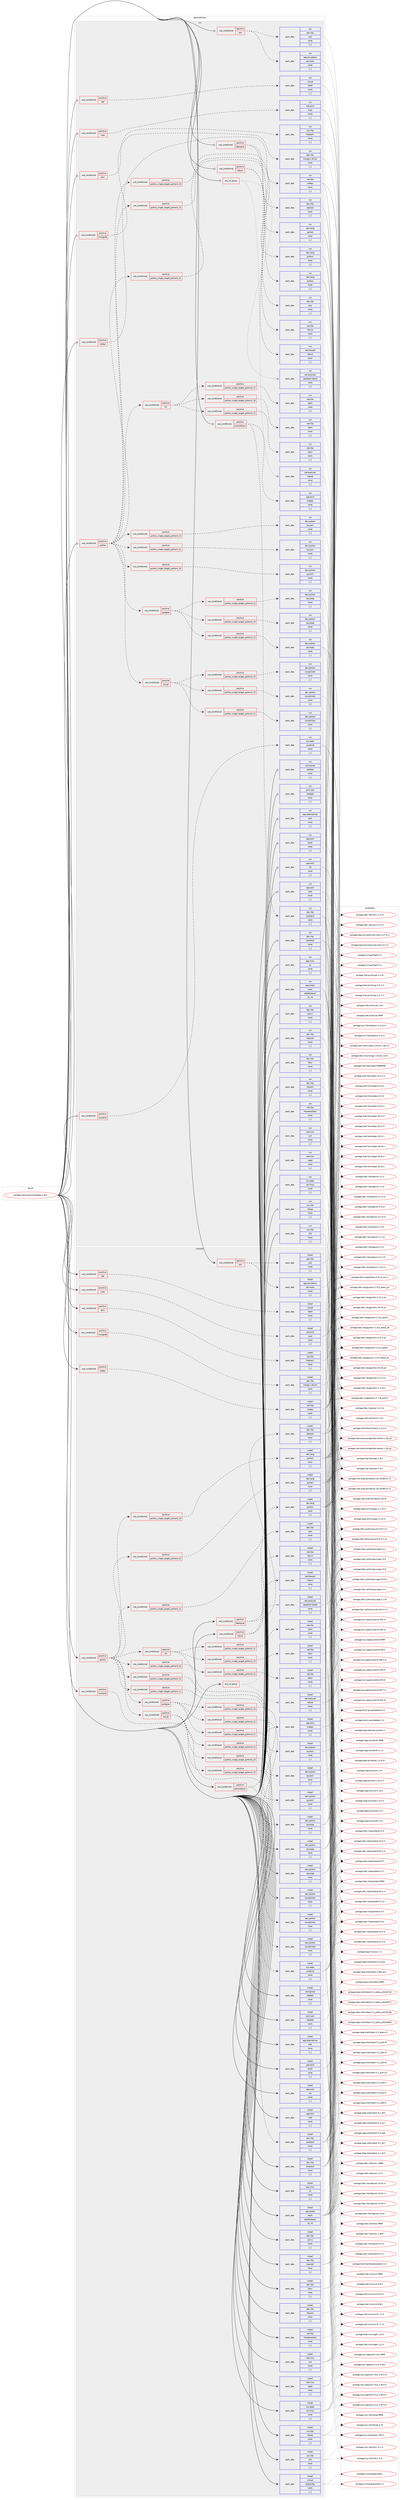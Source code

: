 digraph prolog {

# *************
# Graph options
# *************

newrank=true;
concentrate=true;
compound=true;
graph [rankdir=LR,fontname=Helvetica,fontsize=10,ranksep=1.5];#, ranksep=2.5, nodesep=0.2];
edge  [arrowhead=vee];
node  [fontname=Helvetica,fontsize=10];

# **********
# The ebuild
# **********

subgraph cluster_leftcol {
color=gray;
label=<<i>ebuild</i>>;
id [label="portage://net-analyzer/netdata-1.46.1", color=red, width=4, href="../net-analyzer/netdata-1.46.1.svg"];
}

# ****************
# The dependencies
# ****************

subgraph cluster_midcol {
color=gray;
label=<<i>dependencies</i>>;
subgraph cluster_compile {
fillcolor="#eeeeee";
style=filled;
label=<<i>compile</i>>;
subgraph any2408 {
dependency340084 [label=<<TABLE BORDER="0" CELLBORDER="1" CELLSPACING="0" CELLPADDING="4"><TR><TD CELLPADDING="10">any_of_group</TD></TR></TABLE>>, shape=none, color=red];subgraph pack249784 {
dependency340085 [label=<<TABLE BORDER="0" CELLBORDER="1" CELLSPACING="0" CELLPADDING="4" WIDTH="220"><TR><TD ROWSPAN="6" CELLPADDING="30">pack_dep</TD></TR><TR><TD WIDTH="110">install</TD></TR><TR><TD>net-analyzer</TD></TR><TR><TD>openbsd-netcat</TD></TR><TR><TD>none</TD></TR><TR><TD>[,,]</TD></TR></TABLE>>, shape=none, color=blue];
}
dependency340084:e -> dependency340085:w [weight=20,style="dotted",arrowhead="oinv"];
subgraph pack249785 {
dependency340086 [label=<<TABLE BORDER="0" CELLBORDER="1" CELLSPACING="0" CELLPADDING="4" WIDTH="220"><TR><TD ROWSPAN="6" CELLPADDING="30">pack_dep</TD></TR><TR><TD WIDTH="110">install</TD></TR><TR><TD>net-analyzer</TD></TR><TR><TD>netcat</TD></TR><TR><TD>none</TD></TR><TR><TD>[,,]</TD></TR></TABLE>>, shape=none, color=blue];
}
dependency340084:e -> dependency340086:w [weight=20,style="dotted",arrowhead="oinv"];
}
id:e -> dependency340084:w [weight=20,style="solid",arrowhead="vee"];
subgraph cond87710 {
dependency340087 [label=<<TABLE BORDER="0" CELLBORDER="1" CELLSPACING="0" CELLPADDING="4"><TR><TD ROWSPAN="3" CELLPADDING="10">use_conditional</TD></TR><TR><TD>positive</TD></TR><TR><TD>bpf</TD></TR></TABLE>>, shape=none, color=red];
subgraph pack249786 {
dependency340088 [label=<<TABLE BORDER="0" CELLBORDER="1" CELLSPACING="0" CELLPADDING="4" WIDTH="220"><TR><TD ROWSPAN="6" CELLPADDING="30">pack_dep</TD></TR><TR><TD WIDTH="110">install</TD></TR><TR><TD>virtual</TD></TR><TR><TD>libelf</TD></TR><TR><TD>none</TD></TR><TR><TD>[,,]</TD></TR></TABLE>>, shape=none, color=blue];
}
dependency340087:e -> dependency340088:w [weight=20,style="dashed",arrowhead="vee"];
}
id:e -> dependency340087:w [weight=20,style="solid",arrowhead="vee"];
subgraph cond87711 {
dependency340089 [label=<<TABLE BORDER="0" CELLBORDER="1" CELLSPACING="0" CELLPADDING="4"><TR><TD ROWSPAN="3" CELLPADDING="10">use_conditional</TD></TR><TR><TD>positive</TD></TR><TR><TD>cups</TD></TR></TABLE>>, shape=none, color=red];
subgraph pack249787 {
dependency340090 [label=<<TABLE BORDER="0" CELLBORDER="1" CELLSPACING="0" CELLPADDING="4" WIDTH="220"><TR><TD ROWSPAN="6" CELLPADDING="30">pack_dep</TD></TR><TR><TD WIDTH="110">install</TD></TR><TR><TD>net-print</TD></TR><TR><TD>cups</TD></TR><TR><TD>none</TD></TR><TR><TD>[,,]</TD></TR></TABLE>>, shape=none, color=blue];
}
dependency340089:e -> dependency340090:w [weight=20,style="dashed",arrowhead="vee"];
}
id:e -> dependency340089:w [weight=20,style="solid",arrowhead="vee"];
subgraph cond87712 {
dependency340091 [label=<<TABLE BORDER="0" CELLBORDER="1" CELLSPACING="0" CELLPADDING="4"><TR><TD ROWSPAN="3" CELLPADDING="10">use_conditional</TD></TR><TR><TD>positive</TD></TR><TR><TD>dbengine</TD></TR></TABLE>>, shape=none, color=red];
subgraph pack249788 {
dependency340092 [label=<<TABLE BORDER="0" CELLBORDER="1" CELLSPACING="0" CELLPADDING="4" WIDTH="220"><TR><TD ROWSPAN="6" CELLPADDING="30">pack_dep</TD></TR><TR><TD WIDTH="110">install</TD></TR><TR><TD>dev-libs</TD></TR><TR><TD>judy</TD></TR><TR><TD>none</TD></TR><TR><TD>[,,]</TD></TR></TABLE>>, shape=none, color=blue];
}
dependency340091:e -> dependency340092:w [weight=20,style="dashed",arrowhead="vee"];
subgraph pack249789 {
dependency340093 [label=<<TABLE BORDER="0" CELLBORDER="1" CELLSPACING="0" CELLPADDING="4" WIDTH="220"><TR><TD ROWSPAN="6" CELLPADDING="30">pack_dep</TD></TR><TR><TD WIDTH="110">install</TD></TR><TR><TD>dev-libs</TD></TR><TR><TD>openssl</TD></TR><TR><TD>none</TD></TR><TR><TD>[,,]</TD></TR></TABLE>>, shape=none, color=blue];
}
dependency340091:e -> dependency340093:w [weight=20,style="dashed",arrowhead="vee"];
}
id:e -> dependency340091:w [weight=20,style="solid",arrowhead="vee"];
subgraph cond87713 {
dependency340094 [label=<<TABLE BORDER="0" CELLBORDER="1" CELLSPACING="0" CELLPADDING="4"><TR><TD ROWSPAN="3" CELLPADDING="10">use_conditional</TD></TR><TR><TD>positive</TD></TR><TR><TD>ipmi</TD></TR></TABLE>>, shape=none, color=red];
subgraph pack249790 {
dependency340095 [label=<<TABLE BORDER="0" CELLBORDER="1" CELLSPACING="0" CELLPADDING="4" WIDTH="220"><TR><TD ROWSPAN="6" CELLPADDING="30">pack_dep</TD></TR><TR><TD WIDTH="110">install</TD></TR><TR><TD>sys-libs</TD></TR><TR><TD>freeipmi</TD></TR><TR><TD>none</TD></TR><TR><TD>[,,]</TD></TR></TABLE>>, shape=none, color=blue];
}
dependency340094:e -> dependency340095:w [weight=20,style="dashed",arrowhead="vee"];
}
id:e -> dependency340094:w [weight=20,style="solid",arrowhead="vee"];
subgraph cond87714 {
dependency340096 [label=<<TABLE BORDER="0" CELLBORDER="1" CELLSPACING="0" CELLPADDING="4"><TR><TD ROWSPAN="3" CELLPADDING="10">use_conditional</TD></TR><TR><TD>positive</TD></TR><TR><TD>mongodb</TD></TR></TABLE>>, shape=none, color=red];
subgraph pack249791 {
dependency340097 [label=<<TABLE BORDER="0" CELLBORDER="1" CELLSPACING="0" CELLPADDING="4" WIDTH="220"><TR><TD ROWSPAN="6" CELLPADDING="30">pack_dep</TD></TR><TR><TD WIDTH="110">install</TD></TR><TR><TD>dev-libs</TD></TR><TR><TD>mongo-c-driver</TD></TR><TR><TD>none</TD></TR><TR><TD>[,,]</TD></TR></TABLE>>, shape=none, color=blue];
}
dependency340096:e -> dependency340097:w [weight=20,style="dashed",arrowhead="vee"];
}
id:e -> dependency340096:w [weight=20,style="solid",arrowhead="vee"];
subgraph cond87715 {
dependency340098 [label=<<TABLE BORDER="0" CELLBORDER="1" CELLSPACING="0" CELLPADDING="4"><TR><TD ROWSPAN="3" CELLPADDING="10">use_conditional</TD></TR><TR><TD>positive</TD></TR><TR><TD>nfacct</TD></TR></TABLE>>, shape=none, color=red];
subgraph pack249792 {
dependency340099 [label=<<TABLE BORDER="0" CELLBORDER="1" CELLSPACING="0" CELLPADDING="4" WIDTH="220"><TR><TD ROWSPAN="6" CELLPADDING="30">pack_dep</TD></TR><TR><TD WIDTH="110">install</TD></TR><TR><TD>net-firewall</TD></TR><TR><TD>nfacct</TD></TR><TR><TD>none</TD></TR><TR><TD>[,,]</TD></TR></TABLE>>, shape=none, color=blue];
}
dependency340098:e -> dependency340099:w [weight=20,style="dashed",arrowhead="vee"];
subgraph pack249793 {
dependency340100 [label=<<TABLE BORDER="0" CELLBORDER="1" CELLSPACING="0" CELLPADDING="4" WIDTH="220"><TR><TD ROWSPAN="6" CELLPADDING="30">pack_dep</TD></TR><TR><TD WIDTH="110">install</TD></TR><TR><TD>net-libs</TD></TR><TR><TD>libmnl</TD></TR><TR><TD>none</TD></TR><TR><TD>[,,]</TD></TR></TABLE>>, shape=none, color=blue];
}
dependency340098:e -> dependency340100:w [weight=20,style="dashed",arrowhead="vee"];
}
id:e -> dependency340098:w [weight=20,style="solid",arrowhead="vee"];
subgraph cond87716 {
dependency340101 [label=<<TABLE BORDER="0" CELLBORDER="1" CELLSPACING="0" CELLPADDING="4"><TR><TD ROWSPAN="3" CELLPADDING="10">use_conditional</TD></TR><TR><TD>positive</TD></TR><TR><TD>nodejs</TD></TR></TABLE>>, shape=none, color=red];
subgraph pack249794 {
dependency340102 [label=<<TABLE BORDER="0" CELLBORDER="1" CELLSPACING="0" CELLPADDING="4" WIDTH="220"><TR><TD ROWSPAN="6" CELLPADDING="30">pack_dep</TD></TR><TR><TD WIDTH="110">install</TD></TR><TR><TD>net-libs</TD></TR><TR><TD>nodejs</TD></TR><TR><TD>none</TD></TR><TR><TD>[,,]</TD></TR></TABLE>>, shape=none, color=blue];
}
dependency340101:e -> dependency340102:w [weight=20,style="dashed",arrowhead="vee"];
}
id:e -> dependency340101:w [weight=20,style="solid",arrowhead="vee"];
subgraph cond87717 {
dependency340103 [label=<<TABLE BORDER="0" CELLBORDER="1" CELLSPACING="0" CELLPADDING="4"><TR><TD ROWSPAN="3" CELLPADDING="10">use_conditional</TD></TR><TR><TD>positive</TD></TR><TR><TD>prometheus</TD></TR></TABLE>>, shape=none, color=red];
subgraph pack249795 {
dependency340104 [label=<<TABLE BORDER="0" CELLBORDER="1" CELLSPACING="0" CELLPADDING="4" WIDTH="220"><TR><TD ROWSPAN="6" CELLPADDING="30">pack_dep</TD></TR><TR><TD WIDTH="110">install</TD></TR><TR><TD>app-arch</TD></TR><TR><TD>snappy</TD></TR><TR><TD>none</TD></TR><TR><TD>[,,]</TD></TR></TABLE>>, shape=none, color=blue];
}
dependency340103:e -> dependency340104:w [weight=20,style="dashed",arrowhead="vee"];
subgraph pack249796 {
dependency340105 [label=<<TABLE BORDER="0" CELLBORDER="1" CELLSPACING="0" CELLPADDING="4" WIDTH="220"><TR><TD ROWSPAN="6" CELLPADDING="30">pack_dep</TD></TR><TR><TD WIDTH="110">install</TD></TR><TR><TD>dev-libs</TD></TR><TR><TD>protobuf</TD></TR><TR><TD>none</TD></TR><TR><TD>[,,]</TD></TR></TABLE>>, shape=none, color=blue];
}
dependency340103:e -> dependency340105:w [weight=20,style="dashed",arrowhead="vee"];
}
id:e -> dependency340103:w [weight=20,style="solid",arrowhead="vee"];
subgraph cond87718 {
dependency340106 [label=<<TABLE BORDER="0" CELLBORDER="1" CELLSPACING="0" CELLPADDING="4"><TR><TD ROWSPAN="3" CELLPADDING="10">use_conditional</TD></TR><TR><TD>positive</TD></TR><TR><TD>python</TD></TR></TABLE>>, shape=none, color=red];
subgraph cond87719 {
dependency340107 [label=<<TABLE BORDER="0" CELLBORDER="1" CELLSPACING="0" CELLPADDING="4"><TR><TD ROWSPAN="3" CELLPADDING="10">use_conditional</TD></TR><TR><TD>positive</TD></TR><TR><TD>python_single_target_python3_10</TD></TR></TABLE>>, shape=none, color=red];
subgraph pack249797 {
dependency340108 [label=<<TABLE BORDER="0" CELLBORDER="1" CELLSPACING="0" CELLPADDING="4" WIDTH="220"><TR><TD ROWSPAN="6" CELLPADDING="30">pack_dep</TD></TR><TR><TD WIDTH="110">install</TD></TR><TR><TD>dev-lang</TD></TR><TR><TD>python</TD></TR><TR><TD>none</TD></TR><TR><TD>[,,]</TD></TR></TABLE>>, shape=none, color=blue];
}
dependency340107:e -> dependency340108:w [weight=20,style="dashed",arrowhead="vee"];
}
dependency340106:e -> dependency340107:w [weight=20,style="dashed",arrowhead="vee"];
subgraph cond87720 {
dependency340109 [label=<<TABLE BORDER="0" CELLBORDER="1" CELLSPACING="0" CELLPADDING="4"><TR><TD ROWSPAN="3" CELLPADDING="10">use_conditional</TD></TR><TR><TD>positive</TD></TR><TR><TD>python_single_target_python3_11</TD></TR></TABLE>>, shape=none, color=red];
subgraph pack249798 {
dependency340110 [label=<<TABLE BORDER="0" CELLBORDER="1" CELLSPACING="0" CELLPADDING="4" WIDTH="220"><TR><TD ROWSPAN="6" CELLPADDING="30">pack_dep</TD></TR><TR><TD WIDTH="110">install</TD></TR><TR><TD>dev-lang</TD></TR><TR><TD>python</TD></TR><TR><TD>none</TD></TR><TR><TD>[,,]</TD></TR></TABLE>>, shape=none, color=blue];
}
dependency340109:e -> dependency340110:w [weight=20,style="dashed",arrowhead="vee"];
}
dependency340106:e -> dependency340109:w [weight=20,style="dashed",arrowhead="vee"];
subgraph cond87721 {
dependency340111 [label=<<TABLE BORDER="0" CELLBORDER="1" CELLSPACING="0" CELLPADDING="4"><TR><TD ROWSPAN="3" CELLPADDING="10">use_conditional</TD></TR><TR><TD>positive</TD></TR><TR><TD>python_single_target_python3_12</TD></TR></TABLE>>, shape=none, color=red];
subgraph pack249799 {
dependency340112 [label=<<TABLE BORDER="0" CELLBORDER="1" CELLSPACING="0" CELLPADDING="4" WIDTH="220"><TR><TD ROWSPAN="6" CELLPADDING="30">pack_dep</TD></TR><TR><TD WIDTH="110">install</TD></TR><TR><TD>dev-lang</TD></TR><TR><TD>python</TD></TR><TR><TD>none</TD></TR><TR><TD>[,,]</TD></TR></TABLE>>, shape=none, color=blue];
}
dependency340111:e -> dependency340112:w [weight=20,style="dashed",arrowhead="vee"];
}
dependency340106:e -> dependency340111:w [weight=20,style="dashed",arrowhead="vee"];
subgraph cond87722 {
dependency340113 [label=<<TABLE BORDER="0" CELLBORDER="1" CELLSPACING="0" CELLPADDING="4"><TR><TD ROWSPAN="3" CELLPADDING="10">use_conditional</TD></TR><TR><TD>positive</TD></TR><TR><TD>python_single_target_python3_10</TD></TR></TABLE>>, shape=none, color=red];
subgraph pack249800 {
dependency340114 [label=<<TABLE BORDER="0" CELLBORDER="1" CELLSPACING="0" CELLPADDING="4" WIDTH="220"><TR><TD ROWSPAN="6" CELLPADDING="30">pack_dep</TD></TR><TR><TD WIDTH="110">install</TD></TR><TR><TD>dev-python</TD></TR><TR><TD>pyyaml</TD></TR><TR><TD>none</TD></TR><TR><TD>[,,]</TD></TR></TABLE>>, shape=none, color=blue];
}
dependency340113:e -> dependency340114:w [weight=20,style="dashed",arrowhead="vee"];
}
dependency340106:e -> dependency340113:w [weight=20,style="dashed",arrowhead="vee"];
subgraph cond87723 {
dependency340115 [label=<<TABLE BORDER="0" CELLBORDER="1" CELLSPACING="0" CELLPADDING="4"><TR><TD ROWSPAN="3" CELLPADDING="10">use_conditional</TD></TR><TR><TD>positive</TD></TR><TR><TD>python_single_target_python3_11</TD></TR></TABLE>>, shape=none, color=red];
subgraph pack249801 {
dependency340116 [label=<<TABLE BORDER="0" CELLBORDER="1" CELLSPACING="0" CELLPADDING="4" WIDTH="220"><TR><TD ROWSPAN="6" CELLPADDING="30">pack_dep</TD></TR><TR><TD WIDTH="110">install</TD></TR><TR><TD>dev-python</TD></TR><TR><TD>pyyaml</TD></TR><TR><TD>none</TD></TR><TR><TD>[,,]</TD></TR></TABLE>>, shape=none, color=blue];
}
dependency340115:e -> dependency340116:w [weight=20,style="dashed",arrowhead="vee"];
}
dependency340106:e -> dependency340115:w [weight=20,style="dashed",arrowhead="vee"];
subgraph cond87724 {
dependency340117 [label=<<TABLE BORDER="0" CELLBORDER="1" CELLSPACING="0" CELLPADDING="4"><TR><TD ROWSPAN="3" CELLPADDING="10">use_conditional</TD></TR><TR><TD>positive</TD></TR><TR><TD>python_single_target_python3_12</TD></TR></TABLE>>, shape=none, color=red];
subgraph pack249802 {
dependency340118 [label=<<TABLE BORDER="0" CELLBORDER="1" CELLSPACING="0" CELLPADDING="4" WIDTH="220"><TR><TD ROWSPAN="6" CELLPADDING="30">pack_dep</TD></TR><TR><TD WIDTH="110">install</TD></TR><TR><TD>dev-python</TD></TR><TR><TD>pyyaml</TD></TR><TR><TD>none</TD></TR><TR><TD>[,,]</TD></TR></TABLE>>, shape=none, color=blue];
}
dependency340117:e -> dependency340118:w [weight=20,style="dashed",arrowhead="vee"];
}
dependency340106:e -> dependency340117:w [weight=20,style="dashed",arrowhead="vee"];
subgraph cond87725 {
dependency340119 [label=<<TABLE BORDER="0" CELLBORDER="1" CELLSPACING="0" CELLPADDING="4"><TR><TD ROWSPAN="3" CELLPADDING="10">use_conditional</TD></TR><TR><TD>positive</TD></TR><TR><TD>mysql</TD></TR></TABLE>>, shape=none, color=red];
subgraph cond87726 {
dependency340120 [label=<<TABLE BORDER="0" CELLBORDER="1" CELLSPACING="0" CELLPADDING="4"><TR><TD ROWSPAN="3" CELLPADDING="10">use_conditional</TD></TR><TR><TD>positive</TD></TR><TR><TD>python_single_target_python3_10</TD></TR></TABLE>>, shape=none, color=red];
subgraph pack249803 {
dependency340121 [label=<<TABLE BORDER="0" CELLBORDER="1" CELLSPACING="0" CELLPADDING="4" WIDTH="220"><TR><TD ROWSPAN="6" CELLPADDING="30">pack_dep</TD></TR><TR><TD WIDTH="110">install</TD></TR><TR><TD>dev-python</TD></TR><TR><TD>mysqlclient</TD></TR><TR><TD>none</TD></TR><TR><TD>[,,]</TD></TR></TABLE>>, shape=none, color=blue];
}
dependency340120:e -> dependency340121:w [weight=20,style="dashed",arrowhead="vee"];
}
dependency340119:e -> dependency340120:w [weight=20,style="dashed",arrowhead="vee"];
subgraph cond87727 {
dependency340122 [label=<<TABLE BORDER="0" CELLBORDER="1" CELLSPACING="0" CELLPADDING="4"><TR><TD ROWSPAN="3" CELLPADDING="10">use_conditional</TD></TR><TR><TD>positive</TD></TR><TR><TD>python_single_target_python3_11</TD></TR></TABLE>>, shape=none, color=red];
subgraph pack249804 {
dependency340123 [label=<<TABLE BORDER="0" CELLBORDER="1" CELLSPACING="0" CELLPADDING="4" WIDTH="220"><TR><TD ROWSPAN="6" CELLPADDING="30">pack_dep</TD></TR><TR><TD WIDTH="110">install</TD></TR><TR><TD>dev-python</TD></TR><TR><TD>mysqlclient</TD></TR><TR><TD>none</TD></TR><TR><TD>[,,]</TD></TR></TABLE>>, shape=none, color=blue];
}
dependency340122:e -> dependency340123:w [weight=20,style="dashed",arrowhead="vee"];
}
dependency340119:e -> dependency340122:w [weight=20,style="dashed",arrowhead="vee"];
subgraph cond87728 {
dependency340124 [label=<<TABLE BORDER="0" CELLBORDER="1" CELLSPACING="0" CELLPADDING="4"><TR><TD ROWSPAN="3" CELLPADDING="10">use_conditional</TD></TR><TR><TD>positive</TD></TR><TR><TD>python_single_target_python3_12</TD></TR></TABLE>>, shape=none, color=red];
subgraph pack249805 {
dependency340125 [label=<<TABLE BORDER="0" CELLBORDER="1" CELLSPACING="0" CELLPADDING="4" WIDTH="220"><TR><TD ROWSPAN="6" CELLPADDING="30">pack_dep</TD></TR><TR><TD WIDTH="110">install</TD></TR><TR><TD>dev-python</TD></TR><TR><TD>mysqlclient</TD></TR><TR><TD>none</TD></TR><TR><TD>[,,]</TD></TR></TABLE>>, shape=none, color=blue];
}
dependency340124:e -> dependency340125:w [weight=20,style="dashed",arrowhead="vee"];
}
dependency340119:e -> dependency340124:w [weight=20,style="dashed",arrowhead="vee"];
}
dependency340106:e -> dependency340119:w [weight=20,style="dashed",arrowhead="vee"];
subgraph cond87729 {
dependency340126 [label=<<TABLE BORDER="0" CELLBORDER="1" CELLSPACING="0" CELLPADDING="4"><TR><TD ROWSPAN="3" CELLPADDING="10">use_conditional</TD></TR><TR><TD>positive</TD></TR><TR><TD>postgres</TD></TR></TABLE>>, shape=none, color=red];
subgraph cond87730 {
dependency340127 [label=<<TABLE BORDER="0" CELLBORDER="1" CELLSPACING="0" CELLPADDING="4"><TR><TD ROWSPAN="3" CELLPADDING="10">use_conditional</TD></TR><TR><TD>positive</TD></TR><TR><TD>python_single_target_python3_10</TD></TR></TABLE>>, shape=none, color=red];
subgraph pack249806 {
dependency340128 [label=<<TABLE BORDER="0" CELLBORDER="1" CELLSPACING="0" CELLPADDING="4" WIDTH="220"><TR><TD ROWSPAN="6" CELLPADDING="30">pack_dep</TD></TR><TR><TD WIDTH="110">install</TD></TR><TR><TD>dev-python</TD></TR><TR><TD>psycopg</TD></TR><TR><TD>none</TD></TR><TR><TD>[,,]</TD></TR></TABLE>>, shape=none, color=blue];
}
dependency340127:e -> dependency340128:w [weight=20,style="dashed",arrowhead="vee"];
}
dependency340126:e -> dependency340127:w [weight=20,style="dashed",arrowhead="vee"];
subgraph cond87731 {
dependency340129 [label=<<TABLE BORDER="0" CELLBORDER="1" CELLSPACING="0" CELLPADDING="4"><TR><TD ROWSPAN="3" CELLPADDING="10">use_conditional</TD></TR><TR><TD>positive</TD></TR><TR><TD>python_single_target_python3_11</TD></TR></TABLE>>, shape=none, color=red];
subgraph pack249807 {
dependency340130 [label=<<TABLE BORDER="0" CELLBORDER="1" CELLSPACING="0" CELLPADDING="4" WIDTH="220"><TR><TD ROWSPAN="6" CELLPADDING="30">pack_dep</TD></TR><TR><TD WIDTH="110">install</TD></TR><TR><TD>dev-python</TD></TR><TR><TD>psycopg</TD></TR><TR><TD>none</TD></TR><TR><TD>[,,]</TD></TR></TABLE>>, shape=none, color=blue];
}
dependency340129:e -> dependency340130:w [weight=20,style="dashed",arrowhead="vee"];
}
dependency340126:e -> dependency340129:w [weight=20,style="dashed",arrowhead="vee"];
subgraph cond87732 {
dependency340131 [label=<<TABLE BORDER="0" CELLBORDER="1" CELLSPACING="0" CELLPADDING="4"><TR><TD ROWSPAN="3" CELLPADDING="10">use_conditional</TD></TR><TR><TD>positive</TD></TR><TR><TD>python_single_target_python3_12</TD></TR></TABLE>>, shape=none, color=red];
subgraph pack249808 {
dependency340132 [label=<<TABLE BORDER="0" CELLBORDER="1" CELLSPACING="0" CELLPADDING="4" WIDTH="220"><TR><TD ROWSPAN="6" CELLPADDING="30">pack_dep</TD></TR><TR><TD WIDTH="110">install</TD></TR><TR><TD>dev-python</TD></TR><TR><TD>psycopg</TD></TR><TR><TD>none</TD></TR><TR><TD>[,,]</TD></TR></TABLE>>, shape=none, color=blue];
}
dependency340131:e -> dependency340132:w [weight=20,style="dashed",arrowhead="vee"];
}
dependency340126:e -> dependency340131:w [weight=20,style="dashed",arrowhead="vee"];
}
dependency340106:e -> dependency340126:w [weight=20,style="dashed",arrowhead="vee"];
subgraph cond87733 {
dependency340133 [label=<<TABLE BORDER="0" CELLBORDER="1" CELLSPACING="0" CELLPADDING="4"><TR><TD ROWSPAN="3" CELLPADDING="10">use_conditional</TD></TR><TR><TD>positive</TD></TR><TR><TD>tor</TD></TR></TABLE>>, shape=none, color=red];
subgraph cond87734 {
dependency340134 [label=<<TABLE BORDER="0" CELLBORDER="1" CELLSPACING="0" CELLPADDING="4"><TR><TD ROWSPAN="3" CELLPADDING="10">use_conditional</TD></TR><TR><TD>positive</TD></TR><TR><TD>python_single_target_python3_10</TD></TR></TABLE>>, shape=none, color=red];
subgraph pack249809 {
dependency340135 [label=<<TABLE BORDER="0" CELLBORDER="1" CELLSPACING="0" CELLPADDING="4" WIDTH="220"><TR><TD ROWSPAN="6" CELLPADDING="30">pack_dep</TD></TR><TR><TD WIDTH="110">install</TD></TR><TR><TD>net-libs</TD></TR><TR><TD>stem</TD></TR><TR><TD>none</TD></TR><TR><TD>[,,]</TD></TR></TABLE>>, shape=none, color=blue];
}
dependency340134:e -> dependency340135:w [weight=20,style="dashed",arrowhead="vee"];
}
dependency340133:e -> dependency340134:w [weight=20,style="dashed",arrowhead="vee"];
subgraph cond87735 {
dependency340136 [label=<<TABLE BORDER="0" CELLBORDER="1" CELLSPACING="0" CELLPADDING="4"><TR><TD ROWSPAN="3" CELLPADDING="10">use_conditional</TD></TR><TR><TD>positive</TD></TR><TR><TD>python_single_target_python3_11</TD></TR></TABLE>>, shape=none, color=red];
subgraph pack249810 {
dependency340137 [label=<<TABLE BORDER="0" CELLBORDER="1" CELLSPACING="0" CELLPADDING="4" WIDTH="220"><TR><TD ROWSPAN="6" CELLPADDING="30">pack_dep</TD></TR><TR><TD WIDTH="110">install</TD></TR><TR><TD>net-libs</TD></TR><TR><TD>stem</TD></TR><TR><TD>none</TD></TR><TR><TD>[,,]</TD></TR></TABLE>>, shape=none, color=blue];
}
dependency340136:e -> dependency340137:w [weight=20,style="dashed",arrowhead="vee"];
}
dependency340133:e -> dependency340136:w [weight=20,style="dashed",arrowhead="vee"];
subgraph cond87736 {
dependency340138 [label=<<TABLE BORDER="0" CELLBORDER="1" CELLSPACING="0" CELLPADDING="4"><TR><TD ROWSPAN="3" CELLPADDING="10">use_conditional</TD></TR><TR><TD>positive</TD></TR><TR><TD>python_single_target_python3_12</TD></TR></TABLE>>, shape=none, color=red];
subgraph pack249811 {
dependency340139 [label=<<TABLE BORDER="0" CELLBORDER="1" CELLSPACING="0" CELLPADDING="4" WIDTH="220"><TR><TD ROWSPAN="6" CELLPADDING="30">pack_dep</TD></TR><TR><TD WIDTH="110">install</TD></TR><TR><TD>net-libs</TD></TR><TR><TD>stem</TD></TR><TR><TD>none</TD></TR><TR><TD>[,,]</TD></TR></TABLE>>, shape=none, color=blue];
}
dependency340138:e -> dependency340139:w [weight=20,style="dashed",arrowhead="vee"];
}
dependency340133:e -> dependency340138:w [weight=20,style="dashed",arrowhead="vee"];
}
dependency340106:e -> dependency340133:w [weight=20,style="dashed",arrowhead="vee"];
}
id:e -> dependency340106:w [weight=20,style="solid",arrowhead="vee"];
subgraph cond87737 {
dependency340140 [label=<<TABLE BORDER="0" CELLBORDER="1" CELLSPACING="0" CELLPADDING="4"><TR><TD ROWSPAN="3" CELLPADDING="10">use_conditional</TD></TR><TR><TD>positive</TD></TR><TR><TD>systemd</TD></TR></TABLE>>, shape=none, color=red];
subgraph pack249812 {
dependency340141 [label=<<TABLE BORDER="0" CELLBORDER="1" CELLSPACING="0" CELLPADDING="4" WIDTH="220"><TR><TD ROWSPAN="6" CELLPADDING="30">pack_dep</TD></TR><TR><TD WIDTH="110">install</TD></TR><TR><TD>sys-apps</TD></TR><TR><TD>systemd</TD></TR><TR><TD>none</TD></TR><TR><TD>[,,]</TD></TR></TABLE>>, shape=none, color=blue];
}
dependency340140:e -> dependency340141:w [weight=20,style="dashed",arrowhead="vee"];
}
id:e -> dependency340140:w [weight=20,style="solid",arrowhead="vee"];
subgraph cond87738 {
dependency340142 [label=<<TABLE BORDER="0" CELLBORDER="1" CELLSPACING="0" CELLPADDING="4"><TR><TD ROWSPAN="3" CELLPADDING="10">use_conditional</TD></TR><TR><TD>positive</TD></TR><TR><TD>xen</TD></TR></TABLE>>, shape=none, color=red];
subgraph pack249813 {
dependency340143 [label=<<TABLE BORDER="0" CELLBORDER="1" CELLSPACING="0" CELLPADDING="4" WIDTH="220"><TR><TD ROWSPAN="6" CELLPADDING="30">pack_dep</TD></TR><TR><TD WIDTH="110">install</TD></TR><TR><TD>app-emulation</TD></TR><TR><TD>xen-tools</TD></TR><TR><TD>none</TD></TR><TR><TD>[,,]</TD></TR></TABLE>>, shape=none, color=blue];
}
dependency340142:e -> dependency340143:w [weight=20,style="dashed",arrowhead="vee"];
subgraph pack249814 {
dependency340144 [label=<<TABLE BORDER="0" CELLBORDER="1" CELLSPACING="0" CELLPADDING="4" WIDTH="220"><TR><TD ROWSPAN="6" CELLPADDING="30">pack_dep</TD></TR><TR><TD WIDTH="110">install</TD></TR><TR><TD>dev-libs</TD></TR><TR><TD>yajl</TD></TR><TR><TD>none</TD></TR><TR><TD>[,,]</TD></TR></TABLE>>, shape=none, color=blue];
}
dependency340142:e -> dependency340144:w [weight=20,style="dashed",arrowhead="vee"];
}
id:e -> dependency340142:w [weight=20,style="solid",arrowhead="vee"];
subgraph pack249815 {
dependency340145 [label=<<TABLE BORDER="0" CELLBORDER="1" CELLSPACING="0" CELLPADDING="4" WIDTH="220"><TR><TD ROWSPAN="6" CELLPADDING="30">pack_dep</TD></TR><TR><TD WIDTH="110">install</TD></TR><TR><TD>acct-group</TD></TR><TR><TD>netdata</TD></TR><TR><TD>none</TD></TR><TR><TD>[,,]</TD></TR></TABLE>>, shape=none, color=blue];
}
id:e -> dependency340145:w [weight=20,style="solid",arrowhead="vee"];
subgraph pack249816 {
dependency340146 [label=<<TABLE BORDER="0" CELLBORDER="1" CELLSPACING="0" CELLPADDING="4" WIDTH="220"><TR><TD ROWSPAN="6" CELLPADDING="30">pack_dep</TD></TR><TR><TD WIDTH="110">install</TD></TR><TR><TD>acct-user</TD></TR><TR><TD>netdata</TD></TR><TR><TD>none</TD></TR><TR><TD>[,,]</TD></TR></TABLE>>, shape=none, color=blue];
}
id:e -> dependency340146:w [weight=20,style="solid",arrowhead="vee"];
subgraph pack249817 {
dependency340147 [label=<<TABLE BORDER="0" CELLBORDER="1" CELLSPACING="0" CELLPADDING="4" WIDTH="220"><TR><TD ROWSPAN="6" CELLPADDING="30">pack_dep</TD></TR><TR><TD WIDTH="110">install</TD></TR><TR><TD>app-alternatives</TD></TR><TR><TD>awk</TD></TR><TR><TD>none</TD></TR><TR><TD>[,,]</TD></TR></TABLE>>, shape=none, color=blue];
}
id:e -> dependency340147:w [weight=20,style="solid",arrowhead="vee"];
subgraph pack249818 {
dependency340148 [label=<<TABLE BORDER="0" CELLBORDER="1" CELLSPACING="0" CELLPADDING="4" WIDTH="220"><TR><TD ROWSPAN="6" CELLPADDING="30">pack_dep</TD></TR><TR><TD WIDTH="110">install</TD></TR><TR><TD>app-arch</TD></TR><TR><TD>brotli</TD></TR><TR><TD>none</TD></TR><TR><TD>[,,]</TD></TR></TABLE>>, shape=none, color=blue];
}
id:e -> dependency340148:w [weight=20,style="solid",arrowhead="vee"];
subgraph pack249819 {
dependency340149 [label=<<TABLE BORDER="0" CELLBORDER="1" CELLSPACING="0" CELLPADDING="4" WIDTH="220"><TR><TD ROWSPAN="6" CELLPADDING="30">pack_dep</TD></TR><TR><TD WIDTH="110">install</TD></TR><TR><TD>app-arch</TD></TR><TR><TD>lz4</TD></TR><TR><TD>none</TD></TR><TR><TD>[,,]</TD></TR></TABLE>>, shape=none, color=blue];
}
id:e -> dependency340149:w [weight=20,style="solid",arrowhead="vee"];
subgraph pack249820 {
dependency340150 [label=<<TABLE BORDER="0" CELLBORDER="1" CELLSPACING="0" CELLPADDING="4" WIDTH="220"><TR><TD ROWSPAN="6" CELLPADDING="30">pack_dep</TD></TR><TR><TD WIDTH="110">install</TD></TR><TR><TD>app-arch</TD></TR><TR><TD>zstd</TD></TR><TR><TD>none</TD></TR><TR><TD>[,,]</TD></TR></TABLE>>, shape=none, color=blue];
}
id:e -> dependency340150:w [weight=20,style="solid",arrowhead="vee"];
subgraph pack249821 {
dependency340151 [label=<<TABLE BORDER="0" CELLBORDER="1" CELLSPACING="0" CELLPADDING="4" WIDTH="220"><TR><TD ROWSPAN="6" CELLPADDING="30">pack_dep</TD></TR><TR><TD WIDTH="110">install</TD></TR><TR><TD>app-misc</TD></TR><TR><TD>jq</TD></TR><TR><TD>none</TD></TR><TR><TD>[,,]</TD></TR></TABLE>>, shape=none, color=blue];
}
id:e -> dependency340151:w [weight=20,style="solid",arrowhead="vee"];
subgraph pack249822 {
dependency340152 [label=<<TABLE BORDER="0" CELLBORDER="1" CELLSPACING="0" CELLPADDING="4" WIDTH="220"><TR><TD ROWSPAN="6" CELLPADDING="30">pack_dep</TD></TR><TR><TD WIDTH="110">install</TD></TR><TR><TD>app-shells</TD></TR><TR><TD>bash</TD></TR><TR><TD>greaterequal</TD></TR><TR><TD>[4,,,4]</TD></TR></TABLE>>, shape=none, color=blue];
}
id:e -> dependency340152:w [weight=20,style="solid",arrowhead="vee"];
subgraph pack249823 {
dependency340153 [label=<<TABLE BORDER="0" CELLBORDER="1" CELLSPACING="0" CELLPADDING="4" WIDTH="220"><TR><TD ROWSPAN="6" CELLPADDING="30">pack_dep</TD></TR><TR><TD WIDTH="110">install</TD></TR><TR><TD>dev-libs</TD></TR><TR><TD>json-c</TD></TR><TR><TD>none</TD></TR><TR><TD>[,,]</TD></TR></TABLE>>, shape=none, color=blue];
}
id:e -> dependency340153:w [weight=20,style="solid",arrowhead="vee"];
subgraph pack249824 {
dependency340154 [label=<<TABLE BORDER="0" CELLBORDER="1" CELLSPACING="0" CELLPADDING="4" WIDTH="220"><TR><TD ROWSPAN="6" CELLPADDING="30">pack_dep</TD></TR><TR><TD WIDTH="110">install</TD></TR><TR><TD>dev-libs</TD></TR><TR><TD>libpcre2</TD></TR><TR><TD>none</TD></TR><TR><TD>[,,]</TD></TR></TABLE>>, shape=none, color=blue];
}
id:e -> dependency340154:w [weight=20,style="solid",arrowhead="vee"];
subgraph pack249825 {
dependency340155 [label=<<TABLE BORDER="0" CELLBORDER="1" CELLSPACING="0" CELLPADDING="4" WIDTH="220"><TR><TD ROWSPAN="6" CELLPADDING="30">pack_dep</TD></TR><TR><TD WIDTH="110">install</TD></TR><TR><TD>dev-libs</TD></TR><TR><TD>libuv</TD></TR><TR><TD>none</TD></TR><TR><TD>[,,]</TD></TR></TABLE>>, shape=none, color=blue];
}
id:e -> dependency340155:w [weight=20,style="solid",arrowhead="vee"];
subgraph pack249826 {
dependency340156 [label=<<TABLE BORDER="0" CELLBORDER="1" CELLSPACING="0" CELLPADDING="4" WIDTH="220"><TR><TD ROWSPAN="6" CELLPADDING="30">pack_dep</TD></TR><TR><TD WIDTH="110">install</TD></TR><TR><TD>dev-libs</TD></TR><TR><TD>libyaml</TD></TR><TR><TD>none</TD></TR><TR><TD>[,,]</TD></TR></TABLE>>, shape=none, color=blue];
}
id:e -> dependency340156:w [weight=20,style="solid",arrowhead="vee"];
subgraph pack249827 {
dependency340157 [label=<<TABLE BORDER="0" CELLBORDER="1" CELLSPACING="0" CELLPADDING="4" WIDTH="220"><TR><TD ROWSPAN="6" CELLPADDING="30">pack_dep</TD></TR><TR><TD WIDTH="110">install</TD></TR><TR><TD>dev-libs</TD></TR><TR><TD>protobuf</TD></TR><TR><TD>none</TD></TR><TR><TD>[,,]</TD></TR></TABLE>>, shape=none, color=blue];
}
id:e -> dependency340157:w [weight=20,style="solid",arrowhead="vee"];
subgraph pack249828 {
dependency340158 [label=<<TABLE BORDER="0" CELLBORDER="1" CELLSPACING="0" CELLPADDING="4" WIDTH="220"><TR><TD ROWSPAN="6" CELLPADDING="30">pack_dep</TD></TR><TR><TD WIDTH="110">install</TD></TR><TR><TD>net-libs</TD></TR><TR><TD>libwebsockets</TD></TR><TR><TD>none</TD></TR><TR><TD>[,,]</TD></TR></TABLE>>, shape=none, color=blue];
}
id:e -> dependency340158:w [weight=20,style="solid",arrowhead="vee"];
subgraph pack249829 {
dependency340159 [label=<<TABLE BORDER="0" CELLBORDER="1" CELLSPACING="0" CELLPADDING="4" WIDTH="220"><TR><TD ROWSPAN="6" CELLPADDING="30">pack_dep</TD></TR><TR><TD WIDTH="110">install</TD></TR><TR><TD>net-misc</TD></TR><TR><TD>curl</TD></TR><TR><TD>none</TD></TR><TR><TD>[,,]</TD></TR></TABLE>>, shape=none, color=blue];
}
id:e -> dependency340159:w [weight=20,style="solid",arrowhead="vee"];
subgraph pack249830 {
dependency340160 [label=<<TABLE BORDER="0" CELLBORDER="1" CELLSPACING="0" CELLPADDING="4" WIDTH="220"><TR><TD ROWSPAN="6" CELLPADDING="30">pack_dep</TD></TR><TR><TD WIDTH="110">install</TD></TR><TR><TD>net-misc</TD></TR><TR><TD>wget</TD></TR><TR><TD>none</TD></TR><TR><TD>[,,]</TD></TR></TABLE>>, shape=none, color=blue];
}
id:e -> dependency340160:w [weight=20,style="solid",arrowhead="vee"];
subgraph pack249831 {
dependency340161 [label=<<TABLE BORDER="0" CELLBORDER="1" CELLSPACING="0" CELLPADDING="4" WIDTH="220"><TR><TD ROWSPAN="6" CELLPADDING="30">pack_dep</TD></TR><TR><TD WIDTH="110">install</TD></TR><TR><TD>sys-apps</TD></TR><TR><TD>util-linux</TD></TR><TR><TD>none</TD></TR><TR><TD>[,,]</TD></TR></TABLE>>, shape=none, color=blue];
}
id:e -> dependency340161:w [weight=20,style="solid",arrowhead="vee"];
subgraph pack249832 {
dependency340162 [label=<<TABLE BORDER="0" CELLBORDER="1" CELLSPACING="0" CELLPADDING="4" WIDTH="220"><TR><TD ROWSPAN="6" CELLPADDING="30">pack_dep</TD></TR><TR><TD WIDTH="110">install</TD></TR><TR><TD>sys-libs</TD></TR><TR><TD>libcap</TD></TR><TR><TD>none</TD></TR><TR><TD>[,,]</TD></TR></TABLE>>, shape=none, color=blue];
}
id:e -> dependency340162:w [weight=20,style="solid",arrowhead="vee"];
subgraph pack249833 {
dependency340163 [label=<<TABLE BORDER="0" CELLBORDER="1" CELLSPACING="0" CELLPADDING="4" WIDTH="220"><TR><TD ROWSPAN="6" CELLPADDING="30">pack_dep</TD></TR><TR><TD WIDTH="110">install</TD></TR><TR><TD>sys-libs</TD></TR><TR><TD>zlib</TD></TR><TR><TD>none</TD></TR><TR><TD>[,,]</TD></TR></TABLE>>, shape=none, color=blue];
}
id:e -> dependency340163:w [weight=20,style="solid",arrowhead="vee"];
subgraph pack249834 {
dependency340164 [label=<<TABLE BORDER="0" CELLBORDER="1" CELLSPACING="0" CELLPADDING="4" WIDTH="220"><TR><TD ROWSPAN="6" CELLPADDING="30">pack_dep</TD></TR><TR><TD WIDTH="110">install</TD></TR><TR><TD>virtual</TD></TR><TR><TD>pkgconfig</TD></TR><TR><TD>none</TD></TR><TR><TD>[,,]</TD></TR></TABLE>>, shape=none, color=blue];
}
id:e -> dependency340164:w [weight=20,style="solid",arrowhead="vee"];
}
subgraph cluster_compileandrun {
fillcolor="#eeeeee";
style=filled;
label=<<i>compile and run</i>>;
}
subgraph cluster_run {
fillcolor="#eeeeee";
style=filled;
label=<<i>run</i>>;
subgraph any2409 {
dependency340165 [label=<<TABLE BORDER="0" CELLBORDER="1" CELLSPACING="0" CELLPADDING="4"><TR><TD CELLPADDING="10">any_of_group</TD></TR></TABLE>>, shape=none, color=red];subgraph pack249835 {
dependency340166 [label=<<TABLE BORDER="0" CELLBORDER="1" CELLSPACING="0" CELLPADDING="4" WIDTH="220"><TR><TD ROWSPAN="6" CELLPADDING="30">pack_dep</TD></TR><TR><TD WIDTH="110">run</TD></TR><TR><TD>net-analyzer</TD></TR><TR><TD>openbsd-netcat</TD></TR><TR><TD>none</TD></TR><TR><TD>[,,]</TD></TR></TABLE>>, shape=none, color=blue];
}
dependency340165:e -> dependency340166:w [weight=20,style="dotted",arrowhead="oinv"];
subgraph pack249836 {
dependency340167 [label=<<TABLE BORDER="0" CELLBORDER="1" CELLSPACING="0" CELLPADDING="4" WIDTH="220"><TR><TD ROWSPAN="6" CELLPADDING="30">pack_dep</TD></TR><TR><TD WIDTH="110">run</TD></TR><TR><TD>net-analyzer</TD></TR><TR><TD>netcat</TD></TR><TR><TD>none</TD></TR><TR><TD>[,,]</TD></TR></TABLE>>, shape=none, color=blue];
}
dependency340165:e -> dependency340167:w [weight=20,style="dotted",arrowhead="oinv"];
}
id:e -> dependency340165:w [weight=20,style="solid",arrowhead="odot"];
subgraph cond87739 {
dependency340168 [label=<<TABLE BORDER="0" CELLBORDER="1" CELLSPACING="0" CELLPADDING="4"><TR><TD ROWSPAN="3" CELLPADDING="10">use_conditional</TD></TR><TR><TD>positive</TD></TR><TR><TD>bpf</TD></TR></TABLE>>, shape=none, color=red];
subgraph pack249837 {
dependency340169 [label=<<TABLE BORDER="0" CELLBORDER="1" CELLSPACING="0" CELLPADDING="4" WIDTH="220"><TR><TD ROWSPAN="6" CELLPADDING="30">pack_dep</TD></TR><TR><TD WIDTH="110">run</TD></TR><TR><TD>virtual</TD></TR><TR><TD>libelf</TD></TR><TR><TD>none</TD></TR><TR><TD>[,,]</TD></TR></TABLE>>, shape=none, color=blue];
}
dependency340168:e -> dependency340169:w [weight=20,style="dashed",arrowhead="vee"];
}
id:e -> dependency340168:w [weight=20,style="solid",arrowhead="odot"];
subgraph cond87740 {
dependency340170 [label=<<TABLE BORDER="0" CELLBORDER="1" CELLSPACING="0" CELLPADDING="4"><TR><TD ROWSPAN="3" CELLPADDING="10">use_conditional</TD></TR><TR><TD>positive</TD></TR><TR><TD>cups</TD></TR></TABLE>>, shape=none, color=red];
subgraph pack249838 {
dependency340171 [label=<<TABLE BORDER="0" CELLBORDER="1" CELLSPACING="0" CELLPADDING="4" WIDTH="220"><TR><TD ROWSPAN="6" CELLPADDING="30">pack_dep</TD></TR><TR><TD WIDTH="110">run</TD></TR><TR><TD>net-print</TD></TR><TR><TD>cups</TD></TR><TR><TD>none</TD></TR><TR><TD>[,,]</TD></TR></TABLE>>, shape=none, color=blue];
}
dependency340170:e -> dependency340171:w [weight=20,style="dashed",arrowhead="vee"];
}
id:e -> dependency340170:w [weight=20,style="solid",arrowhead="odot"];
subgraph cond87741 {
dependency340172 [label=<<TABLE BORDER="0" CELLBORDER="1" CELLSPACING="0" CELLPADDING="4"><TR><TD ROWSPAN="3" CELLPADDING="10">use_conditional</TD></TR><TR><TD>positive</TD></TR><TR><TD>dbengine</TD></TR></TABLE>>, shape=none, color=red];
subgraph pack249839 {
dependency340173 [label=<<TABLE BORDER="0" CELLBORDER="1" CELLSPACING="0" CELLPADDING="4" WIDTH="220"><TR><TD ROWSPAN="6" CELLPADDING="30">pack_dep</TD></TR><TR><TD WIDTH="110">run</TD></TR><TR><TD>dev-libs</TD></TR><TR><TD>judy</TD></TR><TR><TD>none</TD></TR><TR><TD>[,,]</TD></TR></TABLE>>, shape=none, color=blue];
}
dependency340172:e -> dependency340173:w [weight=20,style="dashed",arrowhead="vee"];
subgraph pack249840 {
dependency340174 [label=<<TABLE BORDER="0" CELLBORDER="1" CELLSPACING="0" CELLPADDING="4" WIDTH="220"><TR><TD ROWSPAN="6" CELLPADDING="30">pack_dep</TD></TR><TR><TD WIDTH="110">run</TD></TR><TR><TD>dev-libs</TD></TR><TR><TD>openssl</TD></TR><TR><TD>none</TD></TR><TR><TD>[,,]</TD></TR></TABLE>>, shape=none, color=blue];
}
dependency340172:e -> dependency340174:w [weight=20,style="dashed",arrowhead="vee"];
}
id:e -> dependency340172:w [weight=20,style="solid",arrowhead="odot"];
subgraph cond87742 {
dependency340175 [label=<<TABLE BORDER="0" CELLBORDER="1" CELLSPACING="0" CELLPADDING="4"><TR><TD ROWSPAN="3" CELLPADDING="10">use_conditional</TD></TR><TR><TD>positive</TD></TR><TR><TD>ipmi</TD></TR></TABLE>>, shape=none, color=red];
subgraph pack249841 {
dependency340176 [label=<<TABLE BORDER="0" CELLBORDER="1" CELLSPACING="0" CELLPADDING="4" WIDTH="220"><TR><TD ROWSPAN="6" CELLPADDING="30">pack_dep</TD></TR><TR><TD WIDTH="110">run</TD></TR><TR><TD>sys-libs</TD></TR><TR><TD>freeipmi</TD></TR><TR><TD>none</TD></TR><TR><TD>[,,]</TD></TR></TABLE>>, shape=none, color=blue];
}
dependency340175:e -> dependency340176:w [weight=20,style="dashed",arrowhead="vee"];
}
id:e -> dependency340175:w [weight=20,style="solid",arrowhead="odot"];
subgraph cond87743 {
dependency340177 [label=<<TABLE BORDER="0" CELLBORDER="1" CELLSPACING="0" CELLPADDING="4"><TR><TD ROWSPAN="3" CELLPADDING="10">use_conditional</TD></TR><TR><TD>positive</TD></TR><TR><TD>mongodb</TD></TR></TABLE>>, shape=none, color=red];
subgraph pack249842 {
dependency340178 [label=<<TABLE BORDER="0" CELLBORDER="1" CELLSPACING="0" CELLPADDING="4" WIDTH="220"><TR><TD ROWSPAN="6" CELLPADDING="30">pack_dep</TD></TR><TR><TD WIDTH="110">run</TD></TR><TR><TD>dev-libs</TD></TR><TR><TD>mongo-c-driver</TD></TR><TR><TD>none</TD></TR><TR><TD>[,,]</TD></TR></TABLE>>, shape=none, color=blue];
}
dependency340177:e -> dependency340178:w [weight=20,style="dashed",arrowhead="vee"];
}
id:e -> dependency340177:w [weight=20,style="solid",arrowhead="odot"];
subgraph cond87744 {
dependency340179 [label=<<TABLE BORDER="0" CELLBORDER="1" CELLSPACING="0" CELLPADDING="4"><TR><TD ROWSPAN="3" CELLPADDING="10">use_conditional</TD></TR><TR><TD>positive</TD></TR><TR><TD>nfacct</TD></TR></TABLE>>, shape=none, color=red];
subgraph pack249843 {
dependency340180 [label=<<TABLE BORDER="0" CELLBORDER="1" CELLSPACING="0" CELLPADDING="4" WIDTH="220"><TR><TD ROWSPAN="6" CELLPADDING="30">pack_dep</TD></TR><TR><TD WIDTH="110">run</TD></TR><TR><TD>net-firewall</TD></TR><TR><TD>nfacct</TD></TR><TR><TD>none</TD></TR><TR><TD>[,,]</TD></TR></TABLE>>, shape=none, color=blue];
}
dependency340179:e -> dependency340180:w [weight=20,style="dashed",arrowhead="vee"];
subgraph pack249844 {
dependency340181 [label=<<TABLE BORDER="0" CELLBORDER="1" CELLSPACING="0" CELLPADDING="4" WIDTH="220"><TR><TD ROWSPAN="6" CELLPADDING="30">pack_dep</TD></TR><TR><TD WIDTH="110">run</TD></TR><TR><TD>net-libs</TD></TR><TR><TD>libmnl</TD></TR><TR><TD>none</TD></TR><TR><TD>[,,]</TD></TR></TABLE>>, shape=none, color=blue];
}
dependency340179:e -> dependency340181:w [weight=20,style="dashed",arrowhead="vee"];
}
id:e -> dependency340179:w [weight=20,style="solid",arrowhead="odot"];
subgraph cond87745 {
dependency340182 [label=<<TABLE BORDER="0" CELLBORDER="1" CELLSPACING="0" CELLPADDING="4"><TR><TD ROWSPAN="3" CELLPADDING="10">use_conditional</TD></TR><TR><TD>positive</TD></TR><TR><TD>nodejs</TD></TR></TABLE>>, shape=none, color=red];
subgraph pack249845 {
dependency340183 [label=<<TABLE BORDER="0" CELLBORDER="1" CELLSPACING="0" CELLPADDING="4" WIDTH="220"><TR><TD ROWSPAN="6" CELLPADDING="30">pack_dep</TD></TR><TR><TD WIDTH="110">run</TD></TR><TR><TD>net-libs</TD></TR><TR><TD>nodejs</TD></TR><TR><TD>none</TD></TR><TR><TD>[,,]</TD></TR></TABLE>>, shape=none, color=blue];
}
dependency340182:e -> dependency340183:w [weight=20,style="dashed",arrowhead="vee"];
}
id:e -> dependency340182:w [weight=20,style="solid",arrowhead="odot"];
subgraph cond87746 {
dependency340184 [label=<<TABLE BORDER="0" CELLBORDER="1" CELLSPACING="0" CELLPADDING="4"><TR><TD ROWSPAN="3" CELLPADDING="10">use_conditional</TD></TR><TR><TD>positive</TD></TR><TR><TD>prometheus</TD></TR></TABLE>>, shape=none, color=red];
subgraph pack249846 {
dependency340185 [label=<<TABLE BORDER="0" CELLBORDER="1" CELLSPACING="0" CELLPADDING="4" WIDTH="220"><TR><TD ROWSPAN="6" CELLPADDING="30">pack_dep</TD></TR><TR><TD WIDTH="110">run</TD></TR><TR><TD>app-arch</TD></TR><TR><TD>snappy</TD></TR><TR><TD>none</TD></TR><TR><TD>[,,]</TD></TR></TABLE>>, shape=none, color=blue];
}
dependency340184:e -> dependency340185:w [weight=20,style="dashed",arrowhead="vee"];
subgraph pack249847 {
dependency340186 [label=<<TABLE BORDER="0" CELLBORDER="1" CELLSPACING="0" CELLPADDING="4" WIDTH="220"><TR><TD ROWSPAN="6" CELLPADDING="30">pack_dep</TD></TR><TR><TD WIDTH="110">run</TD></TR><TR><TD>dev-libs</TD></TR><TR><TD>protobuf</TD></TR><TR><TD>none</TD></TR><TR><TD>[,,]</TD></TR></TABLE>>, shape=none, color=blue];
}
dependency340184:e -> dependency340186:w [weight=20,style="dashed",arrowhead="vee"];
}
id:e -> dependency340184:w [weight=20,style="solid",arrowhead="odot"];
subgraph cond87747 {
dependency340187 [label=<<TABLE BORDER="0" CELLBORDER="1" CELLSPACING="0" CELLPADDING="4"><TR><TD ROWSPAN="3" CELLPADDING="10">use_conditional</TD></TR><TR><TD>positive</TD></TR><TR><TD>python</TD></TR></TABLE>>, shape=none, color=red];
subgraph cond87748 {
dependency340188 [label=<<TABLE BORDER="0" CELLBORDER="1" CELLSPACING="0" CELLPADDING="4"><TR><TD ROWSPAN="3" CELLPADDING="10">use_conditional</TD></TR><TR><TD>positive</TD></TR><TR><TD>python_single_target_python3_10</TD></TR></TABLE>>, shape=none, color=red];
subgraph pack249848 {
dependency340189 [label=<<TABLE BORDER="0" CELLBORDER="1" CELLSPACING="0" CELLPADDING="4" WIDTH="220"><TR><TD ROWSPAN="6" CELLPADDING="30">pack_dep</TD></TR><TR><TD WIDTH="110">run</TD></TR><TR><TD>dev-lang</TD></TR><TR><TD>python</TD></TR><TR><TD>none</TD></TR><TR><TD>[,,]</TD></TR></TABLE>>, shape=none, color=blue];
}
dependency340188:e -> dependency340189:w [weight=20,style="dashed",arrowhead="vee"];
}
dependency340187:e -> dependency340188:w [weight=20,style="dashed",arrowhead="vee"];
subgraph cond87749 {
dependency340190 [label=<<TABLE BORDER="0" CELLBORDER="1" CELLSPACING="0" CELLPADDING="4"><TR><TD ROWSPAN="3" CELLPADDING="10">use_conditional</TD></TR><TR><TD>positive</TD></TR><TR><TD>python_single_target_python3_11</TD></TR></TABLE>>, shape=none, color=red];
subgraph pack249849 {
dependency340191 [label=<<TABLE BORDER="0" CELLBORDER="1" CELLSPACING="0" CELLPADDING="4" WIDTH="220"><TR><TD ROWSPAN="6" CELLPADDING="30">pack_dep</TD></TR><TR><TD WIDTH="110">run</TD></TR><TR><TD>dev-lang</TD></TR><TR><TD>python</TD></TR><TR><TD>none</TD></TR><TR><TD>[,,]</TD></TR></TABLE>>, shape=none, color=blue];
}
dependency340190:e -> dependency340191:w [weight=20,style="dashed",arrowhead="vee"];
}
dependency340187:e -> dependency340190:w [weight=20,style="dashed",arrowhead="vee"];
subgraph cond87750 {
dependency340192 [label=<<TABLE BORDER="0" CELLBORDER="1" CELLSPACING="0" CELLPADDING="4"><TR><TD ROWSPAN="3" CELLPADDING="10">use_conditional</TD></TR><TR><TD>positive</TD></TR><TR><TD>python_single_target_python3_12</TD></TR></TABLE>>, shape=none, color=red];
subgraph pack249850 {
dependency340193 [label=<<TABLE BORDER="0" CELLBORDER="1" CELLSPACING="0" CELLPADDING="4" WIDTH="220"><TR><TD ROWSPAN="6" CELLPADDING="30">pack_dep</TD></TR><TR><TD WIDTH="110">run</TD></TR><TR><TD>dev-lang</TD></TR><TR><TD>python</TD></TR><TR><TD>none</TD></TR><TR><TD>[,,]</TD></TR></TABLE>>, shape=none, color=blue];
}
dependency340192:e -> dependency340193:w [weight=20,style="dashed",arrowhead="vee"];
}
dependency340187:e -> dependency340192:w [weight=20,style="dashed",arrowhead="vee"];
subgraph cond87751 {
dependency340194 [label=<<TABLE BORDER="0" CELLBORDER="1" CELLSPACING="0" CELLPADDING="4"><TR><TD ROWSPAN="3" CELLPADDING="10">use_conditional</TD></TR><TR><TD>positive</TD></TR><TR><TD>python_single_target_python3_10</TD></TR></TABLE>>, shape=none, color=red];
subgraph pack249851 {
dependency340195 [label=<<TABLE BORDER="0" CELLBORDER="1" CELLSPACING="0" CELLPADDING="4" WIDTH="220"><TR><TD ROWSPAN="6" CELLPADDING="30">pack_dep</TD></TR><TR><TD WIDTH="110">run</TD></TR><TR><TD>dev-python</TD></TR><TR><TD>pyyaml</TD></TR><TR><TD>none</TD></TR><TR><TD>[,,]</TD></TR></TABLE>>, shape=none, color=blue];
}
dependency340194:e -> dependency340195:w [weight=20,style="dashed",arrowhead="vee"];
}
dependency340187:e -> dependency340194:w [weight=20,style="dashed",arrowhead="vee"];
subgraph cond87752 {
dependency340196 [label=<<TABLE BORDER="0" CELLBORDER="1" CELLSPACING="0" CELLPADDING="4"><TR><TD ROWSPAN="3" CELLPADDING="10">use_conditional</TD></TR><TR><TD>positive</TD></TR><TR><TD>python_single_target_python3_11</TD></TR></TABLE>>, shape=none, color=red];
subgraph pack249852 {
dependency340197 [label=<<TABLE BORDER="0" CELLBORDER="1" CELLSPACING="0" CELLPADDING="4" WIDTH="220"><TR><TD ROWSPAN="6" CELLPADDING="30">pack_dep</TD></TR><TR><TD WIDTH="110">run</TD></TR><TR><TD>dev-python</TD></TR><TR><TD>pyyaml</TD></TR><TR><TD>none</TD></TR><TR><TD>[,,]</TD></TR></TABLE>>, shape=none, color=blue];
}
dependency340196:e -> dependency340197:w [weight=20,style="dashed",arrowhead="vee"];
}
dependency340187:e -> dependency340196:w [weight=20,style="dashed",arrowhead="vee"];
subgraph cond87753 {
dependency340198 [label=<<TABLE BORDER="0" CELLBORDER="1" CELLSPACING="0" CELLPADDING="4"><TR><TD ROWSPAN="3" CELLPADDING="10">use_conditional</TD></TR><TR><TD>positive</TD></TR><TR><TD>python_single_target_python3_12</TD></TR></TABLE>>, shape=none, color=red];
subgraph pack249853 {
dependency340199 [label=<<TABLE BORDER="0" CELLBORDER="1" CELLSPACING="0" CELLPADDING="4" WIDTH="220"><TR><TD ROWSPAN="6" CELLPADDING="30">pack_dep</TD></TR><TR><TD WIDTH="110">run</TD></TR><TR><TD>dev-python</TD></TR><TR><TD>pyyaml</TD></TR><TR><TD>none</TD></TR><TR><TD>[,,]</TD></TR></TABLE>>, shape=none, color=blue];
}
dependency340198:e -> dependency340199:w [weight=20,style="dashed",arrowhead="vee"];
}
dependency340187:e -> dependency340198:w [weight=20,style="dashed",arrowhead="vee"];
subgraph cond87754 {
dependency340200 [label=<<TABLE BORDER="0" CELLBORDER="1" CELLSPACING="0" CELLPADDING="4"><TR><TD ROWSPAN="3" CELLPADDING="10">use_conditional</TD></TR><TR><TD>positive</TD></TR><TR><TD>mysql</TD></TR></TABLE>>, shape=none, color=red];
subgraph cond87755 {
dependency340201 [label=<<TABLE BORDER="0" CELLBORDER="1" CELLSPACING="0" CELLPADDING="4"><TR><TD ROWSPAN="3" CELLPADDING="10">use_conditional</TD></TR><TR><TD>positive</TD></TR><TR><TD>python_single_target_python3_10</TD></TR></TABLE>>, shape=none, color=red];
subgraph pack249854 {
dependency340202 [label=<<TABLE BORDER="0" CELLBORDER="1" CELLSPACING="0" CELLPADDING="4" WIDTH="220"><TR><TD ROWSPAN="6" CELLPADDING="30">pack_dep</TD></TR><TR><TD WIDTH="110">run</TD></TR><TR><TD>dev-python</TD></TR><TR><TD>mysqlclient</TD></TR><TR><TD>none</TD></TR><TR><TD>[,,]</TD></TR></TABLE>>, shape=none, color=blue];
}
dependency340201:e -> dependency340202:w [weight=20,style="dashed",arrowhead="vee"];
}
dependency340200:e -> dependency340201:w [weight=20,style="dashed",arrowhead="vee"];
subgraph cond87756 {
dependency340203 [label=<<TABLE BORDER="0" CELLBORDER="1" CELLSPACING="0" CELLPADDING="4"><TR><TD ROWSPAN="3" CELLPADDING="10">use_conditional</TD></TR><TR><TD>positive</TD></TR><TR><TD>python_single_target_python3_11</TD></TR></TABLE>>, shape=none, color=red];
subgraph pack249855 {
dependency340204 [label=<<TABLE BORDER="0" CELLBORDER="1" CELLSPACING="0" CELLPADDING="4" WIDTH="220"><TR><TD ROWSPAN="6" CELLPADDING="30">pack_dep</TD></TR><TR><TD WIDTH="110">run</TD></TR><TR><TD>dev-python</TD></TR><TR><TD>mysqlclient</TD></TR><TR><TD>none</TD></TR><TR><TD>[,,]</TD></TR></TABLE>>, shape=none, color=blue];
}
dependency340203:e -> dependency340204:w [weight=20,style="dashed",arrowhead="vee"];
}
dependency340200:e -> dependency340203:w [weight=20,style="dashed",arrowhead="vee"];
subgraph cond87757 {
dependency340205 [label=<<TABLE BORDER="0" CELLBORDER="1" CELLSPACING="0" CELLPADDING="4"><TR><TD ROWSPAN="3" CELLPADDING="10">use_conditional</TD></TR><TR><TD>positive</TD></TR><TR><TD>python_single_target_python3_12</TD></TR></TABLE>>, shape=none, color=red];
subgraph pack249856 {
dependency340206 [label=<<TABLE BORDER="0" CELLBORDER="1" CELLSPACING="0" CELLPADDING="4" WIDTH="220"><TR><TD ROWSPAN="6" CELLPADDING="30">pack_dep</TD></TR><TR><TD WIDTH="110">run</TD></TR><TR><TD>dev-python</TD></TR><TR><TD>mysqlclient</TD></TR><TR><TD>none</TD></TR><TR><TD>[,,]</TD></TR></TABLE>>, shape=none, color=blue];
}
dependency340205:e -> dependency340206:w [weight=20,style="dashed",arrowhead="vee"];
}
dependency340200:e -> dependency340205:w [weight=20,style="dashed",arrowhead="vee"];
}
dependency340187:e -> dependency340200:w [weight=20,style="dashed",arrowhead="vee"];
subgraph cond87758 {
dependency340207 [label=<<TABLE BORDER="0" CELLBORDER="1" CELLSPACING="0" CELLPADDING="4"><TR><TD ROWSPAN="3" CELLPADDING="10">use_conditional</TD></TR><TR><TD>positive</TD></TR><TR><TD>postgres</TD></TR></TABLE>>, shape=none, color=red];
subgraph cond87759 {
dependency340208 [label=<<TABLE BORDER="0" CELLBORDER="1" CELLSPACING="0" CELLPADDING="4"><TR><TD ROWSPAN="3" CELLPADDING="10">use_conditional</TD></TR><TR><TD>positive</TD></TR><TR><TD>python_single_target_python3_10</TD></TR></TABLE>>, shape=none, color=red];
subgraph pack249857 {
dependency340209 [label=<<TABLE BORDER="0" CELLBORDER="1" CELLSPACING="0" CELLPADDING="4" WIDTH="220"><TR><TD ROWSPAN="6" CELLPADDING="30">pack_dep</TD></TR><TR><TD WIDTH="110">run</TD></TR><TR><TD>dev-python</TD></TR><TR><TD>psycopg</TD></TR><TR><TD>none</TD></TR><TR><TD>[,,]</TD></TR></TABLE>>, shape=none, color=blue];
}
dependency340208:e -> dependency340209:w [weight=20,style="dashed",arrowhead="vee"];
}
dependency340207:e -> dependency340208:w [weight=20,style="dashed",arrowhead="vee"];
subgraph cond87760 {
dependency340210 [label=<<TABLE BORDER="0" CELLBORDER="1" CELLSPACING="0" CELLPADDING="4"><TR><TD ROWSPAN="3" CELLPADDING="10">use_conditional</TD></TR><TR><TD>positive</TD></TR><TR><TD>python_single_target_python3_11</TD></TR></TABLE>>, shape=none, color=red];
subgraph pack249858 {
dependency340211 [label=<<TABLE BORDER="0" CELLBORDER="1" CELLSPACING="0" CELLPADDING="4" WIDTH="220"><TR><TD ROWSPAN="6" CELLPADDING="30">pack_dep</TD></TR><TR><TD WIDTH="110">run</TD></TR><TR><TD>dev-python</TD></TR><TR><TD>psycopg</TD></TR><TR><TD>none</TD></TR><TR><TD>[,,]</TD></TR></TABLE>>, shape=none, color=blue];
}
dependency340210:e -> dependency340211:w [weight=20,style="dashed",arrowhead="vee"];
}
dependency340207:e -> dependency340210:w [weight=20,style="dashed",arrowhead="vee"];
subgraph cond87761 {
dependency340212 [label=<<TABLE BORDER="0" CELLBORDER="1" CELLSPACING="0" CELLPADDING="4"><TR><TD ROWSPAN="3" CELLPADDING="10">use_conditional</TD></TR><TR><TD>positive</TD></TR><TR><TD>python_single_target_python3_12</TD></TR></TABLE>>, shape=none, color=red];
subgraph pack249859 {
dependency340213 [label=<<TABLE BORDER="0" CELLBORDER="1" CELLSPACING="0" CELLPADDING="4" WIDTH="220"><TR><TD ROWSPAN="6" CELLPADDING="30">pack_dep</TD></TR><TR><TD WIDTH="110">run</TD></TR><TR><TD>dev-python</TD></TR><TR><TD>psycopg</TD></TR><TR><TD>none</TD></TR><TR><TD>[,,]</TD></TR></TABLE>>, shape=none, color=blue];
}
dependency340212:e -> dependency340213:w [weight=20,style="dashed",arrowhead="vee"];
}
dependency340207:e -> dependency340212:w [weight=20,style="dashed",arrowhead="vee"];
}
dependency340187:e -> dependency340207:w [weight=20,style="dashed",arrowhead="vee"];
subgraph cond87762 {
dependency340214 [label=<<TABLE BORDER="0" CELLBORDER="1" CELLSPACING="0" CELLPADDING="4"><TR><TD ROWSPAN="3" CELLPADDING="10">use_conditional</TD></TR><TR><TD>positive</TD></TR><TR><TD>tor</TD></TR></TABLE>>, shape=none, color=red];
subgraph cond87763 {
dependency340215 [label=<<TABLE BORDER="0" CELLBORDER="1" CELLSPACING="0" CELLPADDING="4"><TR><TD ROWSPAN="3" CELLPADDING="10">use_conditional</TD></TR><TR><TD>positive</TD></TR><TR><TD>python_single_target_python3_10</TD></TR></TABLE>>, shape=none, color=red];
subgraph pack249860 {
dependency340216 [label=<<TABLE BORDER="0" CELLBORDER="1" CELLSPACING="0" CELLPADDING="4" WIDTH="220"><TR><TD ROWSPAN="6" CELLPADDING="30">pack_dep</TD></TR><TR><TD WIDTH="110">run</TD></TR><TR><TD>net-libs</TD></TR><TR><TD>stem</TD></TR><TR><TD>none</TD></TR><TR><TD>[,,]</TD></TR></TABLE>>, shape=none, color=blue];
}
dependency340215:e -> dependency340216:w [weight=20,style="dashed",arrowhead="vee"];
}
dependency340214:e -> dependency340215:w [weight=20,style="dashed",arrowhead="vee"];
subgraph cond87764 {
dependency340217 [label=<<TABLE BORDER="0" CELLBORDER="1" CELLSPACING="0" CELLPADDING="4"><TR><TD ROWSPAN="3" CELLPADDING="10">use_conditional</TD></TR><TR><TD>positive</TD></TR><TR><TD>python_single_target_python3_11</TD></TR></TABLE>>, shape=none, color=red];
subgraph pack249861 {
dependency340218 [label=<<TABLE BORDER="0" CELLBORDER="1" CELLSPACING="0" CELLPADDING="4" WIDTH="220"><TR><TD ROWSPAN="6" CELLPADDING="30">pack_dep</TD></TR><TR><TD WIDTH="110">run</TD></TR><TR><TD>net-libs</TD></TR><TR><TD>stem</TD></TR><TR><TD>none</TD></TR><TR><TD>[,,]</TD></TR></TABLE>>, shape=none, color=blue];
}
dependency340217:e -> dependency340218:w [weight=20,style="dashed",arrowhead="vee"];
}
dependency340214:e -> dependency340217:w [weight=20,style="dashed",arrowhead="vee"];
subgraph cond87765 {
dependency340219 [label=<<TABLE BORDER="0" CELLBORDER="1" CELLSPACING="0" CELLPADDING="4"><TR><TD ROWSPAN="3" CELLPADDING="10">use_conditional</TD></TR><TR><TD>positive</TD></TR><TR><TD>python_single_target_python3_12</TD></TR></TABLE>>, shape=none, color=red];
subgraph pack249862 {
dependency340220 [label=<<TABLE BORDER="0" CELLBORDER="1" CELLSPACING="0" CELLPADDING="4" WIDTH="220"><TR><TD ROWSPAN="6" CELLPADDING="30">pack_dep</TD></TR><TR><TD WIDTH="110">run</TD></TR><TR><TD>net-libs</TD></TR><TR><TD>stem</TD></TR><TR><TD>none</TD></TR><TR><TD>[,,]</TD></TR></TABLE>>, shape=none, color=blue];
}
dependency340219:e -> dependency340220:w [weight=20,style="dashed",arrowhead="vee"];
}
dependency340214:e -> dependency340219:w [weight=20,style="dashed",arrowhead="vee"];
}
dependency340187:e -> dependency340214:w [weight=20,style="dashed",arrowhead="vee"];
}
id:e -> dependency340187:w [weight=20,style="solid",arrowhead="odot"];
subgraph cond87766 {
dependency340221 [label=<<TABLE BORDER="0" CELLBORDER="1" CELLSPACING="0" CELLPADDING="4"><TR><TD ROWSPAN="3" CELLPADDING="10">use_conditional</TD></TR><TR><TD>positive</TD></TR><TR><TD>systemd</TD></TR></TABLE>>, shape=none, color=red];
subgraph pack249863 {
dependency340222 [label=<<TABLE BORDER="0" CELLBORDER="1" CELLSPACING="0" CELLPADDING="4" WIDTH="220"><TR><TD ROWSPAN="6" CELLPADDING="30">pack_dep</TD></TR><TR><TD WIDTH="110">run</TD></TR><TR><TD>sys-apps</TD></TR><TR><TD>systemd</TD></TR><TR><TD>none</TD></TR><TR><TD>[,,]</TD></TR></TABLE>>, shape=none, color=blue];
}
dependency340221:e -> dependency340222:w [weight=20,style="dashed",arrowhead="vee"];
}
id:e -> dependency340221:w [weight=20,style="solid",arrowhead="odot"];
subgraph cond87767 {
dependency340223 [label=<<TABLE BORDER="0" CELLBORDER="1" CELLSPACING="0" CELLPADDING="4"><TR><TD ROWSPAN="3" CELLPADDING="10">use_conditional</TD></TR><TR><TD>positive</TD></TR><TR><TD>xen</TD></TR></TABLE>>, shape=none, color=red];
subgraph pack249864 {
dependency340224 [label=<<TABLE BORDER="0" CELLBORDER="1" CELLSPACING="0" CELLPADDING="4" WIDTH="220"><TR><TD ROWSPAN="6" CELLPADDING="30">pack_dep</TD></TR><TR><TD WIDTH="110">run</TD></TR><TR><TD>app-emulation</TD></TR><TR><TD>xen-tools</TD></TR><TR><TD>none</TD></TR><TR><TD>[,,]</TD></TR></TABLE>>, shape=none, color=blue];
}
dependency340223:e -> dependency340224:w [weight=20,style="dashed",arrowhead="vee"];
subgraph pack249865 {
dependency340225 [label=<<TABLE BORDER="0" CELLBORDER="1" CELLSPACING="0" CELLPADDING="4" WIDTH="220"><TR><TD ROWSPAN="6" CELLPADDING="30">pack_dep</TD></TR><TR><TD WIDTH="110">run</TD></TR><TR><TD>dev-libs</TD></TR><TR><TD>yajl</TD></TR><TR><TD>none</TD></TR><TR><TD>[,,]</TD></TR></TABLE>>, shape=none, color=blue];
}
dependency340223:e -> dependency340225:w [weight=20,style="dashed",arrowhead="vee"];
}
id:e -> dependency340223:w [weight=20,style="solid",arrowhead="odot"];
subgraph pack249866 {
dependency340226 [label=<<TABLE BORDER="0" CELLBORDER="1" CELLSPACING="0" CELLPADDING="4" WIDTH="220"><TR><TD ROWSPAN="6" CELLPADDING="30">pack_dep</TD></TR><TR><TD WIDTH="110">run</TD></TR><TR><TD>acct-group</TD></TR><TR><TD>netdata</TD></TR><TR><TD>none</TD></TR><TR><TD>[,,]</TD></TR></TABLE>>, shape=none, color=blue];
}
id:e -> dependency340226:w [weight=20,style="solid",arrowhead="odot"];
subgraph pack249867 {
dependency340227 [label=<<TABLE BORDER="0" CELLBORDER="1" CELLSPACING="0" CELLPADDING="4" WIDTH="220"><TR><TD ROWSPAN="6" CELLPADDING="30">pack_dep</TD></TR><TR><TD WIDTH="110">run</TD></TR><TR><TD>acct-user</TD></TR><TR><TD>netdata</TD></TR><TR><TD>none</TD></TR><TR><TD>[,,]</TD></TR></TABLE>>, shape=none, color=blue];
}
id:e -> dependency340227:w [weight=20,style="solid",arrowhead="odot"];
subgraph pack249868 {
dependency340228 [label=<<TABLE BORDER="0" CELLBORDER="1" CELLSPACING="0" CELLPADDING="4" WIDTH="220"><TR><TD ROWSPAN="6" CELLPADDING="30">pack_dep</TD></TR><TR><TD WIDTH="110">run</TD></TR><TR><TD>app-alternatives</TD></TR><TR><TD>awk</TD></TR><TR><TD>none</TD></TR><TR><TD>[,,]</TD></TR></TABLE>>, shape=none, color=blue];
}
id:e -> dependency340228:w [weight=20,style="solid",arrowhead="odot"];
subgraph pack249869 {
dependency340229 [label=<<TABLE BORDER="0" CELLBORDER="1" CELLSPACING="0" CELLPADDING="4" WIDTH="220"><TR><TD ROWSPAN="6" CELLPADDING="30">pack_dep</TD></TR><TR><TD WIDTH="110">run</TD></TR><TR><TD>app-arch</TD></TR><TR><TD>brotli</TD></TR><TR><TD>none</TD></TR><TR><TD>[,,]</TD></TR></TABLE>>, shape=none, color=blue];
}
id:e -> dependency340229:w [weight=20,style="solid",arrowhead="odot"];
subgraph pack249870 {
dependency340230 [label=<<TABLE BORDER="0" CELLBORDER="1" CELLSPACING="0" CELLPADDING="4" WIDTH="220"><TR><TD ROWSPAN="6" CELLPADDING="30">pack_dep</TD></TR><TR><TD WIDTH="110">run</TD></TR><TR><TD>app-arch</TD></TR><TR><TD>lz4</TD></TR><TR><TD>none</TD></TR><TR><TD>[,,]</TD></TR></TABLE>>, shape=none, color=blue];
}
id:e -> dependency340230:w [weight=20,style="solid",arrowhead="odot"];
subgraph pack249871 {
dependency340231 [label=<<TABLE BORDER="0" CELLBORDER="1" CELLSPACING="0" CELLPADDING="4" WIDTH="220"><TR><TD ROWSPAN="6" CELLPADDING="30">pack_dep</TD></TR><TR><TD WIDTH="110">run</TD></TR><TR><TD>app-arch</TD></TR><TR><TD>zstd</TD></TR><TR><TD>none</TD></TR><TR><TD>[,,]</TD></TR></TABLE>>, shape=none, color=blue];
}
id:e -> dependency340231:w [weight=20,style="solid",arrowhead="odot"];
subgraph pack249872 {
dependency340232 [label=<<TABLE BORDER="0" CELLBORDER="1" CELLSPACING="0" CELLPADDING="4" WIDTH="220"><TR><TD ROWSPAN="6" CELLPADDING="30">pack_dep</TD></TR><TR><TD WIDTH="110">run</TD></TR><TR><TD>app-misc</TD></TR><TR><TD>jq</TD></TR><TR><TD>none</TD></TR><TR><TD>[,,]</TD></TR></TABLE>>, shape=none, color=blue];
}
id:e -> dependency340232:w [weight=20,style="solid",arrowhead="odot"];
subgraph pack249873 {
dependency340233 [label=<<TABLE BORDER="0" CELLBORDER="1" CELLSPACING="0" CELLPADDING="4" WIDTH="220"><TR><TD ROWSPAN="6" CELLPADDING="30">pack_dep</TD></TR><TR><TD WIDTH="110">run</TD></TR><TR><TD>app-shells</TD></TR><TR><TD>bash</TD></TR><TR><TD>greaterequal</TD></TR><TR><TD>[4,,,4]</TD></TR></TABLE>>, shape=none, color=blue];
}
id:e -> dependency340233:w [weight=20,style="solid",arrowhead="odot"];
subgraph pack249874 {
dependency340234 [label=<<TABLE BORDER="0" CELLBORDER="1" CELLSPACING="0" CELLPADDING="4" WIDTH="220"><TR><TD ROWSPAN="6" CELLPADDING="30">pack_dep</TD></TR><TR><TD WIDTH="110">run</TD></TR><TR><TD>dev-libs</TD></TR><TR><TD>json-c</TD></TR><TR><TD>none</TD></TR><TR><TD>[,,]</TD></TR></TABLE>>, shape=none, color=blue];
}
id:e -> dependency340234:w [weight=20,style="solid",arrowhead="odot"];
subgraph pack249875 {
dependency340235 [label=<<TABLE BORDER="0" CELLBORDER="1" CELLSPACING="0" CELLPADDING="4" WIDTH="220"><TR><TD ROWSPAN="6" CELLPADDING="30">pack_dep</TD></TR><TR><TD WIDTH="110">run</TD></TR><TR><TD>dev-libs</TD></TR><TR><TD>libpcre2</TD></TR><TR><TD>none</TD></TR><TR><TD>[,,]</TD></TR></TABLE>>, shape=none, color=blue];
}
id:e -> dependency340235:w [weight=20,style="solid",arrowhead="odot"];
subgraph pack249876 {
dependency340236 [label=<<TABLE BORDER="0" CELLBORDER="1" CELLSPACING="0" CELLPADDING="4" WIDTH="220"><TR><TD ROWSPAN="6" CELLPADDING="30">pack_dep</TD></TR><TR><TD WIDTH="110">run</TD></TR><TR><TD>dev-libs</TD></TR><TR><TD>libuv</TD></TR><TR><TD>none</TD></TR><TR><TD>[,,]</TD></TR></TABLE>>, shape=none, color=blue];
}
id:e -> dependency340236:w [weight=20,style="solid",arrowhead="odot"];
subgraph pack249877 {
dependency340237 [label=<<TABLE BORDER="0" CELLBORDER="1" CELLSPACING="0" CELLPADDING="4" WIDTH="220"><TR><TD ROWSPAN="6" CELLPADDING="30">pack_dep</TD></TR><TR><TD WIDTH="110">run</TD></TR><TR><TD>dev-libs</TD></TR><TR><TD>libyaml</TD></TR><TR><TD>none</TD></TR><TR><TD>[,,]</TD></TR></TABLE>>, shape=none, color=blue];
}
id:e -> dependency340237:w [weight=20,style="solid",arrowhead="odot"];
subgraph pack249878 {
dependency340238 [label=<<TABLE BORDER="0" CELLBORDER="1" CELLSPACING="0" CELLPADDING="4" WIDTH="220"><TR><TD ROWSPAN="6" CELLPADDING="30">pack_dep</TD></TR><TR><TD WIDTH="110">run</TD></TR><TR><TD>dev-libs</TD></TR><TR><TD>protobuf</TD></TR><TR><TD>none</TD></TR><TR><TD>[,,]</TD></TR></TABLE>>, shape=none, color=blue];
}
id:e -> dependency340238:w [weight=20,style="solid",arrowhead="odot"];
subgraph pack249879 {
dependency340239 [label=<<TABLE BORDER="0" CELLBORDER="1" CELLSPACING="0" CELLPADDING="4" WIDTH="220"><TR><TD ROWSPAN="6" CELLPADDING="30">pack_dep</TD></TR><TR><TD WIDTH="110">run</TD></TR><TR><TD>net-libs</TD></TR><TR><TD>libwebsockets</TD></TR><TR><TD>none</TD></TR><TR><TD>[,,]</TD></TR></TABLE>>, shape=none, color=blue];
}
id:e -> dependency340239:w [weight=20,style="solid",arrowhead="odot"];
subgraph pack249880 {
dependency340240 [label=<<TABLE BORDER="0" CELLBORDER="1" CELLSPACING="0" CELLPADDING="4" WIDTH="220"><TR><TD ROWSPAN="6" CELLPADDING="30">pack_dep</TD></TR><TR><TD WIDTH="110">run</TD></TR><TR><TD>net-misc</TD></TR><TR><TD>curl</TD></TR><TR><TD>none</TD></TR><TR><TD>[,,]</TD></TR></TABLE>>, shape=none, color=blue];
}
id:e -> dependency340240:w [weight=20,style="solid",arrowhead="odot"];
subgraph pack249881 {
dependency340241 [label=<<TABLE BORDER="0" CELLBORDER="1" CELLSPACING="0" CELLPADDING="4" WIDTH="220"><TR><TD ROWSPAN="6" CELLPADDING="30">pack_dep</TD></TR><TR><TD WIDTH="110">run</TD></TR><TR><TD>net-misc</TD></TR><TR><TD>wget</TD></TR><TR><TD>none</TD></TR><TR><TD>[,,]</TD></TR></TABLE>>, shape=none, color=blue];
}
id:e -> dependency340241:w [weight=20,style="solid",arrowhead="odot"];
subgraph pack249882 {
dependency340242 [label=<<TABLE BORDER="0" CELLBORDER="1" CELLSPACING="0" CELLPADDING="4" WIDTH="220"><TR><TD ROWSPAN="6" CELLPADDING="30">pack_dep</TD></TR><TR><TD WIDTH="110">run</TD></TR><TR><TD>sys-apps</TD></TR><TR><TD>util-linux</TD></TR><TR><TD>none</TD></TR><TR><TD>[,,]</TD></TR></TABLE>>, shape=none, color=blue];
}
id:e -> dependency340242:w [weight=20,style="solid",arrowhead="odot"];
subgraph pack249883 {
dependency340243 [label=<<TABLE BORDER="0" CELLBORDER="1" CELLSPACING="0" CELLPADDING="4" WIDTH="220"><TR><TD ROWSPAN="6" CELLPADDING="30">pack_dep</TD></TR><TR><TD WIDTH="110">run</TD></TR><TR><TD>sys-libs</TD></TR><TR><TD>libcap</TD></TR><TR><TD>none</TD></TR><TR><TD>[,,]</TD></TR></TABLE>>, shape=none, color=blue];
}
id:e -> dependency340243:w [weight=20,style="solid",arrowhead="odot"];
subgraph pack249884 {
dependency340244 [label=<<TABLE BORDER="0" CELLBORDER="1" CELLSPACING="0" CELLPADDING="4" WIDTH="220"><TR><TD ROWSPAN="6" CELLPADDING="30">pack_dep</TD></TR><TR><TD WIDTH="110">run</TD></TR><TR><TD>sys-libs</TD></TR><TR><TD>zlib</TD></TR><TR><TD>none</TD></TR><TR><TD>[,,]</TD></TR></TABLE>>, shape=none, color=blue];
}
id:e -> dependency340244:w [weight=20,style="solid",arrowhead="odot"];
}
}

# **************
# The candidates
# **************

subgraph cluster_choices {
rank=same;
color=gray;
label=<<i>candidates</i>>;

subgraph choice249784 {
color=black;
nodesep=1;
choice11010111645971109710812112210111447111112101110981151004511010111699971164549465049579511249 [label="portage://net-analyzer/openbsd-netcat-1.219_p1", color=red, width=4,href="../net-analyzer/openbsd-netcat-1.219_p1.svg"];
choice11010111645971109710812112210111447111112101110981151004511010111699971164549465049569511253 [label="portage://net-analyzer/openbsd-netcat-1.218_p5", color=red, width=4,href="../net-analyzer/openbsd-netcat-1.218_p5.svg"];
dependency340085:e -> choice11010111645971109710812112210111447111112101110981151004511010111699971164549465049579511249:w [style=dotted,weight="100"];
dependency340085:e -> choice11010111645971109710812112210111447111112101110981151004511010111699971164549465049569511253:w [style=dotted,weight="100"];
}
subgraph choice249785 {
color=black;
nodesep=1;
choice110101116459711097108121122101114471101011169997116454949484650484956484949494511450 [label="portage://net-analyzer/netcat-110.20180111-r2", color=red, width=4,href="../net-analyzer/netcat-110.20180111-r2.svg"];
choice110101116459711097108121122101114471101011169997116454949484650484956484949494511449 [label="portage://net-analyzer/netcat-110.20180111-r1", color=red, width=4,href="../net-analyzer/netcat-110.20180111-r1.svg"];
choice110101116459711097108121122101114471101011169997116454949484511457 [label="portage://net-analyzer/netcat-110-r9", color=red, width=4,href="../net-analyzer/netcat-110-r9.svg"];
dependency340086:e -> choice110101116459711097108121122101114471101011169997116454949484650484956484949494511450:w [style=dotted,weight="100"];
dependency340086:e -> choice110101116459711097108121122101114471101011169997116454949484650484956484949494511449:w [style=dotted,weight="100"];
dependency340086:e -> choice110101116459711097108121122101114471101011169997116454949484511457:w [style=dotted,weight="100"];
}
subgraph choice249786 {
color=black;
nodesep=1;
choice11810511411611797108471081059810110810245514511449 [label="portage://virtual/libelf-3-r1", color=red, width=4,href="../virtual/libelf-3-r1.svg"];
choice11810511411611797108471081059810110810245504511449 [label="portage://virtual/libelf-2-r1", color=red, width=4,href="../virtual/libelf-2-r1.svg"];
dependency340088:e -> choice11810511411611797108471081059810110810245514511449:w [style=dotted,weight="100"];
dependency340088:e -> choice11810511411611797108471081059810110810245504511449:w [style=dotted,weight="100"];
}
subgraph choice249787 {
color=black;
nodesep=1;
choice1101011164511211410511011647991171121154557575757 [label="portage://net-print/cups-9999", color=red, width=4,href="../net-print/cups-9999.svg"];
choice11010111645112114105110116479911711211545504652464948 [label="portage://net-print/cups-2.4.10", color=red, width=4,href="../net-print/cups-2.4.10.svg"];
choice1101011164511211410511011647991171121154550465246554511450 [label="portage://net-print/cups-2.4.7-r2", color=red, width=4,href="../net-print/cups-2.4.7-r2.svg"];
choice1101011164511211410511011647991171121154550465246554511449 [label="portage://net-print/cups-2.4.7-r1", color=red, width=4,href="../net-print/cups-2.4.7-r1.svg"];
choice110101116451121141051101164799117112115455046524654 [label="portage://net-print/cups-2.4.6", color=red, width=4,href="../net-print/cups-2.4.6.svg"];
dependency340090:e -> choice1101011164511211410511011647991171121154557575757:w [style=dotted,weight="100"];
dependency340090:e -> choice11010111645112114105110116479911711211545504652464948:w [style=dotted,weight="100"];
dependency340090:e -> choice1101011164511211410511011647991171121154550465246554511450:w [style=dotted,weight="100"];
dependency340090:e -> choice1101011164511211410511011647991171121154550465246554511449:w [style=dotted,weight="100"];
dependency340090:e -> choice110101116451121141051101164799117112115455046524654:w [style=dotted,weight="100"];
}
subgraph choice249788 {
color=black;
nodesep=1;
choice1001011184510810598115471061171001214549464846534511452 [label="portage://dev-libs/judy-1.0.5-r4", color=red, width=4,href="../dev-libs/judy-1.0.5-r4.svg"];
dependency340092:e -> choice1001011184510810598115471061171001214549464846534511452:w [style=dotted,weight="100"];
}
subgraph choice249789 {
color=black;
nodesep=1;
choice100101118451081059811547111112101110115115108455146514649 [label="portage://dev-libs/openssl-3.3.1", color=red, width=4,href="../dev-libs/openssl-3.3.1.svg"];
choice100101118451081059811547111112101110115115108455146514648 [label="portage://dev-libs/openssl-3.3.0", color=red, width=4,href="../dev-libs/openssl-3.3.0.svg"];
choice100101118451081059811547111112101110115115108455146504650 [label="portage://dev-libs/openssl-3.2.2", color=red, width=4,href="../dev-libs/openssl-3.2.2.svg"];
choice1001011184510810598115471111121011101151151084551465046494511450 [label="portage://dev-libs/openssl-3.2.1-r2", color=red, width=4,href="../dev-libs/openssl-3.2.1-r2.svg"];
choice100101118451081059811547111112101110115115108455146494654 [label="portage://dev-libs/openssl-3.1.6", color=red, width=4,href="../dev-libs/openssl-3.1.6.svg"];
choice1001011184510810598115471111121011101151151084551464946534511450 [label="portage://dev-libs/openssl-3.1.5-r2", color=red, width=4,href="../dev-libs/openssl-3.1.5-r2.svg"];
choice10010111845108105981154711111210111011511510845514648464952 [label="portage://dev-libs/openssl-3.0.14", color=red, width=4,href="../dev-libs/openssl-3.0.14.svg"];
choice100101118451081059811547111112101110115115108455146484649514511450 [label="portage://dev-libs/openssl-3.0.13-r2", color=red, width=4,href="../dev-libs/openssl-3.0.13-r2.svg"];
choice100101118451081059811547111112101110115115108454946494649119 [label="portage://dev-libs/openssl-1.1.1w", color=red, width=4,href="../dev-libs/openssl-1.1.1w.svg"];
choice1001011184510810598115471111121011101151151084549464846501174511449 [label="portage://dev-libs/openssl-1.0.2u-r1", color=red, width=4,href="../dev-libs/openssl-1.0.2u-r1.svg"];
dependency340093:e -> choice100101118451081059811547111112101110115115108455146514649:w [style=dotted,weight="100"];
dependency340093:e -> choice100101118451081059811547111112101110115115108455146514648:w [style=dotted,weight="100"];
dependency340093:e -> choice100101118451081059811547111112101110115115108455146504650:w [style=dotted,weight="100"];
dependency340093:e -> choice1001011184510810598115471111121011101151151084551465046494511450:w [style=dotted,weight="100"];
dependency340093:e -> choice100101118451081059811547111112101110115115108455146494654:w [style=dotted,weight="100"];
dependency340093:e -> choice1001011184510810598115471111121011101151151084551464946534511450:w [style=dotted,weight="100"];
dependency340093:e -> choice10010111845108105981154711111210111011511510845514648464952:w [style=dotted,weight="100"];
dependency340093:e -> choice100101118451081059811547111112101110115115108455146484649514511450:w [style=dotted,weight="100"];
dependency340093:e -> choice100101118451081059811547111112101110115115108454946494649119:w [style=dotted,weight="100"];
dependency340093:e -> choice1001011184510810598115471111121011101151151084549464846501174511449:w [style=dotted,weight="100"];
}
subgraph choice249790 {
color=black;
nodesep=1;
choice11512111545108105981154710211410110110511210910545494654464949 [label="portage://sys-libs/freeipmi-1.6.11", color=red, width=4,href="../sys-libs/freeipmi-1.6.11.svg"];
choice115121115451081059811547102114101101105112109105454946544649484511449 [label="portage://sys-libs/freeipmi-1.6.10-r1", color=red, width=4,href="../sys-libs/freeipmi-1.6.10-r1.svg"];
dependency340095:e -> choice11512111545108105981154710211410110110511210910545494654464949:w [style=dotted,weight="100"];
dependency340095:e -> choice115121115451081059811547102114101101105112109105454946544649484511449:w [style=dotted,weight="100"];
}
subgraph choice249791 {
color=black;
nodesep=1;
choice10010111845108105981154710911111010311145994510011410511810111445494650524652 [label="portage://dev-libs/mongo-c-driver-1.24.4", color=red, width=4,href="../dev-libs/mongo-c-driver-1.24.4.svg"];
choice100101118451081059811547109111110103111459945100114105118101114454946495646484511449 [label="portage://dev-libs/mongo-c-driver-1.18.0-r1", color=red, width=4,href="../dev-libs/mongo-c-driver-1.18.0-r1.svg"];
dependency340097:e -> choice10010111845108105981154710911111010311145994510011410511810111445494650524652:w [style=dotted,weight="100"];
dependency340097:e -> choice100101118451081059811547109111110103111459945100114105118101114454946495646484511449:w [style=dotted,weight="100"];
}
subgraph choice249792 {
color=black;
nodesep=1;
choice1101011164510210511410111997108108471101029799991164549464846504511450 [label="portage://net-firewall/nfacct-1.0.2-r2", color=red, width=4,href="../net-firewall/nfacct-1.0.2-r2.svg"];
dependency340099:e -> choice1101011164510210511410111997108108471101029799991164549464846504511450:w [style=dotted,weight="100"];
}
subgraph choice249793 {
color=black;
nodesep=1;
choice11010111645108105981154710810598109110108454946484653 [label="portage://net-libs/libmnl-1.0.5", color=red, width=4,href="../net-libs/libmnl-1.0.5.svg"];
dependency340100:e -> choice11010111645108105981154710810598109110108454946484653:w [style=dotted,weight="100"];
}
subgraph choice249794 {
color=black;
nodesep=1;
choice110101116451081059811547110111100101106115455757575757575757 [label="portage://net-libs/nodejs-99999999", color=red, width=4,href="../net-libs/nodejs-99999999.svg"];
choice110101116451081059811547110111100101106115455050465246494511449 [label="portage://net-libs/nodejs-22.4.1-r1", color=red, width=4,href="../net-libs/nodejs-22.4.1-r1.svg"];
choice11010111645108105981154711011110010110611545505046524648 [label="portage://net-libs/nodejs-22.4.0", color=red, width=4,href="../net-libs/nodejs-22.4.0.svg"];
choice11010111645108105981154711011110010110611545505046514648 [label="portage://net-libs/nodejs-22.3.0", color=red, width=4,href="../net-libs/nodejs-22.3.0.svg"];
choice1101011164510810598115471101111001011061154550484649534649 [label="portage://net-libs/nodejs-20.15.1", color=red, width=4,href="../net-libs/nodejs-20.15.1.svg"];
choice1101011164510810598115471101111001011061154550484649534648 [label="portage://net-libs/nodejs-20.15.0", color=red, width=4,href="../net-libs/nodejs-20.15.0.svg"];
choice1101011164510810598115471101111001011061154550484649524648 [label="portage://net-libs/nodejs-20.14.0", color=red, width=4,href="../net-libs/nodejs-20.14.0.svg"];
choice1101011164510810598115471101111001011061154550484649504649 [label="portage://net-libs/nodejs-20.12.1", color=red, width=4,href="../net-libs/nodejs-20.12.1.svg"];
choice1101011164510810598115471101111001011061154549564650484652 [label="portage://net-libs/nodejs-18.20.4", color=red, width=4,href="../net-libs/nodejs-18.20.4.svg"];
choice1101011164510810598115471101111001011061154549564650484651 [label="portage://net-libs/nodejs-18.20.3", color=red, width=4,href="../net-libs/nodejs-18.20.3.svg"];
choice1101011164510810598115471101111001011061154549564650484649 [label="portage://net-libs/nodejs-18.20.1", color=red, width=4,href="../net-libs/nodejs-18.20.1.svg"];
dependency340102:e -> choice110101116451081059811547110111100101106115455757575757575757:w [style=dotted,weight="100"];
dependency340102:e -> choice110101116451081059811547110111100101106115455050465246494511449:w [style=dotted,weight="100"];
dependency340102:e -> choice11010111645108105981154711011110010110611545505046524648:w [style=dotted,weight="100"];
dependency340102:e -> choice11010111645108105981154711011110010110611545505046514648:w [style=dotted,weight="100"];
dependency340102:e -> choice1101011164510810598115471101111001011061154550484649534649:w [style=dotted,weight="100"];
dependency340102:e -> choice1101011164510810598115471101111001011061154550484649534648:w [style=dotted,weight="100"];
dependency340102:e -> choice1101011164510810598115471101111001011061154550484649524648:w [style=dotted,weight="100"];
dependency340102:e -> choice1101011164510810598115471101111001011061154550484649504649:w [style=dotted,weight="100"];
dependency340102:e -> choice1101011164510810598115471101111001011061154549564650484652:w [style=dotted,weight="100"];
dependency340102:e -> choice1101011164510810598115471101111001011061154549564650484651:w [style=dotted,weight="100"];
dependency340102:e -> choice1101011164510810598115471101111001011061154549564650484649:w [style=dotted,weight="100"];
}
subgraph choice249795 {
color=black;
nodesep=1;
choice9711211245971149910447115110971121121214549465046484511449 [label="portage://app-arch/snappy-1.2.0-r1", color=red, width=4,href="../app-arch/snappy-1.2.0-r1.svg"];
choice971121124597114991044711511097112112121454946494649484511449 [label="portage://app-arch/snappy-1.1.10-r1", color=red, width=4,href="../app-arch/snappy-1.1.10-r1.svg"];
dependency340104:e -> choice9711211245971149910447115110971121121214549465046484511449:w [style=dotted,weight="100"];
dependency340104:e -> choice971121124597114991044711511097112112121454946494649484511449:w [style=dotted,weight="100"];
}
subgraph choice249796 {
color=black;
nodesep=1;
choice100101118451081059811547112114111116111981171024557575757 [label="portage://dev-libs/protobuf-9999", color=red, width=4,href="../dev-libs/protobuf-9999.svg"];
choice100101118451081059811547112114111116111981171024550554650 [label="portage://dev-libs/protobuf-27.2", color=red, width=4,href="../dev-libs/protobuf-27.2.svg"];
choice1001011184510810598115471121141111161119811710245505446494511450 [label="portage://dev-libs/protobuf-26.1-r2", color=red, width=4,href="../dev-libs/protobuf-26.1-r2.svg"];
choice1001011184510810598115471121141111161119811710245505446494511449 [label="portage://dev-libs/protobuf-26.1-r1", color=red, width=4,href="../dev-libs/protobuf-26.1-r1.svg"];
choice100101118451081059811547112114111116111981171024550534651 [label="portage://dev-libs/protobuf-25.3", color=red, width=4,href="../dev-libs/protobuf-25.3.svg"];
choice100101118451081059811547112114111116111981171024550524652 [label="portage://dev-libs/protobuf-24.4", color=red, width=4,href="../dev-libs/protobuf-24.4.svg"];
choice100101118451081059811547112114111116111981171024550514652 [label="portage://dev-libs/protobuf-23.4", color=red, width=4,href="../dev-libs/protobuf-23.4.svg"];
choice1001011184510810598115471121141111161119811710245505146514511452 [label="portage://dev-libs/protobuf-23.3-r4", color=red, width=4,href="../dev-libs/protobuf-23.3-r4.svg"];
choice1001011184510810598115471121141111161119811710245505046534511450 [label="portage://dev-libs/protobuf-22.5-r2", color=red, width=4,href="../dev-libs/protobuf-22.5-r2.svg"];
choice1001011184510810598115471121141111161119811710245505046534511449 [label="portage://dev-libs/protobuf-22.5-r1", color=red, width=4,href="../dev-libs/protobuf-22.5-r1.svg"];
choice10010111845108105981154711211411111611198117102455049464950 [label="portage://dev-libs/protobuf-21.12", color=red, width=4,href="../dev-libs/protobuf-21.12.svg"];
choice100101118451081059811547112114111116111981171024550494657 [label="portage://dev-libs/protobuf-21.9", color=red, width=4,href="../dev-libs/protobuf-21.9.svg"];
dependency340105:e -> choice100101118451081059811547112114111116111981171024557575757:w [style=dotted,weight="100"];
dependency340105:e -> choice100101118451081059811547112114111116111981171024550554650:w [style=dotted,weight="100"];
dependency340105:e -> choice1001011184510810598115471121141111161119811710245505446494511450:w [style=dotted,weight="100"];
dependency340105:e -> choice1001011184510810598115471121141111161119811710245505446494511449:w [style=dotted,weight="100"];
dependency340105:e -> choice100101118451081059811547112114111116111981171024550534651:w [style=dotted,weight="100"];
dependency340105:e -> choice100101118451081059811547112114111116111981171024550524652:w [style=dotted,weight="100"];
dependency340105:e -> choice100101118451081059811547112114111116111981171024550514652:w [style=dotted,weight="100"];
dependency340105:e -> choice1001011184510810598115471121141111161119811710245505146514511452:w [style=dotted,weight="100"];
dependency340105:e -> choice1001011184510810598115471121141111161119811710245505046534511450:w [style=dotted,weight="100"];
dependency340105:e -> choice1001011184510810598115471121141111161119811710245505046534511449:w [style=dotted,weight="100"];
dependency340105:e -> choice10010111845108105981154711211411111611198117102455049464950:w [style=dotted,weight="100"];
dependency340105:e -> choice100101118451081059811547112114111116111981171024550494657:w [style=dotted,weight="100"];
}
subgraph choice249797 {
color=black;
nodesep=1;
choice1001011184510897110103471121211161041111104551464951464895981011169752 [label="portage://dev-lang/python-3.13.0_beta4", color=red, width=4,href="../dev-lang/python-3.13.0_beta4.svg"];
choice10010111845108971101034711212111610411111045514649514648959810111697519511249 [label="portage://dev-lang/python-3.13.0_beta3_p1", color=red, width=4,href="../dev-lang/python-3.13.0_beta3_p1.svg"];
choice1001011184510897110103471121211161041111104551464951464895981011169751 [label="portage://dev-lang/python-3.13.0_beta3", color=red, width=4,href="../dev-lang/python-3.13.0_beta3.svg"];
choice10010111845108971101034711212111610411111045514649514648959810111697509511257 [label="portage://dev-lang/python-3.13.0_beta2_p9", color=red, width=4,href="../dev-lang/python-3.13.0_beta2_p9.svg"];
choice10010111845108971101034711212111610411111045514649514648959810111697499511251 [label="portage://dev-lang/python-3.13.0_beta1_p3", color=red, width=4,href="../dev-lang/python-3.13.0_beta1_p3.svg"];
choice100101118451089711010347112121116104111110455146495046529511250 [label="portage://dev-lang/python-3.12.4_p2", color=red, width=4,href="../dev-lang/python-3.12.4_p2.svg"];
choice100101118451089711010347112121116104111110455146495046529511249 [label="portage://dev-lang/python-3.12.4_p1", color=red, width=4,href="../dev-lang/python-3.12.4_p1.svg"];
choice100101118451089711010347112121116104111110455146495046514511449 [label="portage://dev-lang/python-3.12.3-r1", color=red, width=4,href="../dev-lang/python-3.12.3-r1.svg"];
choice100101118451089711010347112121116104111110455146494946574511449 [label="portage://dev-lang/python-3.11.9-r1", color=red, width=4,href="../dev-lang/python-3.11.9-r1.svg"];
choice100101118451089711010347112121116104111110455146494846495295112494511449 [label="portage://dev-lang/python-3.10.14_p1-r1", color=red, width=4,href="../dev-lang/python-3.10.14_p1-r1.svg"];
choice100101118451089711010347112121116104111110455146574649579511251 [label="portage://dev-lang/python-3.9.19_p3", color=red, width=4,href="../dev-lang/python-3.9.19_p3.svg"];
choice100101118451089711010347112121116104111110455146564649579511250 [label="portage://dev-lang/python-3.8.19_p2", color=red, width=4,href="../dev-lang/python-3.8.19_p2.svg"];
choice100101118451089711010347112121116104111110455046554649569511249544511450 [label="portage://dev-lang/python-2.7.18_p16-r2", color=red, width=4,href="../dev-lang/python-2.7.18_p16-r2.svg"];
dependency340108:e -> choice1001011184510897110103471121211161041111104551464951464895981011169752:w [style=dotted,weight="100"];
dependency340108:e -> choice10010111845108971101034711212111610411111045514649514648959810111697519511249:w [style=dotted,weight="100"];
dependency340108:e -> choice1001011184510897110103471121211161041111104551464951464895981011169751:w [style=dotted,weight="100"];
dependency340108:e -> choice10010111845108971101034711212111610411111045514649514648959810111697509511257:w [style=dotted,weight="100"];
dependency340108:e -> choice10010111845108971101034711212111610411111045514649514648959810111697499511251:w [style=dotted,weight="100"];
dependency340108:e -> choice100101118451089711010347112121116104111110455146495046529511250:w [style=dotted,weight="100"];
dependency340108:e -> choice100101118451089711010347112121116104111110455146495046529511249:w [style=dotted,weight="100"];
dependency340108:e -> choice100101118451089711010347112121116104111110455146495046514511449:w [style=dotted,weight="100"];
dependency340108:e -> choice100101118451089711010347112121116104111110455146494946574511449:w [style=dotted,weight="100"];
dependency340108:e -> choice100101118451089711010347112121116104111110455146494846495295112494511449:w [style=dotted,weight="100"];
dependency340108:e -> choice100101118451089711010347112121116104111110455146574649579511251:w [style=dotted,weight="100"];
dependency340108:e -> choice100101118451089711010347112121116104111110455146564649579511250:w [style=dotted,weight="100"];
dependency340108:e -> choice100101118451089711010347112121116104111110455046554649569511249544511450:w [style=dotted,weight="100"];
}
subgraph choice249798 {
color=black;
nodesep=1;
choice1001011184510897110103471121211161041111104551464951464895981011169752 [label="portage://dev-lang/python-3.13.0_beta4", color=red, width=4,href="../dev-lang/python-3.13.0_beta4.svg"];
choice10010111845108971101034711212111610411111045514649514648959810111697519511249 [label="portage://dev-lang/python-3.13.0_beta3_p1", color=red, width=4,href="../dev-lang/python-3.13.0_beta3_p1.svg"];
choice1001011184510897110103471121211161041111104551464951464895981011169751 [label="portage://dev-lang/python-3.13.0_beta3", color=red, width=4,href="../dev-lang/python-3.13.0_beta3.svg"];
choice10010111845108971101034711212111610411111045514649514648959810111697509511257 [label="portage://dev-lang/python-3.13.0_beta2_p9", color=red, width=4,href="../dev-lang/python-3.13.0_beta2_p9.svg"];
choice10010111845108971101034711212111610411111045514649514648959810111697499511251 [label="portage://dev-lang/python-3.13.0_beta1_p3", color=red, width=4,href="../dev-lang/python-3.13.0_beta1_p3.svg"];
choice100101118451089711010347112121116104111110455146495046529511250 [label="portage://dev-lang/python-3.12.4_p2", color=red, width=4,href="../dev-lang/python-3.12.4_p2.svg"];
choice100101118451089711010347112121116104111110455146495046529511249 [label="portage://dev-lang/python-3.12.4_p1", color=red, width=4,href="../dev-lang/python-3.12.4_p1.svg"];
choice100101118451089711010347112121116104111110455146495046514511449 [label="portage://dev-lang/python-3.12.3-r1", color=red, width=4,href="../dev-lang/python-3.12.3-r1.svg"];
choice100101118451089711010347112121116104111110455146494946574511449 [label="portage://dev-lang/python-3.11.9-r1", color=red, width=4,href="../dev-lang/python-3.11.9-r1.svg"];
choice100101118451089711010347112121116104111110455146494846495295112494511449 [label="portage://dev-lang/python-3.10.14_p1-r1", color=red, width=4,href="../dev-lang/python-3.10.14_p1-r1.svg"];
choice100101118451089711010347112121116104111110455146574649579511251 [label="portage://dev-lang/python-3.9.19_p3", color=red, width=4,href="../dev-lang/python-3.9.19_p3.svg"];
choice100101118451089711010347112121116104111110455146564649579511250 [label="portage://dev-lang/python-3.8.19_p2", color=red, width=4,href="../dev-lang/python-3.8.19_p2.svg"];
choice100101118451089711010347112121116104111110455046554649569511249544511450 [label="portage://dev-lang/python-2.7.18_p16-r2", color=red, width=4,href="../dev-lang/python-2.7.18_p16-r2.svg"];
dependency340110:e -> choice1001011184510897110103471121211161041111104551464951464895981011169752:w [style=dotted,weight="100"];
dependency340110:e -> choice10010111845108971101034711212111610411111045514649514648959810111697519511249:w [style=dotted,weight="100"];
dependency340110:e -> choice1001011184510897110103471121211161041111104551464951464895981011169751:w [style=dotted,weight="100"];
dependency340110:e -> choice10010111845108971101034711212111610411111045514649514648959810111697509511257:w [style=dotted,weight="100"];
dependency340110:e -> choice10010111845108971101034711212111610411111045514649514648959810111697499511251:w [style=dotted,weight="100"];
dependency340110:e -> choice100101118451089711010347112121116104111110455146495046529511250:w [style=dotted,weight="100"];
dependency340110:e -> choice100101118451089711010347112121116104111110455146495046529511249:w [style=dotted,weight="100"];
dependency340110:e -> choice100101118451089711010347112121116104111110455146495046514511449:w [style=dotted,weight="100"];
dependency340110:e -> choice100101118451089711010347112121116104111110455146494946574511449:w [style=dotted,weight="100"];
dependency340110:e -> choice100101118451089711010347112121116104111110455146494846495295112494511449:w [style=dotted,weight="100"];
dependency340110:e -> choice100101118451089711010347112121116104111110455146574649579511251:w [style=dotted,weight="100"];
dependency340110:e -> choice100101118451089711010347112121116104111110455146564649579511250:w [style=dotted,weight="100"];
dependency340110:e -> choice100101118451089711010347112121116104111110455046554649569511249544511450:w [style=dotted,weight="100"];
}
subgraph choice249799 {
color=black;
nodesep=1;
choice1001011184510897110103471121211161041111104551464951464895981011169752 [label="portage://dev-lang/python-3.13.0_beta4", color=red, width=4,href="../dev-lang/python-3.13.0_beta4.svg"];
choice10010111845108971101034711212111610411111045514649514648959810111697519511249 [label="portage://dev-lang/python-3.13.0_beta3_p1", color=red, width=4,href="../dev-lang/python-3.13.0_beta3_p1.svg"];
choice1001011184510897110103471121211161041111104551464951464895981011169751 [label="portage://dev-lang/python-3.13.0_beta3", color=red, width=4,href="../dev-lang/python-3.13.0_beta3.svg"];
choice10010111845108971101034711212111610411111045514649514648959810111697509511257 [label="portage://dev-lang/python-3.13.0_beta2_p9", color=red, width=4,href="../dev-lang/python-3.13.0_beta2_p9.svg"];
choice10010111845108971101034711212111610411111045514649514648959810111697499511251 [label="portage://dev-lang/python-3.13.0_beta1_p3", color=red, width=4,href="../dev-lang/python-3.13.0_beta1_p3.svg"];
choice100101118451089711010347112121116104111110455146495046529511250 [label="portage://dev-lang/python-3.12.4_p2", color=red, width=4,href="../dev-lang/python-3.12.4_p2.svg"];
choice100101118451089711010347112121116104111110455146495046529511249 [label="portage://dev-lang/python-3.12.4_p1", color=red, width=4,href="../dev-lang/python-3.12.4_p1.svg"];
choice100101118451089711010347112121116104111110455146495046514511449 [label="portage://dev-lang/python-3.12.3-r1", color=red, width=4,href="../dev-lang/python-3.12.3-r1.svg"];
choice100101118451089711010347112121116104111110455146494946574511449 [label="portage://dev-lang/python-3.11.9-r1", color=red, width=4,href="../dev-lang/python-3.11.9-r1.svg"];
choice100101118451089711010347112121116104111110455146494846495295112494511449 [label="portage://dev-lang/python-3.10.14_p1-r1", color=red, width=4,href="../dev-lang/python-3.10.14_p1-r1.svg"];
choice100101118451089711010347112121116104111110455146574649579511251 [label="portage://dev-lang/python-3.9.19_p3", color=red, width=4,href="../dev-lang/python-3.9.19_p3.svg"];
choice100101118451089711010347112121116104111110455146564649579511250 [label="portage://dev-lang/python-3.8.19_p2", color=red, width=4,href="../dev-lang/python-3.8.19_p2.svg"];
choice100101118451089711010347112121116104111110455046554649569511249544511450 [label="portage://dev-lang/python-2.7.18_p16-r2", color=red, width=4,href="../dev-lang/python-2.7.18_p16-r2.svg"];
dependency340112:e -> choice1001011184510897110103471121211161041111104551464951464895981011169752:w [style=dotted,weight="100"];
dependency340112:e -> choice10010111845108971101034711212111610411111045514649514648959810111697519511249:w [style=dotted,weight="100"];
dependency340112:e -> choice1001011184510897110103471121211161041111104551464951464895981011169751:w [style=dotted,weight="100"];
dependency340112:e -> choice10010111845108971101034711212111610411111045514649514648959810111697509511257:w [style=dotted,weight="100"];
dependency340112:e -> choice10010111845108971101034711212111610411111045514649514648959810111697499511251:w [style=dotted,weight="100"];
dependency340112:e -> choice100101118451089711010347112121116104111110455146495046529511250:w [style=dotted,weight="100"];
dependency340112:e -> choice100101118451089711010347112121116104111110455146495046529511249:w [style=dotted,weight="100"];
dependency340112:e -> choice100101118451089711010347112121116104111110455146495046514511449:w [style=dotted,weight="100"];
dependency340112:e -> choice100101118451089711010347112121116104111110455146494946574511449:w [style=dotted,weight="100"];
dependency340112:e -> choice100101118451089711010347112121116104111110455146494846495295112494511449:w [style=dotted,weight="100"];
dependency340112:e -> choice100101118451089711010347112121116104111110455146574649579511251:w [style=dotted,weight="100"];
dependency340112:e -> choice100101118451089711010347112121116104111110455146564649579511250:w [style=dotted,weight="100"];
dependency340112:e -> choice100101118451089711010347112121116104111110455046554649569511249544511450:w [style=dotted,weight="100"];
}
subgraph choice249800 {
color=black;
nodesep=1;
choice100101118451121211161041111104711212112197109108455446484650951149949 [label="portage://dev-python/pyyaml-6.0.2_rc1", color=red, width=4,href="../dev-python/pyyaml-6.0.2_rc1.svg"];
choice1001011184511212111610411111047112121121971091084554464846494511449 [label="portage://dev-python/pyyaml-6.0.1-r1", color=red, width=4,href="../dev-python/pyyaml-6.0.1-r1.svg"];
dependency340114:e -> choice100101118451121211161041111104711212112197109108455446484650951149949:w [style=dotted,weight="100"];
dependency340114:e -> choice1001011184511212111610411111047112121121971091084554464846494511449:w [style=dotted,weight="100"];
}
subgraph choice249801 {
color=black;
nodesep=1;
choice100101118451121211161041111104711212112197109108455446484650951149949 [label="portage://dev-python/pyyaml-6.0.2_rc1", color=red, width=4,href="../dev-python/pyyaml-6.0.2_rc1.svg"];
choice1001011184511212111610411111047112121121971091084554464846494511449 [label="portage://dev-python/pyyaml-6.0.1-r1", color=red, width=4,href="../dev-python/pyyaml-6.0.1-r1.svg"];
dependency340116:e -> choice100101118451121211161041111104711212112197109108455446484650951149949:w [style=dotted,weight="100"];
dependency340116:e -> choice1001011184511212111610411111047112121121971091084554464846494511449:w [style=dotted,weight="100"];
}
subgraph choice249802 {
color=black;
nodesep=1;
choice100101118451121211161041111104711212112197109108455446484650951149949 [label="portage://dev-python/pyyaml-6.0.2_rc1", color=red, width=4,href="../dev-python/pyyaml-6.0.2_rc1.svg"];
choice1001011184511212111610411111047112121121971091084554464846494511449 [label="portage://dev-python/pyyaml-6.0.1-r1", color=red, width=4,href="../dev-python/pyyaml-6.0.1-r1.svg"];
dependency340118:e -> choice100101118451121211161041111104711212112197109108455446484650951149949:w [style=dotted,weight="100"];
dependency340118:e -> choice1001011184511212111610411111047112121121971091084554464846494511449:w [style=dotted,weight="100"];
}
subgraph choice249803 {
color=black;
nodesep=1;
choice100101118451121211161041111104710912111511310899108105101110116455046504652 [label="portage://dev-python/mysqlclient-2.2.4", color=red, width=4,href="../dev-python/mysqlclient-2.2.4.svg"];
dependency340121:e -> choice100101118451121211161041111104710912111511310899108105101110116455046504652:w [style=dotted,weight="100"];
}
subgraph choice249804 {
color=black;
nodesep=1;
choice100101118451121211161041111104710912111511310899108105101110116455046504652 [label="portage://dev-python/mysqlclient-2.2.4", color=red, width=4,href="../dev-python/mysqlclient-2.2.4.svg"];
dependency340123:e -> choice100101118451121211161041111104710912111511310899108105101110116455046504652:w [style=dotted,weight="100"];
}
subgraph choice249805 {
color=black;
nodesep=1;
choice100101118451121211161041111104710912111511310899108105101110116455046504652 [label="portage://dev-python/mysqlclient-2.2.4", color=red, width=4,href="../dev-python/mysqlclient-2.2.4.svg"];
dependency340125:e -> choice100101118451121211161041111104710912111511310899108105101110116455046504652:w [style=dotted,weight="100"];
}
subgraph choice249806 {
color=black;
nodesep=1;
choice100101118451121211161041111104711211512199111112103455146504649 [label="portage://dev-python/psycopg-3.2.1", color=red, width=4,href="../dev-python/psycopg-3.2.1.svg"];
choice100101118451121211161041111104711211512199111112103455146504648 [label="portage://dev-python/psycopg-3.2.0", color=red, width=4,href="../dev-python/psycopg-3.2.0.svg"];
choice10010111845112121116104111110471121151219911111210345514649464957 [label="portage://dev-python/psycopg-3.1.19", color=red, width=4,href="../dev-python/psycopg-3.1.19.svg"];
choice1001011184511212111610411111047112115121991111121034550465746574511449 [label="portage://dev-python/psycopg-2.9.9-r1", color=red, width=4,href="../dev-python/psycopg-2.9.9-r1.svg"];
choice100101118451121211161041111104711211512199111112103455046574657 [label="portage://dev-python/psycopg-2.9.9", color=red, width=4,href="../dev-python/psycopg-2.9.9.svg"];
choice100101118451121211161041111104711211512199111112103455046574652 [label="portage://dev-python/psycopg-2.9.4", color=red, width=4,href="../dev-python/psycopg-2.9.4.svg"];
dependency340128:e -> choice100101118451121211161041111104711211512199111112103455146504649:w [style=dotted,weight="100"];
dependency340128:e -> choice100101118451121211161041111104711211512199111112103455146504648:w [style=dotted,weight="100"];
dependency340128:e -> choice10010111845112121116104111110471121151219911111210345514649464957:w [style=dotted,weight="100"];
dependency340128:e -> choice1001011184511212111610411111047112115121991111121034550465746574511449:w [style=dotted,weight="100"];
dependency340128:e -> choice100101118451121211161041111104711211512199111112103455046574657:w [style=dotted,weight="100"];
dependency340128:e -> choice100101118451121211161041111104711211512199111112103455046574652:w [style=dotted,weight="100"];
}
subgraph choice249807 {
color=black;
nodesep=1;
choice100101118451121211161041111104711211512199111112103455146504649 [label="portage://dev-python/psycopg-3.2.1", color=red, width=4,href="../dev-python/psycopg-3.2.1.svg"];
choice100101118451121211161041111104711211512199111112103455146504648 [label="portage://dev-python/psycopg-3.2.0", color=red, width=4,href="../dev-python/psycopg-3.2.0.svg"];
choice10010111845112121116104111110471121151219911111210345514649464957 [label="portage://dev-python/psycopg-3.1.19", color=red, width=4,href="../dev-python/psycopg-3.1.19.svg"];
choice1001011184511212111610411111047112115121991111121034550465746574511449 [label="portage://dev-python/psycopg-2.9.9-r1", color=red, width=4,href="../dev-python/psycopg-2.9.9-r1.svg"];
choice100101118451121211161041111104711211512199111112103455046574657 [label="portage://dev-python/psycopg-2.9.9", color=red, width=4,href="../dev-python/psycopg-2.9.9.svg"];
choice100101118451121211161041111104711211512199111112103455046574652 [label="portage://dev-python/psycopg-2.9.4", color=red, width=4,href="../dev-python/psycopg-2.9.4.svg"];
dependency340130:e -> choice100101118451121211161041111104711211512199111112103455146504649:w [style=dotted,weight="100"];
dependency340130:e -> choice100101118451121211161041111104711211512199111112103455146504648:w [style=dotted,weight="100"];
dependency340130:e -> choice10010111845112121116104111110471121151219911111210345514649464957:w [style=dotted,weight="100"];
dependency340130:e -> choice1001011184511212111610411111047112115121991111121034550465746574511449:w [style=dotted,weight="100"];
dependency340130:e -> choice100101118451121211161041111104711211512199111112103455046574657:w [style=dotted,weight="100"];
dependency340130:e -> choice100101118451121211161041111104711211512199111112103455046574652:w [style=dotted,weight="100"];
}
subgraph choice249808 {
color=black;
nodesep=1;
choice100101118451121211161041111104711211512199111112103455146504649 [label="portage://dev-python/psycopg-3.2.1", color=red, width=4,href="../dev-python/psycopg-3.2.1.svg"];
choice100101118451121211161041111104711211512199111112103455146504648 [label="portage://dev-python/psycopg-3.2.0", color=red, width=4,href="../dev-python/psycopg-3.2.0.svg"];
choice10010111845112121116104111110471121151219911111210345514649464957 [label="portage://dev-python/psycopg-3.1.19", color=red, width=4,href="../dev-python/psycopg-3.1.19.svg"];
choice1001011184511212111610411111047112115121991111121034550465746574511449 [label="portage://dev-python/psycopg-2.9.9-r1", color=red, width=4,href="../dev-python/psycopg-2.9.9-r1.svg"];
choice100101118451121211161041111104711211512199111112103455046574657 [label="portage://dev-python/psycopg-2.9.9", color=red, width=4,href="../dev-python/psycopg-2.9.9.svg"];
choice100101118451121211161041111104711211512199111112103455046574652 [label="portage://dev-python/psycopg-2.9.4", color=red, width=4,href="../dev-python/psycopg-2.9.4.svg"];
dependency340132:e -> choice100101118451121211161041111104711211512199111112103455146504649:w [style=dotted,weight="100"];
dependency340132:e -> choice100101118451121211161041111104711211512199111112103455146504648:w [style=dotted,weight="100"];
dependency340132:e -> choice10010111845112121116104111110471121151219911111210345514649464957:w [style=dotted,weight="100"];
dependency340132:e -> choice1001011184511212111610411111047112115121991111121034550465746574511449:w [style=dotted,weight="100"];
dependency340132:e -> choice100101118451121211161041111104711211512199111112103455046574657:w [style=dotted,weight="100"];
dependency340132:e -> choice100101118451121211161041111104711211512199111112103455046574652:w [style=dotted,weight="100"];
}
subgraph choice249809 {
color=black;
nodesep=1;
choice110101116451081059811547115116101109454946564650 [label="portage://net-libs/stem-1.8.2", color=red, width=4,href="../net-libs/stem-1.8.2.svg"];
choice110101116451081059811547115116101109454946564649 [label="portage://net-libs/stem-1.8.1", color=red, width=4,href="../net-libs/stem-1.8.1.svg"];
dependency340135:e -> choice110101116451081059811547115116101109454946564650:w [style=dotted,weight="100"];
dependency340135:e -> choice110101116451081059811547115116101109454946564649:w [style=dotted,weight="100"];
}
subgraph choice249810 {
color=black;
nodesep=1;
choice110101116451081059811547115116101109454946564650 [label="portage://net-libs/stem-1.8.2", color=red, width=4,href="../net-libs/stem-1.8.2.svg"];
choice110101116451081059811547115116101109454946564649 [label="portage://net-libs/stem-1.8.1", color=red, width=4,href="../net-libs/stem-1.8.1.svg"];
dependency340137:e -> choice110101116451081059811547115116101109454946564650:w [style=dotted,weight="100"];
dependency340137:e -> choice110101116451081059811547115116101109454946564649:w [style=dotted,weight="100"];
}
subgraph choice249811 {
color=black;
nodesep=1;
choice110101116451081059811547115116101109454946564650 [label="portage://net-libs/stem-1.8.2", color=red, width=4,href="../net-libs/stem-1.8.2.svg"];
choice110101116451081059811547115116101109454946564649 [label="portage://net-libs/stem-1.8.1", color=red, width=4,href="../net-libs/stem-1.8.1.svg"];
dependency340139:e -> choice110101116451081059811547115116101109454946564650:w [style=dotted,weight="100"];
dependency340139:e -> choice110101116451081059811547115116101109454946564649:w [style=dotted,weight="100"];
}
subgraph choice249812 {
color=black;
nodesep=1;
choice1151211154597112112115471151211151161011091004557575757 [label="portage://sys-apps/systemd-9999", color=red, width=4,href="../sys-apps/systemd-9999.svg"];
choice115121115459711211211547115121115116101109100455053544650 [label="portage://sys-apps/systemd-256.2", color=red, width=4,href="../sys-apps/systemd-256.2.svg"];
choice1151211154597112112115471151211151161011091004550535446494511451 [label="portage://sys-apps/systemd-256.1-r3", color=red, width=4,href="../sys-apps/systemd-256.1-r3.svg"];
choice115121115459711211211547115121115116101109100455053534657 [label="portage://sys-apps/systemd-255.9", color=red, width=4,href="../sys-apps/systemd-255.9.svg"];
choice115121115459711211211547115121115116101109100455053534656 [label="portage://sys-apps/systemd-255.8", color=red, width=4,href="../sys-apps/systemd-255.8.svg"];
choice1151211154597112112115471151211151161011091004550535346554511449 [label="portage://sys-apps/systemd-255.7-r1", color=red, width=4,href="../sys-apps/systemd-255.7-r1.svg"];
choice11512111545971121121154711512111511610110910045505352464953 [label="portage://sys-apps/systemd-254.15", color=red, width=4,href="../sys-apps/systemd-254.15.svg"];
choice11512111545971121121154711512111511610110910045505352464952 [label="portage://sys-apps/systemd-254.14", color=red, width=4,href="../sys-apps/systemd-254.14.svg"];
choice11512111545971121121154711512111511610110910045505352464951 [label="portage://sys-apps/systemd-254.13", color=red, width=4,href="../sys-apps/systemd-254.13.svg"];
dependency340141:e -> choice1151211154597112112115471151211151161011091004557575757:w [style=dotted,weight="100"];
dependency340141:e -> choice115121115459711211211547115121115116101109100455053544650:w [style=dotted,weight="100"];
dependency340141:e -> choice1151211154597112112115471151211151161011091004550535446494511451:w [style=dotted,weight="100"];
dependency340141:e -> choice115121115459711211211547115121115116101109100455053534657:w [style=dotted,weight="100"];
dependency340141:e -> choice115121115459711211211547115121115116101109100455053534656:w [style=dotted,weight="100"];
dependency340141:e -> choice1151211154597112112115471151211151161011091004550535346554511449:w [style=dotted,weight="100"];
dependency340141:e -> choice11512111545971121121154711512111511610110910045505352464953:w [style=dotted,weight="100"];
dependency340141:e -> choice11512111545971121121154711512111511610110910045505352464952:w [style=dotted,weight="100"];
dependency340141:e -> choice11512111545971121121154711512111511610110910045505352464951:w [style=dotted,weight="100"];
}
subgraph choice249813 {
color=black;
nodesep=1;
choice9711211245101109117108971161051111104712010111045116111111108115455246495546524511449 [label="portage://app-emulation/xen-tools-4.17.4-r1", color=red, width=4,href="../app-emulation/xen-tools-4.17.4-r1.svg"];
choice971121124510110911710897116105111110471201011104511611111110811545524649554652 [label="portage://app-emulation/xen-tools-4.17.4", color=red, width=4,href="../app-emulation/xen-tools-4.17.4.svg"];
dependency340143:e -> choice9711211245101109117108971161051111104712010111045116111111108115455246495546524511449:w [style=dotted,weight="100"];
dependency340143:e -> choice971121124510110911710897116105111110471201011104511611111110811545524649554652:w [style=dotted,weight="100"];
}
subgraph choice249814 {
color=black;
nodesep=1;
choice100101118451081059811547121971061084550464946484511453 [label="portage://dev-libs/yajl-2.1.0-r5", color=red, width=4,href="../dev-libs/yajl-2.1.0-r5.svg"];
choice100101118451081059811547121971061084550464946484511452 [label="portage://dev-libs/yajl-2.1.0-r4", color=red, width=4,href="../dev-libs/yajl-2.1.0-r4.svg"];
dependency340144:e -> choice100101118451081059811547121971061084550464946484511453:w [style=dotted,weight="100"];
dependency340144:e -> choice100101118451081059811547121971061084550464946484511452:w [style=dotted,weight="100"];
}
subgraph choice249815 {
color=black;
nodesep=1;
choice9799991164510311411111711247110101116100971169745484511451 [label="portage://acct-group/netdata-0-r3", color=red, width=4,href="../acct-group/netdata-0-r3.svg"];
dependency340145:e -> choice9799991164510311411111711247110101116100971169745484511451:w [style=dotted,weight="100"];
}
subgraph choice249816 {
color=black;
nodesep=1;
choice9799991164511711510111447110101116100971169745494511450 [label="portage://acct-user/netdata-1-r2", color=red, width=4,href="../acct-user/netdata-1-r2.svg"];
dependency340146:e -> choice9799991164511711510111447110101116100971169745494511450:w [style=dotted,weight="100"];
}
subgraph choice249817 {
color=black;
nodesep=1;
choice9711211245971081161011141109711610511810111547971191074552 [label="portage://app-alternatives/awk-4", color=red, width=4,href="../app-alternatives/awk-4.svg"];
dependency340147:e -> choice9711211245971081161011141109711610511810111547971191074552:w [style=dotted,weight="100"];
}
subgraph choice249818 {
color=black;
nodesep=1;
choice9711211245971149910447981141111161081054557575757 [label="portage://app-arch/brotli-9999", color=red, width=4,href="../app-arch/brotli-9999.svg"];
choice971121124597114991044798114111116108105454946494648 [label="portage://app-arch/brotli-1.1.0", color=red, width=4,href="../app-arch/brotli-1.1.0.svg"];
choice9711211245971149910447981141111161081054549464846574511454 [label="portage://app-arch/brotli-1.0.9-r6", color=red, width=4,href="../app-arch/brotli-1.0.9-r6.svg"];
dependency340148:e -> choice9711211245971149910447981141111161081054557575757:w [style=dotted,weight="100"];
dependency340148:e -> choice971121124597114991044798114111116108105454946494648:w [style=dotted,weight="100"];
dependency340148:e -> choice9711211245971149910447981141111161081054549464846574511454:w [style=dotted,weight="100"];
}
subgraph choice249819 {
color=black;
nodesep=1;
choice971121124597114991044710812252454946494846484511449 [label="portage://app-arch/lz4-1.10.0-r1", color=red, width=4,href="../app-arch/lz4-1.10.0-r1.svg"];
choice97112112459711499104471081225245494649484648 [label="portage://app-arch/lz4-1.10.0", color=red, width=4,href="../app-arch/lz4-1.10.0.svg"];
choice971121124597114991044710812252454946574652 [label="portage://app-arch/lz4-1.9.4", color=red, width=4,href="../app-arch/lz4-1.9.4.svg"];
dependency340149:e -> choice971121124597114991044710812252454946494846484511449:w [style=dotted,weight="100"];
dependency340149:e -> choice97112112459711499104471081225245494649484648:w [style=dotted,weight="100"];
dependency340149:e -> choice971121124597114991044710812252454946574652:w [style=dotted,weight="100"];
}
subgraph choice249820 {
color=black;
nodesep=1;
choice9711211245971149910447122115116100454946534654 [label="portage://app-arch/zstd-1.5.6", color=red, width=4,href="../app-arch/zstd-1.5.6.svg"];
choice97112112459711499104471221151161004549465346534511449 [label="portage://app-arch/zstd-1.5.5-r1", color=red, width=4,href="../app-arch/zstd-1.5.5-r1.svg"];
choice9711211245971149910447122115116100454946534653 [label="portage://app-arch/zstd-1.5.5", color=red, width=4,href="../app-arch/zstd-1.5.5.svg"];
dependency340150:e -> choice9711211245971149910447122115116100454946534654:w [style=dotted,weight="100"];
dependency340150:e -> choice97112112459711499104471221151161004549465346534511449:w [style=dotted,weight="100"];
dependency340150:e -> choice9711211245971149910447122115116100454946534653:w [style=dotted,weight="100"];
}
subgraph choice249821 {
color=black;
nodesep=1;
choice97112112451091051159947106113454946554649 [label="portage://app-misc/jq-1.7.1", color=red, width=4,href="../app-misc/jq-1.7.1.svg"];
dependency340151:e -> choice97112112451091051159947106113454946554649:w [style=dotted,weight="100"];
}
subgraph choice249822 {
color=black;
nodesep=1;
choice97112112451151041011081081154798971151044557575757 [label="portage://app-shells/bash-9999", color=red, width=4,href="../app-shells/bash-9999.svg"];
choice971121124511510410110810811547989711510445534651959710811210497951125048505248554956 [label="portage://app-shells/bash-5.3_alpha_p20240718", color=red, width=4,href="../app-shells/bash-5.3_alpha_p20240718.svg"];
choice971121124511510410110810811547989711510445534651959710811210497951125048505248554949 [label="portage://app-shells/bash-5.3_alpha_p20240711", color=red, width=4,href="../app-shells/bash-5.3_alpha_p20240711.svg"];
choice971121124511510410110810811547989711510445534651959710811210497951125048505248554854 [label="portage://app-shells/bash-5.3_alpha_p20240706", color=red, width=4,href="../app-shells/bash-5.3_alpha_p20240706.svg"];
choice971121124511510410110810811547989711510445534651959710811210497951125048505248545056 [label="portage://app-shells/bash-5.3_alpha_p20240628", color=red, width=4,href="../app-shells/bash-5.3_alpha_p20240628.svg"];
choice9711211245115104101108108115479897115104455346519597108112104974511453 [label="portage://app-shells/bash-5.3_alpha-r5", color=red, width=4,href="../app-shells/bash-5.3_alpha-r5.svg"];
choice9711211245115104101108108115479897115104455346509511250544511456 [label="portage://app-shells/bash-5.2_p26-r8", color=red, width=4,href="../app-shells/bash-5.2_p26-r8.svg"];
choice9711211245115104101108108115479897115104455346509511250544511454 [label="portage://app-shells/bash-5.2_p26-r6", color=red, width=4,href="../app-shells/bash-5.2_p26-r6.svg"];
choice9711211245115104101108108115479897115104455346499511249544511454 [label="portage://app-shells/bash-5.1_p16-r6", color=red, width=4,href="../app-shells/bash-5.1_p16-r6.svg"];
choice971121124511510410110810811547989711510445534649951124954451144951 [label="portage://app-shells/bash-5.1_p16-r13", color=red, width=4,href="../app-shells/bash-5.1_p16-r13.svg"];
choice9711211245115104101108108115479897115104455346489511249564511450 [label="portage://app-shells/bash-5.0_p18-r2", color=red, width=4,href="../app-shells/bash-5.0_p18-r2.svg"];
choice9711211245115104101108108115479897115104455246529511250514511450 [label="portage://app-shells/bash-4.4_p23-r2", color=red, width=4,href="../app-shells/bash-4.4_p23-r2.svg"];
choice9711211245115104101108108115479897115104455246519511252564511450 [label="portage://app-shells/bash-4.3_p48-r2", color=red, width=4,href="../app-shells/bash-4.3_p48-r2.svg"];
choice971121124511510410110810811547989711510445524650951125351 [label="portage://app-shells/bash-4.2_p53", color=red, width=4,href="../app-shells/bash-4.2_p53.svg"];
choice971121124511510410110810811547989711510445524649951124955 [label="portage://app-shells/bash-4.1_p17", color=red, width=4,href="../app-shells/bash-4.1_p17.svg"];
choice971121124511510410110810811547989711510445524648951125252 [label="portage://app-shells/bash-4.0_p44", color=red, width=4,href="../app-shells/bash-4.0_p44.svg"];
choice971121124511510410110810811547989711510445514650951125355 [label="portage://app-shells/bash-3.2_p57", color=red, width=4,href="../app-shells/bash-3.2_p57.svg"];
choice971121124511510410110810811547989711510445514649951125051 [label="portage://app-shells/bash-3.1_p23", color=red, width=4,href="../app-shells/bash-3.1_p23.svg"];
choice971121124511510410110810811547989711510445514648951125050 [label="portage://app-shells/bash-3.0_p22", color=red, width=4,href="../app-shells/bash-3.0_p22.svg"];
choice9711211245115104101108108115479897115104455046485398951124951 [label="portage://app-shells/bash-2.05b_p13", color=red, width=4,href="../app-shells/bash-2.05b_p13.svg"];
dependency340152:e -> choice97112112451151041011081081154798971151044557575757:w [style=dotted,weight="100"];
dependency340152:e -> choice971121124511510410110810811547989711510445534651959710811210497951125048505248554956:w [style=dotted,weight="100"];
dependency340152:e -> choice971121124511510410110810811547989711510445534651959710811210497951125048505248554949:w [style=dotted,weight="100"];
dependency340152:e -> choice971121124511510410110810811547989711510445534651959710811210497951125048505248554854:w [style=dotted,weight="100"];
dependency340152:e -> choice971121124511510410110810811547989711510445534651959710811210497951125048505248545056:w [style=dotted,weight="100"];
dependency340152:e -> choice9711211245115104101108108115479897115104455346519597108112104974511453:w [style=dotted,weight="100"];
dependency340152:e -> choice9711211245115104101108108115479897115104455346509511250544511456:w [style=dotted,weight="100"];
dependency340152:e -> choice9711211245115104101108108115479897115104455346509511250544511454:w [style=dotted,weight="100"];
dependency340152:e -> choice9711211245115104101108108115479897115104455346499511249544511454:w [style=dotted,weight="100"];
dependency340152:e -> choice971121124511510410110810811547989711510445534649951124954451144951:w [style=dotted,weight="100"];
dependency340152:e -> choice9711211245115104101108108115479897115104455346489511249564511450:w [style=dotted,weight="100"];
dependency340152:e -> choice9711211245115104101108108115479897115104455246529511250514511450:w [style=dotted,weight="100"];
dependency340152:e -> choice9711211245115104101108108115479897115104455246519511252564511450:w [style=dotted,weight="100"];
dependency340152:e -> choice971121124511510410110810811547989711510445524650951125351:w [style=dotted,weight="100"];
dependency340152:e -> choice971121124511510410110810811547989711510445524649951124955:w [style=dotted,weight="100"];
dependency340152:e -> choice971121124511510410110810811547989711510445524648951125252:w [style=dotted,weight="100"];
dependency340152:e -> choice971121124511510410110810811547989711510445514650951125355:w [style=dotted,weight="100"];
dependency340152:e -> choice971121124511510410110810811547989711510445514649951125051:w [style=dotted,weight="100"];
dependency340152:e -> choice971121124511510410110810811547989711510445514648951125050:w [style=dotted,weight="100"];
dependency340152:e -> choice9711211245115104101108108115479897115104455046485398951124951:w [style=dotted,weight="100"];
}
subgraph choice249823 {
color=black;
nodesep=1;
choice10010111845108105981154710611511111045994557575757 [label="portage://dev-libs/json-c-9999", color=red, width=4,href="../dev-libs/json-c-9999.svg"];
choice10010111845108105981154710611511111045994548464955 [label="portage://dev-libs/json-c-0.17", color=red, width=4,href="../dev-libs/json-c-0.17.svg"];
dependency340153:e -> choice10010111845108105981154710611511111045994557575757:w [style=dotted,weight="100"];
dependency340153:e -> choice10010111845108105981154710611511111045994548464955:w [style=dotted,weight="100"];
}
subgraph choice249824 {
color=black;
nodesep=1;
choice1001011184510810598115471081059811299114101504549484652524511449 [label="portage://dev-libs/libpcre2-10.44-r1", color=red, width=4,href="../dev-libs/libpcre2-10.44-r1.svg"];
choice100101118451081059811547108105981129911410150454948465251 [label="portage://dev-libs/libpcre2-10.43", color=red, width=4,href="../dev-libs/libpcre2-10.43.svg"];
choice1001011184510810598115471081059811299114101504549484652504511450 [label="portage://dev-libs/libpcre2-10.42-r2", color=red, width=4,href="../dev-libs/libpcre2-10.42-r2.svg"];
choice1001011184510810598115471081059811299114101504549484652504511449 [label="portage://dev-libs/libpcre2-10.42-r1", color=red, width=4,href="../dev-libs/libpcre2-10.42-r1.svg"];
dependency340154:e -> choice1001011184510810598115471081059811299114101504549484652524511449:w [style=dotted,weight="100"];
dependency340154:e -> choice100101118451081059811547108105981129911410150454948465251:w [style=dotted,weight="100"];
dependency340154:e -> choice1001011184510810598115471081059811299114101504549484652504511450:w [style=dotted,weight="100"];
dependency340154:e -> choice1001011184510810598115471081059811299114101504549484652504511449:w [style=dotted,weight="100"];
}
subgraph choice249825 {
color=black;
nodesep=1;
choice100101118451081059811547108105981171184557575757 [label="portage://dev-libs/libuv-9999", color=red, width=4,href="../dev-libs/libuv-9999.svg"];
choice1001011184510810598115471081059811711845494652564648 [label="portage://dev-libs/libuv-1.48.0", color=red, width=4,href="../dev-libs/libuv-1.48.0.svg"];
dependency340155:e -> choice100101118451081059811547108105981171184557575757:w [style=dotted,weight="100"];
dependency340155:e -> choice1001011184510810598115471081059811711845494652564648:w [style=dotted,weight="100"];
}
subgraph choice249826 {
color=black;
nodesep=1;
choice1001011184510810598115471081059812197109108454846504653 [label="portage://dev-libs/libyaml-0.2.5", color=red, width=4,href="../dev-libs/libyaml-0.2.5.svg"];
choice1001011184510810598115471081059812197109108454846504650 [label="portage://dev-libs/libyaml-0.2.2", color=red, width=4,href="../dev-libs/libyaml-0.2.2.svg"];
dependency340156:e -> choice1001011184510810598115471081059812197109108454846504653:w [style=dotted,weight="100"];
dependency340156:e -> choice1001011184510810598115471081059812197109108454846504650:w [style=dotted,weight="100"];
}
subgraph choice249827 {
color=black;
nodesep=1;
choice100101118451081059811547112114111116111981171024557575757 [label="portage://dev-libs/protobuf-9999", color=red, width=4,href="../dev-libs/protobuf-9999.svg"];
choice100101118451081059811547112114111116111981171024550554650 [label="portage://dev-libs/protobuf-27.2", color=red, width=4,href="../dev-libs/protobuf-27.2.svg"];
choice1001011184510810598115471121141111161119811710245505446494511450 [label="portage://dev-libs/protobuf-26.1-r2", color=red, width=4,href="../dev-libs/protobuf-26.1-r2.svg"];
choice1001011184510810598115471121141111161119811710245505446494511449 [label="portage://dev-libs/protobuf-26.1-r1", color=red, width=4,href="../dev-libs/protobuf-26.1-r1.svg"];
choice100101118451081059811547112114111116111981171024550534651 [label="portage://dev-libs/protobuf-25.3", color=red, width=4,href="../dev-libs/protobuf-25.3.svg"];
choice100101118451081059811547112114111116111981171024550524652 [label="portage://dev-libs/protobuf-24.4", color=red, width=4,href="../dev-libs/protobuf-24.4.svg"];
choice100101118451081059811547112114111116111981171024550514652 [label="portage://dev-libs/protobuf-23.4", color=red, width=4,href="../dev-libs/protobuf-23.4.svg"];
choice1001011184510810598115471121141111161119811710245505146514511452 [label="portage://dev-libs/protobuf-23.3-r4", color=red, width=4,href="../dev-libs/protobuf-23.3-r4.svg"];
choice1001011184510810598115471121141111161119811710245505046534511450 [label="portage://dev-libs/protobuf-22.5-r2", color=red, width=4,href="../dev-libs/protobuf-22.5-r2.svg"];
choice1001011184510810598115471121141111161119811710245505046534511449 [label="portage://dev-libs/protobuf-22.5-r1", color=red, width=4,href="../dev-libs/protobuf-22.5-r1.svg"];
choice10010111845108105981154711211411111611198117102455049464950 [label="portage://dev-libs/protobuf-21.12", color=red, width=4,href="../dev-libs/protobuf-21.12.svg"];
choice100101118451081059811547112114111116111981171024550494657 [label="portage://dev-libs/protobuf-21.9", color=red, width=4,href="../dev-libs/protobuf-21.9.svg"];
dependency340157:e -> choice100101118451081059811547112114111116111981171024557575757:w [style=dotted,weight="100"];
dependency340157:e -> choice100101118451081059811547112114111116111981171024550554650:w [style=dotted,weight="100"];
dependency340157:e -> choice1001011184510810598115471121141111161119811710245505446494511450:w [style=dotted,weight="100"];
dependency340157:e -> choice1001011184510810598115471121141111161119811710245505446494511449:w [style=dotted,weight="100"];
dependency340157:e -> choice100101118451081059811547112114111116111981171024550534651:w [style=dotted,weight="100"];
dependency340157:e -> choice100101118451081059811547112114111116111981171024550524652:w [style=dotted,weight="100"];
dependency340157:e -> choice100101118451081059811547112114111116111981171024550514652:w [style=dotted,weight="100"];
dependency340157:e -> choice1001011184510810598115471121141111161119811710245505146514511452:w [style=dotted,weight="100"];
dependency340157:e -> choice1001011184510810598115471121141111161119811710245505046534511450:w [style=dotted,weight="100"];
dependency340157:e -> choice1001011184510810598115471121141111161119811710245505046534511449:w [style=dotted,weight="100"];
dependency340157:e -> choice10010111845108105981154711211411111611198117102455049464950:w [style=dotted,weight="100"];
dependency340157:e -> choice100101118451081059811547112114111116111981171024550494657:w [style=dotted,weight="100"];
}
subgraph choice249828 {
color=black;
nodesep=1;
choice110101116451081059811547108105981191019811511199107101116115455246514651 [label="portage://net-libs/libwebsockets-4.3.3", color=red, width=4,href="../net-libs/libwebsockets-4.3.3.svg"];
dependency340158:e -> choice110101116451081059811547108105981191019811511199107101116115455246514651:w [style=dotted,weight="100"];
}
subgraph choice249829 {
color=black;
nodesep=1;
choice110101116451091051159947991171141084557575757 [label="portage://net-misc/curl-9999", color=red, width=4,href="../net-misc/curl-9999.svg"];
choice11010111645109105115994799117114108455646574648 [label="portage://net-misc/curl-8.9.0", color=red, width=4,href="../net-misc/curl-8.9.0.svg"];
choice110101116451091051159947991171141084556465646484511449 [label="portage://net-misc/curl-8.8.0-r1", color=red, width=4,href="../net-misc/curl-8.8.0-r1.svg"];
choice11010111645109105115994799117114108455646564648 [label="portage://net-misc/curl-8.8.0", color=red, width=4,href="../net-misc/curl-8.8.0.svg"];
choice110101116451091051159947991171141084556465546494511452 [label="portage://net-misc/curl-8.7.1-r4", color=red, width=4,href="../net-misc/curl-8.7.1-r4.svg"];
choice110101116451091051159947991171141084556465546494511451 [label="portage://net-misc/curl-8.7.1-r3", color=red, width=4,href="../net-misc/curl-8.7.1-r3.svg"];
dependency340159:e -> choice110101116451091051159947991171141084557575757:w [style=dotted,weight="100"];
dependency340159:e -> choice11010111645109105115994799117114108455646574648:w [style=dotted,weight="100"];
dependency340159:e -> choice110101116451091051159947991171141084556465646484511449:w [style=dotted,weight="100"];
dependency340159:e -> choice11010111645109105115994799117114108455646564648:w [style=dotted,weight="100"];
dependency340159:e -> choice110101116451091051159947991171141084556465546494511452:w [style=dotted,weight="100"];
dependency340159:e -> choice110101116451091051159947991171141084556465546494511451:w [style=dotted,weight="100"];
}
subgraph choice249830 {
color=black;
nodesep=1;
choice11010111645109105115994711910310111645494650524653 [label="portage://net-misc/wget-1.24.5", color=red, width=4,href="../net-misc/wget-1.24.5.svg"];
choice11010111645109105115994711910310111645494650494652 [label="portage://net-misc/wget-1.21.4", color=red, width=4,href="../net-misc/wget-1.21.4.svg"];
dependency340160:e -> choice11010111645109105115994711910310111645494650524653:w [style=dotted,weight="100"];
dependency340160:e -> choice11010111645109105115994711910310111645494650494652:w [style=dotted,weight="100"];
}
subgraph choice249831 {
color=black;
nodesep=1;
choice115121115459711211211547117116105108451081051101171204557575757 [label="portage://sys-apps/util-linux-9999", color=red, width=4,href="../sys-apps/util-linux-9999.svg"];
choice1151211154597112112115471171161051084510810511011712045504652484650 [label="portage://sys-apps/util-linux-2.40.2", color=red, width=4,href="../sys-apps/util-linux-2.40.2.svg"];
choice11512111545971121121154711711610510845108105110117120455046524846494511451 [label="portage://sys-apps/util-linux-2.40.1-r3", color=red, width=4,href="../sys-apps/util-linux-2.40.1-r3.svg"];
choice11512111545971121121154711711610510845108105110117120455046515746524511449 [label="portage://sys-apps/util-linux-2.39.4-r1", color=red, width=4,href="../sys-apps/util-linux-2.39.4-r1.svg"];
choice11512111545971121121154711711610510845108105110117120455046515746514511455 [label="portage://sys-apps/util-linux-2.39.3-r7", color=red, width=4,href="../sys-apps/util-linux-2.39.3-r7.svg"];
choice11512111545971121121154711711610510845108105110117120455046515746514511450 [label="portage://sys-apps/util-linux-2.39.3-r2", color=red, width=4,href="../sys-apps/util-linux-2.39.3-r2.svg"];
dependency340161:e -> choice115121115459711211211547117116105108451081051101171204557575757:w [style=dotted,weight="100"];
dependency340161:e -> choice1151211154597112112115471171161051084510810511011712045504652484650:w [style=dotted,weight="100"];
dependency340161:e -> choice11512111545971121121154711711610510845108105110117120455046524846494511451:w [style=dotted,weight="100"];
dependency340161:e -> choice11512111545971121121154711711610510845108105110117120455046515746524511449:w [style=dotted,weight="100"];
dependency340161:e -> choice11512111545971121121154711711610510845108105110117120455046515746514511455:w [style=dotted,weight="100"];
dependency340161:e -> choice11512111545971121121154711711610510845108105110117120455046515746514511450:w [style=dotted,weight="100"];
}
subgraph choice249832 {
color=black;
nodesep=1;
choice1151211154510810598115471081059899971124557575757 [label="portage://sys-libs/libcap-9999", color=red, width=4,href="../sys-libs/libcap-9999.svg"];
choice1151211154510810598115471081059899971124550465548 [label="portage://sys-libs/libcap-2.70", color=red, width=4,href="../sys-libs/libcap-2.70.svg"];
choice11512111545108105981154710810598999711245504654574511449 [label="portage://sys-libs/libcap-2.69-r1", color=red, width=4,href="../sys-libs/libcap-2.69-r1.svg"];
dependency340162:e -> choice1151211154510810598115471081059899971124557575757:w [style=dotted,weight="100"];
dependency340162:e -> choice1151211154510810598115471081059899971124550465548:w [style=dotted,weight="100"];
dependency340162:e -> choice11512111545108105981154710810598999711245504654574511449:w [style=dotted,weight="100"];
}
subgraph choice249833 {
color=black;
nodesep=1;
choice115121115451081059811547122108105984549465146494511449 [label="portage://sys-libs/zlib-1.3.1-r1", color=red, width=4,href="../sys-libs/zlib-1.3.1-r1.svg"];
choice11512111545108105981154712210810598454946514511452 [label="portage://sys-libs/zlib-1.3-r4", color=red, width=4,href="../sys-libs/zlib-1.3-r4.svg"];
dependency340163:e -> choice115121115451081059811547122108105984549465146494511449:w [style=dotted,weight="100"];
dependency340163:e -> choice11512111545108105981154712210810598454946514511452:w [style=dotted,weight="100"];
}
subgraph choice249834 {
color=black;
nodesep=1;
choice1181051141161179710847112107103991111101021051034551 [label="portage://virtual/pkgconfig-3", color=red, width=4,href="../virtual/pkgconfig-3.svg"];
choice11810511411611797108471121071039911111010210510345504511449 [label="portage://virtual/pkgconfig-2-r1", color=red, width=4,href="../virtual/pkgconfig-2-r1.svg"];
dependency340164:e -> choice1181051141161179710847112107103991111101021051034551:w [style=dotted,weight="100"];
dependency340164:e -> choice11810511411611797108471121071039911111010210510345504511449:w [style=dotted,weight="100"];
}
subgraph choice249835 {
color=black;
nodesep=1;
choice11010111645971109710812112210111447111112101110981151004511010111699971164549465049579511249 [label="portage://net-analyzer/openbsd-netcat-1.219_p1", color=red, width=4,href="../net-analyzer/openbsd-netcat-1.219_p1.svg"];
choice11010111645971109710812112210111447111112101110981151004511010111699971164549465049569511253 [label="portage://net-analyzer/openbsd-netcat-1.218_p5", color=red, width=4,href="../net-analyzer/openbsd-netcat-1.218_p5.svg"];
dependency340166:e -> choice11010111645971109710812112210111447111112101110981151004511010111699971164549465049579511249:w [style=dotted,weight="100"];
dependency340166:e -> choice11010111645971109710812112210111447111112101110981151004511010111699971164549465049569511253:w [style=dotted,weight="100"];
}
subgraph choice249836 {
color=black;
nodesep=1;
choice110101116459711097108121122101114471101011169997116454949484650484956484949494511450 [label="portage://net-analyzer/netcat-110.20180111-r2", color=red, width=4,href="../net-analyzer/netcat-110.20180111-r2.svg"];
choice110101116459711097108121122101114471101011169997116454949484650484956484949494511449 [label="portage://net-analyzer/netcat-110.20180111-r1", color=red, width=4,href="../net-analyzer/netcat-110.20180111-r1.svg"];
choice110101116459711097108121122101114471101011169997116454949484511457 [label="portage://net-analyzer/netcat-110-r9", color=red, width=4,href="../net-analyzer/netcat-110-r9.svg"];
dependency340167:e -> choice110101116459711097108121122101114471101011169997116454949484650484956484949494511450:w [style=dotted,weight="100"];
dependency340167:e -> choice110101116459711097108121122101114471101011169997116454949484650484956484949494511449:w [style=dotted,weight="100"];
dependency340167:e -> choice110101116459711097108121122101114471101011169997116454949484511457:w [style=dotted,weight="100"];
}
subgraph choice249837 {
color=black;
nodesep=1;
choice11810511411611797108471081059810110810245514511449 [label="portage://virtual/libelf-3-r1", color=red, width=4,href="../virtual/libelf-3-r1.svg"];
choice11810511411611797108471081059810110810245504511449 [label="portage://virtual/libelf-2-r1", color=red, width=4,href="../virtual/libelf-2-r1.svg"];
dependency340169:e -> choice11810511411611797108471081059810110810245514511449:w [style=dotted,weight="100"];
dependency340169:e -> choice11810511411611797108471081059810110810245504511449:w [style=dotted,weight="100"];
}
subgraph choice249838 {
color=black;
nodesep=1;
choice1101011164511211410511011647991171121154557575757 [label="portage://net-print/cups-9999", color=red, width=4,href="../net-print/cups-9999.svg"];
choice11010111645112114105110116479911711211545504652464948 [label="portage://net-print/cups-2.4.10", color=red, width=4,href="../net-print/cups-2.4.10.svg"];
choice1101011164511211410511011647991171121154550465246554511450 [label="portage://net-print/cups-2.4.7-r2", color=red, width=4,href="../net-print/cups-2.4.7-r2.svg"];
choice1101011164511211410511011647991171121154550465246554511449 [label="portage://net-print/cups-2.4.7-r1", color=red, width=4,href="../net-print/cups-2.4.7-r1.svg"];
choice110101116451121141051101164799117112115455046524654 [label="portage://net-print/cups-2.4.6", color=red, width=4,href="../net-print/cups-2.4.6.svg"];
dependency340171:e -> choice1101011164511211410511011647991171121154557575757:w [style=dotted,weight="100"];
dependency340171:e -> choice11010111645112114105110116479911711211545504652464948:w [style=dotted,weight="100"];
dependency340171:e -> choice1101011164511211410511011647991171121154550465246554511450:w [style=dotted,weight="100"];
dependency340171:e -> choice1101011164511211410511011647991171121154550465246554511449:w [style=dotted,weight="100"];
dependency340171:e -> choice110101116451121141051101164799117112115455046524654:w [style=dotted,weight="100"];
}
subgraph choice249839 {
color=black;
nodesep=1;
choice1001011184510810598115471061171001214549464846534511452 [label="portage://dev-libs/judy-1.0.5-r4", color=red, width=4,href="../dev-libs/judy-1.0.5-r4.svg"];
dependency340173:e -> choice1001011184510810598115471061171001214549464846534511452:w [style=dotted,weight="100"];
}
subgraph choice249840 {
color=black;
nodesep=1;
choice100101118451081059811547111112101110115115108455146514649 [label="portage://dev-libs/openssl-3.3.1", color=red, width=4,href="../dev-libs/openssl-3.3.1.svg"];
choice100101118451081059811547111112101110115115108455146514648 [label="portage://dev-libs/openssl-3.3.0", color=red, width=4,href="../dev-libs/openssl-3.3.0.svg"];
choice100101118451081059811547111112101110115115108455146504650 [label="portage://dev-libs/openssl-3.2.2", color=red, width=4,href="../dev-libs/openssl-3.2.2.svg"];
choice1001011184510810598115471111121011101151151084551465046494511450 [label="portage://dev-libs/openssl-3.2.1-r2", color=red, width=4,href="../dev-libs/openssl-3.2.1-r2.svg"];
choice100101118451081059811547111112101110115115108455146494654 [label="portage://dev-libs/openssl-3.1.6", color=red, width=4,href="../dev-libs/openssl-3.1.6.svg"];
choice1001011184510810598115471111121011101151151084551464946534511450 [label="portage://dev-libs/openssl-3.1.5-r2", color=red, width=4,href="../dev-libs/openssl-3.1.5-r2.svg"];
choice10010111845108105981154711111210111011511510845514648464952 [label="portage://dev-libs/openssl-3.0.14", color=red, width=4,href="../dev-libs/openssl-3.0.14.svg"];
choice100101118451081059811547111112101110115115108455146484649514511450 [label="portage://dev-libs/openssl-3.0.13-r2", color=red, width=4,href="../dev-libs/openssl-3.0.13-r2.svg"];
choice100101118451081059811547111112101110115115108454946494649119 [label="portage://dev-libs/openssl-1.1.1w", color=red, width=4,href="../dev-libs/openssl-1.1.1w.svg"];
choice1001011184510810598115471111121011101151151084549464846501174511449 [label="portage://dev-libs/openssl-1.0.2u-r1", color=red, width=4,href="../dev-libs/openssl-1.0.2u-r1.svg"];
dependency340174:e -> choice100101118451081059811547111112101110115115108455146514649:w [style=dotted,weight="100"];
dependency340174:e -> choice100101118451081059811547111112101110115115108455146514648:w [style=dotted,weight="100"];
dependency340174:e -> choice100101118451081059811547111112101110115115108455146504650:w [style=dotted,weight="100"];
dependency340174:e -> choice1001011184510810598115471111121011101151151084551465046494511450:w [style=dotted,weight="100"];
dependency340174:e -> choice100101118451081059811547111112101110115115108455146494654:w [style=dotted,weight="100"];
dependency340174:e -> choice1001011184510810598115471111121011101151151084551464946534511450:w [style=dotted,weight="100"];
dependency340174:e -> choice10010111845108105981154711111210111011511510845514648464952:w [style=dotted,weight="100"];
dependency340174:e -> choice100101118451081059811547111112101110115115108455146484649514511450:w [style=dotted,weight="100"];
dependency340174:e -> choice100101118451081059811547111112101110115115108454946494649119:w [style=dotted,weight="100"];
dependency340174:e -> choice1001011184510810598115471111121011101151151084549464846501174511449:w [style=dotted,weight="100"];
}
subgraph choice249841 {
color=black;
nodesep=1;
choice11512111545108105981154710211410110110511210910545494654464949 [label="portage://sys-libs/freeipmi-1.6.11", color=red, width=4,href="../sys-libs/freeipmi-1.6.11.svg"];
choice115121115451081059811547102114101101105112109105454946544649484511449 [label="portage://sys-libs/freeipmi-1.6.10-r1", color=red, width=4,href="../sys-libs/freeipmi-1.6.10-r1.svg"];
dependency340176:e -> choice11512111545108105981154710211410110110511210910545494654464949:w [style=dotted,weight="100"];
dependency340176:e -> choice115121115451081059811547102114101101105112109105454946544649484511449:w [style=dotted,weight="100"];
}
subgraph choice249842 {
color=black;
nodesep=1;
choice10010111845108105981154710911111010311145994510011410511810111445494650524652 [label="portage://dev-libs/mongo-c-driver-1.24.4", color=red, width=4,href="../dev-libs/mongo-c-driver-1.24.4.svg"];
choice100101118451081059811547109111110103111459945100114105118101114454946495646484511449 [label="portage://dev-libs/mongo-c-driver-1.18.0-r1", color=red, width=4,href="../dev-libs/mongo-c-driver-1.18.0-r1.svg"];
dependency340178:e -> choice10010111845108105981154710911111010311145994510011410511810111445494650524652:w [style=dotted,weight="100"];
dependency340178:e -> choice100101118451081059811547109111110103111459945100114105118101114454946495646484511449:w [style=dotted,weight="100"];
}
subgraph choice249843 {
color=black;
nodesep=1;
choice1101011164510210511410111997108108471101029799991164549464846504511450 [label="portage://net-firewall/nfacct-1.0.2-r2", color=red, width=4,href="../net-firewall/nfacct-1.0.2-r2.svg"];
dependency340180:e -> choice1101011164510210511410111997108108471101029799991164549464846504511450:w [style=dotted,weight="100"];
}
subgraph choice249844 {
color=black;
nodesep=1;
choice11010111645108105981154710810598109110108454946484653 [label="portage://net-libs/libmnl-1.0.5", color=red, width=4,href="../net-libs/libmnl-1.0.5.svg"];
dependency340181:e -> choice11010111645108105981154710810598109110108454946484653:w [style=dotted,weight="100"];
}
subgraph choice249845 {
color=black;
nodesep=1;
choice110101116451081059811547110111100101106115455757575757575757 [label="portage://net-libs/nodejs-99999999", color=red, width=4,href="../net-libs/nodejs-99999999.svg"];
choice110101116451081059811547110111100101106115455050465246494511449 [label="portage://net-libs/nodejs-22.4.1-r1", color=red, width=4,href="../net-libs/nodejs-22.4.1-r1.svg"];
choice11010111645108105981154711011110010110611545505046524648 [label="portage://net-libs/nodejs-22.4.0", color=red, width=4,href="../net-libs/nodejs-22.4.0.svg"];
choice11010111645108105981154711011110010110611545505046514648 [label="portage://net-libs/nodejs-22.3.0", color=red, width=4,href="../net-libs/nodejs-22.3.0.svg"];
choice1101011164510810598115471101111001011061154550484649534649 [label="portage://net-libs/nodejs-20.15.1", color=red, width=4,href="../net-libs/nodejs-20.15.1.svg"];
choice1101011164510810598115471101111001011061154550484649534648 [label="portage://net-libs/nodejs-20.15.0", color=red, width=4,href="../net-libs/nodejs-20.15.0.svg"];
choice1101011164510810598115471101111001011061154550484649524648 [label="portage://net-libs/nodejs-20.14.0", color=red, width=4,href="../net-libs/nodejs-20.14.0.svg"];
choice1101011164510810598115471101111001011061154550484649504649 [label="portage://net-libs/nodejs-20.12.1", color=red, width=4,href="../net-libs/nodejs-20.12.1.svg"];
choice1101011164510810598115471101111001011061154549564650484652 [label="portage://net-libs/nodejs-18.20.4", color=red, width=4,href="../net-libs/nodejs-18.20.4.svg"];
choice1101011164510810598115471101111001011061154549564650484651 [label="portage://net-libs/nodejs-18.20.3", color=red, width=4,href="../net-libs/nodejs-18.20.3.svg"];
choice1101011164510810598115471101111001011061154549564650484649 [label="portage://net-libs/nodejs-18.20.1", color=red, width=4,href="../net-libs/nodejs-18.20.1.svg"];
dependency340183:e -> choice110101116451081059811547110111100101106115455757575757575757:w [style=dotted,weight="100"];
dependency340183:e -> choice110101116451081059811547110111100101106115455050465246494511449:w [style=dotted,weight="100"];
dependency340183:e -> choice11010111645108105981154711011110010110611545505046524648:w [style=dotted,weight="100"];
dependency340183:e -> choice11010111645108105981154711011110010110611545505046514648:w [style=dotted,weight="100"];
dependency340183:e -> choice1101011164510810598115471101111001011061154550484649534649:w [style=dotted,weight="100"];
dependency340183:e -> choice1101011164510810598115471101111001011061154550484649534648:w [style=dotted,weight="100"];
dependency340183:e -> choice1101011164510810598115471101111001011061154550484649524648:w [style=dotted,weight="100"];
dependency340183:e -> choice1101011164510810598115471101111001011061154550484649504649:w [style=dotted,weight="100"];
dependency340183:e -> choice1101011164510810598115471101111001011061154549564650484652:w [style=dotted,weight="100"];
dependency340183:e -> choice1101011164510810598115471101111001011061154549564650484651:w [style=dotted,weight="100"];
dependency340183:e -> choice1101011164510810598115471101111001011061154549564650484649:w [style=dotted,weight="100"];
}
subgraph choice249846 {
color=black;
nodesep=1;
choice9711211245971149910447115110971121121214549465046484511449 [label="portage://app-arch/snappy-1.2.0-r1", color=red, width=4,href="../app-arch/snappy-1.2.0-r1.svg"];
choice971121124597114991044711511097112112121454946494649484511449 [label="portage://app-arch/snappy-1.1.10-r1", color=red, width=4,href="../app-arch/snappy-1.1.10-r1.svg"];
dependency340185:e -> choice9711211245971149910447115110971121121214549465046484511449:w [style=dotted,weight="100"];
dependency340185:e -> choice971121124597114991044711511097112112121454946494649484511449:w [style=dotted,weight="100"];
}
subgraph choice249847 {
color=black;
nodesep=1;
choice100101118451081059811547112114111116111981171024557575757 [label="portage://dev-libs/protobuf-9999", color=red, width=4,href="../dev-libs/protobuf-9999.svg"];
choice100101118451081059811547112114111116111981171024550554650 [label="portage://dev-libs/protobuf-27.2", color=red, width=4,href="../dev-libs/protobuf-27.2.svg"];
choice1001011184510810598115471121141111161119811710245505446494511450 [label="portage://dev-libs/protobuf-26.1-r2", color=red, width=4,href="../dev-libs/protobuf-26.1-r2.svg"];
choice1001011184510810598115471121141111161119811710245505446494511449 [label="portage://dev-libs/protobuf-26.1-r1", color=red, width=4,href="../dev-libs/protobuf-26.1-r1.svg"];
choice100101118451081059811547112114111116111981171024550534651 [label="portage://dev-libs/protobuf-25.3", color=red, width=4,href="../dev-libs/protobuf-25.3.svg"];
choice100101118451081059811547112114111116111981171024550524652 [label="portage://dev-libs/protobuf-24.4", color=red, width=4,href="../dev-libs/protobuf-24.4.svg"];
choice100101118451081059811547112114111116111981171024550514652 [label="portage://dev-libs/protobuf-23.4", color=red, width=4,href="../dev-libs/protobuf-23.4.svg"];
choice1001011184510810598115471121141111161119811710245505146514511452 [label="portage://dev-libs/protobuf-23.3-r4", color=red, width=4,href="../dev-libs/protobuf-23.3-r4.svg"];
choice1001011184510810598115471121141111161119811710245505046534511450 [label="portage://dev-libs/protobuf-22.5-r2", color=red, width=4,href="../dev-libs/protobuf-22.5-r2.svg"];
choice1001011184510810598115471121141111161119811710245505046534511449 [label="portage://dev-libs/protobuf-22.5-r1", color=red, width=4,href="../dev-libs/protobuf-22.5-r1.svg"];
choice10010111845108105981154711211411111611198117102455049464950 [label="portage://dev-libs/protobuf-21.12", color=red, width=4,href="../dev-libs/protobuf-21.12.svg"];
choice100101118451081059811547112114111116111981171024550494657 [label="portage://dev-libs/protobuf-21.9", color=red, width=4,href="../dev-libs/protobuf-21.9.svg"];
dependency340186:e -> choice100101118451081059811547112114111116111981171024557575757:w [style=dotted,weight="100"];
dependency340186:e -> choice100101118451081059811547112114111116111981171024550554650:w [style=dotted,weight="100"];
dependency340186:e -> choice1001011184510810598115471121141111161119811710245505446494511450:w [style=dotted,weight="100"];
dependency340186:e -> choice1001011184510810598115471121141111161119811710245505446494511449:w [style=dotted,weight="100"];
dependency340186:e -> choice100101118451081059811547112114111116111981171024550534651:w [style=dotted,weight="100"];
dependency340186:e -> choice100101118451081059811547112114111116111981171024550524652:w [style=dotted,weight="100"];
dependency340186:e -> choice100101118451081059811547112114111116111981171024550514652:w [style=dotted,weight="100"];
dependency340186:e -> choice1001011184510810598115471121141111161119811710245505146514511452:w [style=dotted,weight="100"];
dependency340186:e -> choice1001011184510810598115471121141111161119811710245505046534511450:w [style=dotted,weight="100"];
dependency340186:e -> choice1001011184510810598115471121141111161119811710245505046534511449:w [style=dotted,weight="100"];
dependency340186:e -> choice10010111845108105981154711211411111611198117102455049464950:w [style=dotted,weight="100"];
dependency340186:e -> choice100101118451081059811547112114111116111981171024550494657:w [style=dotted,weight="100"];
}
subgraph choice249848 {
color=black;
nodesep=1;
choice1001011184510897110103471121211161041111104551464951464895981011169752 [label="portage://dev-lang/python-3.13.0_beta4", color=red, width=4,href="../dev-lang/python-3.13.0_beta4.svg"];
choice10010111845108971101034711212111610411111045514649514648959810111697519511249 [label="portage://dev-lang/python-3.13.0_beta3_p1", color=red, width=4,href="../dev-lang/python-3.13.0_beta3_p1.svg"];
choice1001011184510897110103471121211161041111104551464951464895981011169751 [label="portage://dev-lang/python-3.13.0_beta3", color=red, width=4,href="../dev-lang/python-3.13.0_beta3.svg"];
choice10010111845108971101034711212111610411111045514649514648959810111697509511257 [label="portage://dev-lang/python-3.13.0_beta2_p9", color=red, width=4,href="../dev-lang/python-3.13.0_beta2_p9.svg"];
choice10010111845108971101034711212111610411111045514649514648959810111697499511251 [label="portage://dev-lang/python-3.13.0_beta1_p3", color=red, width=4,href="../dev-lang/python-3.13.0_beta1_p3.svg"];
choice100101118451089711010347112121116104111110455146495046529511250 [label="portage://dev-lang/python-3.12.4_p2", color=red, width=4,href="../dev-lang/python-3.12.4_p2.svg"];
choice100101118451089711010347112121116104111110455146495046529511249 [label="portage://dev-lang/python-3.12.4_p1", color=red, width=4,href="../dev-lang/python-3.12.4_p1.svg"];
choice100101118451089711010347112121116104111110455146495046514511449 [label="portage://dev-lang/python-3.12.3-r1", color=red, width=4,href="../dev-lang/python-3.12.3-r1.svg"];
choice100101118451089711010347112121116104111110455146494946574511449 [label="portage://dev-lang/python-3.11.9-r1", color=red, width=4,href="../dev-lang/python-3.11.9-r1.svg"];
choice100101118451089711010347112121116104111110455146494846495295112494511449 [label="portage://dev-lang/python-3.10.14_p1-r1", color=red, width=4,href="../dev-lang/python-3.10.14_p1-r1.svg"];
choice100101118451089711010347112121116104111110455146574649579511251 [label="portage://dev-lang/python-3.9.19_p3", color=red, width=4,href="../dev-lang/python-3.9.19_p3.svg"];
choice100101118451089711010347112121116104111110455146564649579511250 [label="portage://dev-lang/python-3.8.19_p2", color=red, width=4,href="../dev-lang/python-3.8.19_p2.svg"];
choice100101118451089711010347112121116104111110455046554649569511249544511450 [label="portage://dev-lang/python-2.7.18_p16-r2", color=red, width=4,href="../dev-lang/python-2.7.18_p16-r2.svg"];
dependency340189:e -> choice1001011184510897110103471121211161041111104551464951464895981011169752:w [style=dotted,weight="100"];
dependency340189:e -> choice10010111845108971101034711212111610411111045514649514648959810111697519511249:w [style=dotted,weight="100"];
dependency340189:e -> choice1001011184510897110103471121211161041111104551464951464895981011169751:w [style=dotted,weight="100"];
dependency340189:e -> choice10010111845108971101034711212111610411111045514649514648959810111697509511257:w [style=dotted,weight="100"];
dependency340189:e -> choice10010111845108971101034711212111610411111045514649514648959810111697499511251:w [style=dotted,weight="100"];
dependency340189:e -> choice100101118451089711010347112121116104111110455146495046529511250:w [style=dotted,weight="100"];
dependency340189:e -> choice100101118451089711010347112121116104111110455146495046529511249:w [style=dotted,weight="100"];
dependency340189:e -> choice100101118451089711010347112121116104111110455146495046514511449:w [style=dotted,weight="100"];
dependency340189:e -> choice100101118451089711010347112121116104111110455146494946574511449:w [style=dotted,weight="100"];
dependency340189:e -> choice100101118451089711010347112121116104111110455146494846495295112494511449:w [style=dotted,weight="100"];
dependency340189:e -> choice100101118451089711010347112121116104111110455146574649579511251:w [style=dotted,weight="100"];
dependency340189:e -> choice100101118451089711010347112121116104111110455146564649579511250:w [style=dotted,weight="100"];
dependency340189:e -> choice100101118451089711010347112121116104111110455046554649569511249544511450:w [style=dotted,weight="100"];
}
subgraph choice249849 {
color=black;
nodesep=1;
choice1001011184510897110103471121211161041111104551464951464895981011169752 [label="portage://dev-lang/python-3.13.0_beta4", color=red, width=4,href="../dev-lang/python-3.13.0_beta4.svg"];
choice10010111845108971101034711212111610411111045514649514648959810111697519511249 [label="portage://dev-lang/python-3.13.0_beta3_p1", color=red, width=4,href="../dev-lang/python-3.13.0_beta3_p1.svg"];
choice1001011184510897110103471121211161041111104551464951464895981011169751 [label="portage://dev-lang/python-3.13.0_beta3", color=red, width=4,href="../dev-lang/python-3.13.0_beta3.svg"];
choice10010111845108971101034711212111610411111045514649514648959810111697509511257 [label="portage://dev-lang/python-3.13.0_beta2_p9", color=red, width=4,href="../dev-lang/python-3.13.0_beta2_p9.svg"];
choice10010111845108971101034711212111610411111045514649514648959810111697499511251 [label="portage://dev-lang/python-3.13.0_beta1_p3", color=red, width=4,href="../dev-lang/python-3.13.0_beta1_p3.svg"];
choice100101118451089711010347112121116104111110455146495046529511250 [label="portage://dev-lang/python-3.12.4_p2", color=red, width=4,href="../dev-lang/python-3.12.4_p2.svg"];
choice100101118451089711010347112121116104111110455146495046529511249 [label="portage://dev-lang/python-3.12.4_p1", color=red, width=4,href="../dev-lang/python-3.12.4_p1.svg"];
choice100101118451089711010347112121116104111110455146495046514511449 [label="portage://dev-lang/python-3.12.3-r1", color=red, width=4,href="../dev-lang/python-3.12.3-r1.svg"];
choice100101118451089711010347112121116104111110455146494946574511449 [label="portage://dev-lang/python-3.11.9-r1", color=red, width=4,href="../dev-lang/python-3.11.9-r1.svg"];
choice100101118451089711010347112121116104111110455146494846495295112494511449 [label="portage://dev-lang/python-3.10.14_p1-r1", color=red, width=4,href="../dev-lang/python-3.10.14_p1-r1.svg"];
choice100101118451089711010347112121116104111110455146574649579511251 [label="portage://dev-lang/python-3.9.19_p3", color=red, width=4,href="../dev-lang/python-3.9.19_p3.svg"];
choice100101118451089711010347112121116104111110455146564649579511250 [label="portage://dev-lang/python-3.8.19_p2", color=red, width=4,href="../dev-lang/python-3.8.19_p2.svg"];
choice100101118451089711010347112121116104111110455046554649569511249544511450 [label="portage://dev-lang/python-2.7.18_p16-r2", color=red, width=4,href="../dev-lang/python-2.7.18_p16-r2.svg"];
dependency340191:e -> choice1001011184510897110103471121211161041111104551464951464895981011169752:w [style=dotted,weight="100"];
dependency340191:e -> choice10010111845108971101034711212111610411111045514649514648959810111697519511249:w [style=dotted,weight="100"];
dependency340191:e -> choice1001011184510897110103471121211161041111104551464951464895981011169751:w [style=dotted,weight="100"];
dependency340191:e -> choice10010111845108971101034711212111610411111045514649514648959810111697509511257:w [style=dotted,weight="100"];
dependency340191:e -> choice10010111845108971101034711212111610411111045514649514648959810111697499511251:w [style=dotted,weight="100"];
dependency340191:e -> choice100101118451089711010347112121116104111110455146495046529511250:w [style=dotted,weight="100"];
dependency340191:e -> choice100101118451089711010347112121116104111110455146495046529511249:w [style=dotted,weight="100"];
dependency340191:e -> choice100101118451089711010347112121116104111110455146495046514511449:w [style=dotted,weight="100"];
dependency340191:e -> choice100101118451089711010347112121116104111110455146494946574511449:w [style=dotted,weight="100"];
dependency340191:e -> choice100101118451089711010347112121116104111110455146494846495295112494511449:w [style=dotted,weight="100"];
dependency340191:e -> choice100101118451089711010347112121116104111110455146574649579511251:w [style=dotted,weight="100"];
dependency340191:e -> choice100101118451089711010347112121116104111110455146564649579511250:w [style=dotted,weight="100"];
dependency340191:e -> choice100101118451089711010347112121116104111110455046554649569511249544511450:w [style=dotted,weight="100"];
}
subgraph choice249850 {
color=black;
nodesep=1;
choice1001011184510897110103471121211161041111104551464951464895981011169752 [label="portage://dev-lang/python-3.13.0_beta4", color=red, width=4,href="../dev-lang/python-3.13.0_beta4.svg"];
choice10010111845108971101034711212111610411111045514649514648959810111697519511249 [label="portage://dev-lang/python-3.13.0_beta3_p1", color=red, width=4,href="../dev-lang/python-3.13.0_beta3_p1.svg"];
choice1001011184510897110103471121211161041111104551464951464895981011169751 [label="portage://dev-lang/python-3.13.0_beta3", color=red, width=4,href="../dev-lang/python-3.13.0_beta3.svg"];
choice10010111845108971101034711212111610411111045514649514648959810111697509511257 [label="portage://dev-lang/python-3.13.0_beta2_p9", color=red, width=4,href="../dev-lang/python-3.13.0_beta2_p9.svg"];
choice10010111845108971101034711212111610411111045514649514648959810111697499511251 [label="portage://dev-lang/python-3.13.0_beta1_p3", color=red, width=4,href="../dev-lang/python-3.13.0_beta1_p3.svg"];
choice100101118451089711010347112121116104111110455146495046529511250 [label="portage://dev-lang/python-3.12.4_p2", color=red, width=4,href="../dev-lang/python-3.12.4_p2.svg"];
choice100101118451089711010347112121116104111110455146495046529511249 [label="portage://dev-lang/python-3.12.4_p1", color=red, width=4,href="../dev-lang/python-3.12.4_p1.svg"];
choice100101118451089711010347112121116104111110455146495046514511449 [label="portage://dev-lang/python-3.12.3-r1", color=red, width=4,href="../dev-lang/python-3.12.3-r1.svg"];
choice100101118451089711010347112121116104111110455146494946574511449 [label="portage://dev-lang/python-3.11.9-r1", color=red, width=4,href="../dev-lang/python-3.11.9-r1.svg"];
choice100101118451089711010347112121116104111110455146494846495295112494511449 [label="portage://dev-lang/python-3.10.14_p1-r1", color=red, width=4,href="../dev-lang/python-3.10.14_p1-r1.svg"];
choice100101118451089711010347112121116104111110455146574649579511251 [label="portage://dev-lang/python-3.9.19_p3", color=red, width=4,href="../dev-lang/python-3.9.19_p3.svg"];
choice100101118451089711010347112121116104111110455146564649579511250 [label="portage://dev-lang/python-3.8.19_p2", color=red, width=4,href="../dev-lang/python-3.8.19_p2.svg"];
choice100101118451089711010347112121116104111110455046554649569511249544511450 [label="portage://dev-lang/python-2.7.18_p16-r2", color=red, width=4,href="../dev-lang/python-2.7.18_p16-r2.svg"];
dependency340193:e -> choice1001011184510897110103471121211161041111104551464951464895981011169752:w [style=dotted,weight="100"];
dependency340193:e -> choice10010111845108971101034711212111610411111045514649514648959810111697519511249:w [style=dotted,weight="100"];
dependency340193:e -> choice1001011184510897110103471121211161041111104551464951464895981011169751:w [style=dotted,weight="100"];
dependency340193:e -> choice10010111845108971101034711212111610411111045514649514648959810111697509511257:w [style=dotted,weight="100"];
dependency340193:e -> choice10010111845108971101034711212111610411111045514649514648959810111697499511251:w [style=dotted,weight="100"];
dependency340193:e -> choice100101118451089711010347112121116104111110455146495046529511250:w [style=dotted,weight="100"];
dependency340193:e -> choice100101118451089711010347112121116104111110455146495046529511249:w [style=dotted,weight="100"];
dependency340193:e -> choice100101118451089711010347112121116104111110455146495046514511449:w [style=dotted,weight="100"];
dependency340193:e -> choice100101118451089711010347112121116104111110455146494946574511449:w [style=dotted,weight="100"];
dependency340193:e -> choice100101118451089711010347112121116104111110455146494846495295112494511449:w [style=dotted,weight="100"];
dependency340193:e -> choice100101118451089711010347112121116104111110455146574649579511251:w [style=dotted,weight="100"];
dependency340193:e -> choice100101118451089711010347112121116104111110455146564649579511250:w [style=dotted,weight="100"];
dependency340193:e -> choice100101118451089711010347112121116104111110455046554649569511249544511450:w [style=dotted,weight="100"];
}
subgraph choice249851 {
color=black;
nodesep=1;
choice100101118451121211161041111104711212112197109108455446484650951149949 [label="portage://dev-python/pyyaml-6.0.2_rc1", color=red, width=4,href="../dev-python/pyyaml-6.0.2_rc1.svg"];
choice1001011184511212111610411111047112121121971091084554464846494511449 [label="portage://dev-python/pyyaml-6.0.1-r1", color=red, width=4,href="../dev-python/pyyaml-6.0.1-r1.svg"];
dependency340195:e -> choice100101118451121211161041111104711212112197109108455446484650951149949:w [style=dotted,weight="100"];
dependency340195:e -> choice1001011184511212111610411111047112121121971091084554464846494511449:w [style=dotted,weight="100"];
}
subgraph choice249852 {
color=black;
nodesep=1;
choice100101118451121211161041111104711212112197109108455446484650951149949 [label="portage://dev-python/pyyaml-6.0.2_rc1", color=red, width=4,href="../dev-python/pyyaml-6.0.2_rc1.svg"];
choice1001011184511212111610411111047112121121971091084554464846494511449 [label="portage://dev-python/pyyaml-6.0.1-r1", color=red, width=4,href="../dev-python/pyyaml-6.0.1-r1.svg"];
dependency340197:e -> choice100101118451121211161041111104711212112197109108455446484650951149949:w [style=dotted,weight="100"];
dependency340197:e -> choice1001011184511212111610411111047112121121971091084554464846494511449:w [style=dotted,weight="100"];
}
subgraph choice249853 {
color=black;
nodesep=1;
choice100101118451121211161041111104711212112197109108455446484650951149949 [label="portage://dev-python/pyyaml-6.0.2_rc1", color=red, width=4,href="../dev-python/pyyaml-6.0.2_rc1.svg"];
choice1001011184511212111610411111047112121121971091084554464846494511449 [label="portage://dev-python/pyyaml-6.0.1-r1", color=red, width=4,href="../dev-python/pyyaml-6.0.1-r1.svg"];
dependency340199:e -> choice100101118451121211161041111104711212112197109108455446484650951149949:w [style=dotted,weight="100"];
dependency340199:e -> choice1001011184511212111610411111047112121121971091084554464846494511449:w [style=dotted,weight="100"];
}
subgraph choice249854 {
color=black;
nodesep=1;
choice100101118451121211161041111104710912111511310899108105101110116455046504652 [label="portage://dev-python/mysqlclient-2.2.4", color=red, width=4,href="../dev-python/mysqlclient-2.2.4.svg"];
dependency340202:e -> choice100101118451121211161041111104710912111511310899108105101110116455046504652:w [style=dotted,weight="100"];
}
subgraph choice249855 {
color=black;
nodesep=1;
choice100101118451121211161041111104710912111511310899108105101110116455046504652 [label="portage://dev-python/mysqlclient-2.2.4", color=red, width=4,href="../dev-python/mysqlclient-2.2.4.svg"];
dependency340204:e -> choice100101118451121211161041111104710912111511310899108105101110116455046504652:w [style=dotted,weight="100"];
}
subgraph choice249856 {
color=black;
nodesep=1;
choice100101118451121211161041111104710912111511310899108105101110116455046504652 [label="portage://dev-python/mysqlclient-2.2.4", color=red, width=4,href="../dev-python/mysqlclient-2.2.4.svg"];
dependency340206:e -> choice100101118451121211161041111104710912111511310899108105101110116455046504652:w [style=dotted,weight="100"];
}
subgraph choice249857 {
color=black;
nodesep=1;
choice100101118451121211161041111104711211512199111112103455146504649 [label="portage://dev-python/psycopg-3.2.1", color=red, width=4,href="../dev-python/psycopg-3.2.1.svg"];
choice100101118451121211161041111104711211512199111112103455146504648 [label="portage://dev-python/psycopg-3.2.0", color=red, width=4,href="../dev-python/psycopg-3.2.0.svg"];
choice10010111845112121116104111110471121151219911111210345514649464957 [label="portage://dev-python/psycopg-3.1.19", color=red, width=4,href="../dev-python/psycopg-3.1.19.svg"];
choice1001011184511212111610411111047112115121991111121034550465746574511449 [label="portage://dev-python/psycopg-2.9.9-r1", color=red, width=4,href="../dev-python/psycopg-2.9.9-r1.svg"];
choice100101118451121211161041111104711211512199111112103455046574657 [label="portage://dev-python/psycopg-2.9.9", color=red, width=4,href="../dev-python/psycopg-2.9.9.svg"];
choice100101118451121211161041111104711211512199111112103455046574652 [label="portage://dev-python/psycopg-2.9.4", color=red, width=4,href="../dev-python/psycopg-2.9.4.svg"];
dependency340209:e -> choice100101118451121211161041111104711211512199111112103455146504649:w [style=dotted,weight="100"];
dependency340209:e -> choice100101118451121211161041111104711211512199111112103455146504648:w [style=dotted,weight="100"];
dependency340209:e -> choice10010111845112121116104111110471121151219911111210345514649464957:w [style=dotted,weight="100"];
dependency340209:e -> choice1001011184511212111610411111047112115121991111121034550465746574511449:w [style=dotted,weight="100"];
dependency340209:e -> choice100101118451121211161041111104711211512199111112103455046574657:w [style=dotted,weight="100"];
dependency340209:e -> choice100101118451121211161041111104711211512199111112103455046574652:w [style=dotted,weight="100"];
}
subgraph choice249858 {
color=black;
nodesep=1;
choice100101118451121211161041111104711211512199111112103455146504649 [label="portage://dev-python/psycopg-3.2.1", color=red, width=4,href="../dev-python/psycopg-3.2.1.svg"];
choice100101118451121211161041111104711211512199111112103455146504648 [label="portage://dev-python/psycopg-3.2.0", color=red, width=4,href="../dev-python/psycopg-3.2.0.svg"];
choice10010111845112121116104111110471121151219911111210345514649464957 [label="portage://dev-python/psycopg-3.1.19", color=red, width=4,href="../dev-python/psycopg-3.1.19.svg"];
choice1001011184511212111610411111047112115121991111121034550465746574511449 [label="portage://dev-python/psycopg-2.9.9-r1", color=red, width=4,href="../dev-python/psycopg-2.9.9-r1.svg"];
choice100101118451121211161041111104711211512199111112103455046574657 [label="portage://dev-python/psycopg-2.9.9", color=red, width=4,href="../dev-python/psycopg-2.9.9.svg"];
choice100101118451121211161041111104711211512199111112103455046574652 [label="portage://dev-python/psycopg-2.9.4", color=red, width=4,href="../dev-python/psycopg-2.9.4.svg"];
dependency340211:e -> choice100101118451121211161041111104711211512199111112103455146504649:w [style=dotted,weight="100"];
dependency340211:e -> choice100101118451121211161041111104711211512199111112103455146504648:w [style=dotted,weight="100"];
dependency340211:e -> choice10010111845112121116104111110471121151219911111210345514649464957:w [style=dotted,weight="100"];
dependency340211:e -> choice1001011184511212111610411111047112115121991111121034550465746574511449:w [style=dotted,weight="100"];
dependency340211:e -> choice100101118451121211161041111104711211512199111112103455046574657:w [style=dotted,weight="100"];
dependency340211:e -> choice100101118451121211161041111104711211512199111112103455046574652:w [style=dotted,weight="100"];
}
subgraph choice249859 {
color=black;
nodesep=1;
choice100101118451121211161041111104711211512199111112103455146504649 [label="portage://dev-python/psycopg-3.2.1", color=red, width=4,href="../dev-python/psycopg-3.2.1.svg"];
choice100101118451121211161041111104711211512199111112103455146504648 [label="portage://dev-python/psycopg-3.2.0", color=red, width=4,href="../dev-python/psycopg-3.2.0.svg"];
choice10010111845112121116104111110471121151219911111210345514649464957 [label="portage://dev-python/psycopg-3.1.19", color=red, width=4,href="../dev-python/psycopg-3.1.19.svg"];
choice1001011184511212111610411111047112115121991111121034550465746574511449 [label="portage://dev-python/psycopg-2.9.9-r1", color=red, width=4,href="../dev-python/psycopg-2.9.9-r1.svg"];
choice100101118451121211161041111104711211512199111112103455046574657 [label="portage://dev-python/psycopg-2.9.9", color=red, width=4,href="../dev-python/psycopg-2.9.9.svg"];
choice100101118451121211161041111104711211512199111112103455046574652 [label="portage://dev-python/psycopg-2.9.4", color=red, width=4,href="../dev-python/psycopg-2.9.4.svg"];
dependency340213:e -> choice100101118451121211161041111104711211512199111112103455146504649:w [style=dotted,weight="100"];
dependency340213:e -> choice100101118451121211161041111104711211512199111112103455146504648:w [style=dotted,weight="100"];
dependency340213:e -> choice10010111845112121116104111110471121151219911111210345514649464957:w [style=dotted,weight="100"];
dependency340213:e -> choice1001011184511212111610411111047112115121991111121034550465746574511449:w [style=dotted,weight="100"];
dependency340213:e -> choice100101118451121211161041111104711211512199111112103455046574657:w [style=dotted,weight="100"];
dependency340213:e -> choice100101118451121211161041111104711211512199111112103455046574652:w [style=dotted,weight="100"];
}
subgraph choice249860 {
color=black;
nodesep=1;
choice110101116451081059811547115116101109454946564650 [label="portage://net-libs/stem-1.8.2", color=red, width=4,href="../net-libs/stem-1.8.2.svg"];
choice110101116451081059811547115116101109454946564649 [label="portage://net-libs/stem-1.8.1", color=red, width=4,href="../net-libs/stem-1.8.1.svg"];
dependency340216:e -> choice110101116451081059811547115116101109454946564650:w [style=dotted,weight="100"];
dependency340216:e -> choice110101116451081059811547115116101109454946564649:w [style=dotted,weight="100"];
}
subgraph choice249861 {
color=black;
nodesep=1;
choice110101116451081059811547115116101109454946564650 [label="portage://net-libs/stem-1.8.2", color=red, width=4,href="../net-libs/stem-1.8.2.svg"];
choice110101116451081059811547115116101109454946564649 [label="portage://net-libs/stem-1.8.1", color=red, width=4,href="../net-libs/stem-1.8.1.svg"];
dependency340218:e -> choice110101116451081059811547115116101109454946564650:w [style=dotted,weight="100"];
dependency340218:e -> choice110101116451081059811547115116101109454946564649:w [style=dotted,weight="100"];
}
subgraph choice249862 {
color=black;
nodesep=1;
choice110101116451081059811547115116101109454946564650 [label="portage://net-libs/stem-1.8.2", color=red, width=4,href="../net-libs/stem-1.8.2.svg"];
choice110101116451081059811547115116101109454946564649 [label="portage://net-libs/stem-1.8.1", color=red, width=4,href="../net-libs/stem-1.8.1.svg"];
dependency340220:e -> choice110101116451081059811547115116101109454946564650:w [style=dotted,weight="100"];
dependency340220:e -> choice110101116451081059811547115116101109454946564649:w [style=dotted,weight="100"];
}
subgraph choice249863 {
color=black;
nodesep=1;
choice1151211154597112112115471151211151161011091004557575757 [label="portage://sys-apps/systemd-9999", color=red, width=4,href="../sys-apps/systemd-9999.svg"];
choice115121115459711211211547115121115116101109100455053544650 [label="portage://sys-apps/systemd-256.2", color=red, width=4,href="../sys-apps/systemd-256.2.svg"];
choice1151211154597112112115471151211151161011091004550535446494511451 [label="portage://sys-apps/systemd-256.1-r3", color=red, width=4,href="../sys-apps/systemd-256.1-r3.svg"];
choice115121115459711211211547115121115116101109100455053534657 [label="portage://sys-apps/systemd-255.9", color=red, width=4,href="../sys-apps/systemd-255.9.svg"];
choice115121115459711211211547115121115116101109100455053534656 [label="portage://sys-apps/systemd-255.8", color=red, width=4,href="../sys-apps/systemd-255.8.svg"];
choice1151211154597112112115471151211151161011091004550535346554511449 [label="portage://sys-apps/systemd-255.7-r1", color=red, width=4,href="../sys-apps/systemd-255.7-r1.svg"];
choice11512111545971121121154711512111511610110910045505352464953 [label="portage://sys-apps/systemd-254.15", color=red, width=4,href="../sys-apps/systemd-254.15.svg"];
choice11512111545971121121154711512111511610110910045505352464952 [label="portage://sys-apps/systemd-254.14", color=red, width=4,href="../sys-apps/systemd-254.14.svg"];
choice11512111545971121121154711512111511610110910045505352464951 [label="portage://sys-apps/systemd-254.13", color=red, width=4,href="../sys-apps/systemd-254.13.svg"];
dependency340222:e -> choice1151211154597112112115471151211151161011091004557575757:w [style=dotted,weight="100"];
dependency340222:e -> choice115121115459711211211547115121115116101109100455053544650:w [style=dotted,weight="100"];
dependency340222:e -> choice1151211154597112112115471151211151161011091004550535446494511451:w [style=dotted,weight="100"];
dependency340222:e -> choice115121115459711211211547115121115116101109100455053534657:w [style=dotted,weight="100"];
dependency340222:e -> choice115121115459711211211547115121115116101109100455053534656:w [style=dotted,weight="100"];
dependency340222:e -> choice1151211154597112112115471151211151161011091004550535346554511449:w [style=dotted,weight="100"];
dependency340222:e -> choice11512111545971121121154711512111511610110910045505352464953:w [style=dotted,weight="100"];
dependency340222:e -> choice11512111545971121121154711512111511610110910045505352464952:w [style=dotted,weight="100"];
dependency340222:e -> choice11512111545971121121154711512111511610110910045505352464951:w [style=dotted,weight="100"];
}
subgraph choice249864 {
color=black;
nodesep=1;
choice9711211245101109117108971161051111104712010111045116111111108115455246495546524511449 [label="portage://app-emulation/xen-tools-4.17.4-r1", color=red, width=4,href="../app-emulation/xen-tools-4.17.4-r1.svg"];
choice971121124510110911710897116105111110471201011104511611111110811545524649554652 [label="portage://app-emulation/xen-tools-4.17.4", color=red, width=4,href="../app-emulation/xen-tools-4.17.4.svg"];
dependency340224:e -> choice9711211245101109117108971161051111104712010111045116111111108115455246495546524511449:w [style=dotted,weight="100"];
dependency340224:e -> choice971121124510110911710897116105111110471201011104511611111110811545524649554652:w [style=dotted,weight="100"];
}
subgraph choice249865 {
color=black;
nodesep=1;
choice100101118451081059811547121971061084550464946484511453 [label="portage://dev-libs/yajl-2.1.0-r5", color=red, width=4,href="../dev-libs/yajl-2.1.0-r5.svg"];
choice100101118451081059811547121971061084550464946484511452 [label="portage://dev-libs/yajl-2.1.0-r4", color=red, width=4,href="../dev-libs/yajl-2.1.0-r4.svg"];
dependency340225:e -> choice100101118451081059811547121971061084550464946484511453:w [style=dotted,weight="100"];
dependency340225:e -> choice100101118451081059811547121971061084550464946484511452:w [style=dotted,weight="100"];
}
subgraph choice249866 {
color=black;
nodesep=1;
choice9799991164510311411111711247110101116100971169745484511451 [label="portage://acct-group/netdata-0-r3", color=red, width=4,href="../acct-group/netdata-0-r3.svg"];
dependency340226:e -> choice9799991164510311411111711247110101116100971169745484511451:w [style=dotted,weight="100"];
}
subgraph choice249867 {
color=black;
nodesep=1;
choice9799991164511711510111447110101116100971169745494511450 [label="portage://acct-user/netdata-1-r2", color=red, width=4,href="../acct-user/netdata-1-r2.svg"];
dependency340227:e -> choice9799991164511711510111447110101116100971169745494511450:w [style=dotted,weight="100"];
}
subgraph choice249868 {
color=black;
nodesep=1;
choice9711211245971081161011141109711610511810111547971191074552 [label="portage://app-alternatives/awk-4", color=red, width=4,href="../app-alternatives/awk-4.svg"];
dependency340228:e -> choice9711211245971081161011141109711610511810111547971191074552:w [style=dotted,weight="100"];
}
subgraph choice249869 {
color=black;
nodesep=1;
choice9711211245971149910447981141111161081054557575757 [label="portage://app-arch/brotli-9999", color=red, width=4,href="../app-arch/brotli-9999.svg"];
choice971121124597114991044798114111116108105454946494648 [label="portage://app-arch/brotli-1.1.0", color=red, width=4,href="../app-arch/brotli-1.1.0.svg"];
choice9711211245971149910447981141111161081054549464846574511454 [label="portage://app-arch/brotli-1.0.9-r6", color=red, width=4,href="../app-arch/brotli-1.0.9-r6.svg"];
dependency340229:e -> choice9711211245971149910447981141111161081054557575757:w [style=dotted,weight="100"];
dependency340229:e -> choice971121124597114991044798114111116108105454946494648:w [style=dotted,weight="100"];
dependency340229:e -> choice9711211245971149910447981141111161081054549464846574511454:w [style=dotted,weight="100"];
}
subgraph choice249870 {
color=black;
nodesep=1;
choice971121124597114991044710812252454946494846484511449 [label="portage://app-arch/lz4-1.10.0-r1", color=red, width=4,href="../app-arch/lz4-1.10.0-r1.svg"];
choice97112112459711499104471081225245494649484648 [label="portage://app-arch/lz4-1.10.0", color=red, width=4,href="../app-arch/lz4-1.10.0.svg"];
choice971121124597114991044710812252454946574652 [label="portage://app-arch/lz4-1.9.4", color=red, width=4,href="../app-arch/lz4-1.9.4.svg"];
dependency340230:e -> choice971121124597114991044710812252454946494846484511449:w [style=dotted,weight="100"];
dependency340230:e -> choice97112112459711499104471081225245494649484648:w [style=dotted,weight="100"];
dependency340230:e -> choice971121124597114991044710812252454946574652:w [style=dotted,weight="100"];
}
subgraph choice249871 {
color=black;
nodesep=1;
choice9711211245971149910447122115116100454946534654 [label="portage://app-arch/zstd-1.5.6", color=red, width=4,href="../app-arch/zstd-1.5.6.svg"];
choice97112112459711499104471221151161004549465346534511449 [label="portage://app-arch/zstd-1.5.5-r1", color=red, width=4,href="../app-arch/zstd-1.5.5-r1.svg"];
choice9711211245971149910447122115116100454946534653 [label="portage://app-arch/zstd-1.5.5", color=red, width=4,href="../app-arch/zstd-1.5.5.svg"];
dependency340231:e -> choice9711211245971149910447122115116100454946534654:w [style=dotted,weight="100"];
dependency340231:e -> choice97112112459711499104471221151161004549465346534511449:w [style=dotted,weight="100"];
dependency340231:e -> choice9711211245971149910447122115116100454946534653:w [style=dotted,weight="100"];
}
subgraph choice249872 {
color=black;
nodesep=1;
choice97112112451091051159947106113454946554649 [label="portage://app-misc/jq-1.7.1", color=red, width=4,href="../app-misc/jq-1.7.1.svg"];
dependency340232:e -> choice97112112451091051159947106113454946554649:w [style=dotted,weight="100"];
}
subgraph choice249873 {
color=black;
nodesep=1;
choice97112112451151041011081081154798971151044557575757 [label="portage://app-shells/bash-9999", color=red, width=4,href="../app-shells/bash-9999.svg"];
choice971121124511510410110810811547989711510445534651959710811210497951125048505248554956 [label="portage://app-shells/bash-5.3_alpha_p20240718", color=red, width=4,href="../app-shells/bash-5.3_alpha_p20240718.svg"];
choice971121124511510410110810811547989711510445534651959710811210497951125048505248554949 [label="portage://app-shells/bash-5.3_alpha_p20240711", color=red, width=4,href="../app-shells/bash-5.3_alpha_p20240711.svg"];
choice971121124511510410110810811547989711510445534651959710811210497951125048505248554854 [label="portage://app-shells/bash-5.3_alpha_p20240706", color=red, width=4,href="../app-shells/bash-5.3_alpha_p20240706.svg"];
choice971121124511510410110810811547989711510445534651959710811210497951125048505248545056 [label="portage://app-shells/bash-5.3_alpha_p20240628", color=red, width=4,href="../app-shells/bash-5.3_alpha_p20240628.svg"];
choice9711211245115104101108108115479897115104455346519597108112104974511453 [label="portage://app-shells/bash-5.3_alpha-r5", color=red, width=4,href="../app-shells/bash-5.3_alpha-r5.svg"];
choice9711211245115104101108108115479897115104455346509511250544511456 [label="portage://app-shells/bash-5.2_p26-r8", color=red, width=4,href="../app-shells/bash-5.2_p26-r8.svg"];
choice9711211245115104101108108115479897115104455346509511250544511454 [label="portage://app-shells/bash-5.2_p26-r6", color=red, width=4,href="../app-shells/bash-5.2_p26-r6.svg"];
choice9711211245115104101108108115479897115104455346499511249544511454 [label="portage://app-shells/bash-5.1_p16-r6", color=red, width=4,href="../app-shells/bash-5.1_p16-r6.svg"];
choice971121124511510410110810811547989711510445534649951124954451144951 [label="portage://app-shells/bash-5.1_p16-r13", color=red, width=4,href="../app-shells/bash-5.1_p16-r13.svg"];
choice9711211245115104101108108115479897115104455346489511249564511450 [label="portage://app-shells/bash-5.0_p18-r2", color=red, width=4,href="../app-shells/bash-5.0_p18-r2.svg"];
choice9711211245115104101108108115479897115104455246529511250514511450 [label="portage://app-shells/bash-4.4_p23-r2", color=red, width=4,href="../app-shells/bash-4.4_p23-r2.svg"];
choice9711211245115104101108108115479897115104455246519511252564511450 [label="portage://app-shells/bash-4.3_p48-r2", color=red, width=4,href="../app-shells/bash-4.3_p48-r2.svg"];
choice971121124511510410110810811547989711510445524650951125351 [label="portage://app-shells/bash-4.2_p53", color=red, width=4,href="../app-shells/bash-4.2_p53.svg"];
choice971121124511510410110810811547989711510445524649951124955 [label="portage://app-shells/bash-4.1_p17", color=red, width=4,href="../app-shells/bash-4.1_p17.svg"];
choice971121124511510410110810811547989711510445524648951125252 [label="portage://app-shells/bash-4.0_p44", color=red, width=4,href="../app-shells/bash-4.0_p44.svg"];
choice971121124511510410110810811547989711510445514650951125355 [label="portage://app-shells/bash-3.2_p57", color=red, width=4,href="../app-shells/bash-3.2_p57.svg"];
choice971121124511510410110810811547989711510445514649951125051 [label="portage://app-shells/bash-3.1_p23", color=red, width=4,href="../app-shells/bash-3.1_p23.svg"];
choice971121124511510410110810811547989711510445514648951125050 [label="portage://app-shells/bash-3.0_p22", color=red, width=4,href="../app-shells/bash-3.0_p22.svg"];
choice9711211245115104101108108115479897115104455046485398951124951 [label="portage://app-shells/bash-2.05b_p13", color=red, width=4,href="../app-shells/bash-2.05b_p13.svg"];
dependency340233:e -> choice97112112451151041011081081154798971151044557575757:w [style=dotted,weight="100"];
dependency340233:e -> choice971121124511510410110810811547989711510445534651959710811210497951125048505248554956:w [style=dotted,weight="100"];
dependency340233:e -> choice971121124511510410110810811547989711510445534651959710811210497951125048505248554949:w [style=dotted,weight="100"];
dependency340233:e -> choice971121124511510410110810811547989711510445534651959710811210497951125048505248554854:w [style=dotted,weight="100"];
dependency340233:e -> choice971121124511510410110810811547989711510445534651959710811210497951125048505248545056:w [style=dotted,weight="100"];
dependency340233:e -> choice9711211245115104101108108115479897115104455346519597108112104974511453:w [style=dotted,weight="100"];
dependency340233:e -> choice9711211245115104101108108115479897115104455346509511250544511456:w [style=dotted,weight="100"];
dependency340233:e -> choice9711211245115104101108108115479897115104455346509511250544511454:w [style=dotted,weight="100"];
dependency340233:e -> choice9711211245115104101108108115479897115104455346499511249544511454:w [style=dotted,weight="100"];
dependency340233:e -> choice971121124511510410110810811547989711510445534649951124954451144951:w [style=dotted,weight="100"];
dependency340233:e -> choice9711211245115104101108108115479897115104455346489511249564511450:w [style=dotted,weight="100"];
dependency340233:e -> choice9711211245115104101108108115479897115104455246529511250514511450:w [style=dotted,weight="100"];
dependency340233:e -> choice9711211245115104101108108115479897115104455246519511252564511450:w [style=dotted,weight="100"];
dependency340233:e -> choice971121124511510410110810811547989711510445524650951125351:w [style=dotted,weight="100"];
dependency340233:e -> choice971121124511510410110810811547989711510445524649951124955:w [style=dotted,weight="100"];
dependency340233:e -> choice971121124511510410110810811547989711510445524648951125252:w [style=dotted,weight="100"];
dependency340233:e -> choice971121124511510410110810811547989711510445514650951125355:w [style=dotted,weight="100"];
dependency340233:e -> choice971121124511510410110810811547989711510445514649951125051:w [style=dotted,weight="100"];
dependency340233:e -> choice971121124511510410110810811547989711510445514648951125050:w [style=dotted,weight="100"];
dependency340233:e -> choice9711211245115104101108108115479897115104455046485398951124951:w [style=dotted,weight="100"];
}
subgraph choice249874 {
color=black;
nodesep=1;
choice10010111845108105981154710611511111045994557575757 [label="portage://dev-libs/json-c-9999", color=red, width=4,href="../dev-libs/json-c-9999.svg"];
choice10010111845108105981154710611511111045994548464955 [label="portage://dev-libs/json-c-0.17", color=red, width=4,href="../dev-libs/json-c-0.17.svg"];
dependency340234:e -> choice10010111845108105981154710611511111045994557575757:w [style=dotted,weight="100"];
dependency340234:e -> choice10010111845108105981154710611511111045994548464955:w [style=dotted,weight="100"];
}
subgraph choice249875 {
color=black;
nodesep=1;
choice1001011184510810598115471081059811299114101504549484652524511449 [label="portage://dev-libs/libpcre2-10.44-r1", color=red, width=4,href="../dev-libs/libpcre2-10.44-r1.svg"];
choice100101118451081059811547108105981129911410150454948465251 [label="portage://dev-libs/libpcre2-10.43", color=red, width=4,href="../dev-libs/libpcre2-10.43.svg"];
choice1001011184510810598115471081059811299114101504549484652504511450 [label="portage://dev-libs/libpcre2-10.42-r2", color=red, width=4,href="../dev-libs/libpcre2-10.42-r2.svg"];
choice1001011184510810598115471081059811299114101504549484652504511449 [label="portage://dev-libs/libpcre2-10.42-r1", color=red, width=4,href="../dev-libs/libpcre2-10.42-r1.svg"];
dependency340235:e -> choice1001011184510810598115471081059811299114101504549484652524511449:w [style=dotted,weight="100"];
dependency340235:e -> choice100101118451081059811547108105981129911410150454948465251:w [style=dotted,weight="100"];
dependency340235:e -> choice1001011184510810598115471081059811299114101504549484652504511450:w [style=dotted,weight="100"];
dependency340235:e -> choice1001011184510810598115471081059811299114101504549484652504511449:w [style=dotted,weight="100"];
}
subgraph choice249876 {
color=black;
nodesep=1;
choice100101118451081059811547108105981171184557575757 [label="portage://dev-libs/libuv-9999", color=red, width=4,href="../dev-libs/libuv-9999.svg"];
choice1001011184510810598115471081059811711845494652564648 [label="portage://dev-libs/libuv-1.48.0", color=red, width=4,href="../dev-libs/libuv-1.48.0.svg"];
dependency340236:e -> choice100101118451081059811547108105981171184557575757:w [style=dotted,weight="100"];
dependency340236:e -> choice1001011184510810598115471081059811711845494652564648:w [style=dotted,weight="100"];
}
subgraph choice249877 {
color=black;
nodesep=1;
choice1001011184510810598115471081059812197109108454846504653 [label="portage://dev-libs/libyaml-0.2.5", color=red, width=4,href="../dev-libs/libyaml-0.2.5.svg"];
choice1001011184510810598115471081059812197109108454846504650 [label="portage://dev-libs/libyaml-0.2.2", color=red, width=4,href="../dev-libs/libyaml-0.2.2.svg"];
dependency340237:e -> choice1001011184510810598115471081059812197109108454846504653:w [style=dotted,weight="100"];
dependency340237:e -> choice1001011184510810598115471081059812197109108454846504650:w [style=dotted,weight="100"];
}
subgraph choice249878 {
color=black;
nodesep=1;
choice100101118451081059811547112114111116111981171024557575757 [label="portage://dev-libs/protobuf-9999", color=red, width=4,href="../dev-libs/protobuf-9999.svg"];
choice100101118451081059811547112114111116111981171024550554650 [label="portage://dev-libs/protobuf-27.2", color=red, width=4,href="../dev-libs/protobuf-27.2.svg"];
choice1001011184510810598115471121141111161119811710245505446494511450 [label="portage://dev-libs/protobuf-26.1-r2", color=red, width=4,href="../dev-libs/protobuf-26.1-r2.svg"];
choice1001011184510810598115471121141111161119811710245505446494511449 [label="portage://dev-libs/protobuf-26.1-r1", color=red, width=4,href="../dev-libs/protobuf-26.1-r1.svg"];
choice100101118451081059811547112114111116111981171024550534651 [label="portage://dev-libs/protobuf-25.3", color=red, width=4,href="../dev-libs/protobuf-25.3.svg"];
choice100101118451081059811547112114111116111981171024550524652 [label="portage://dev-libs/protobuf-24.4", color=red, width=4,href="../dev-libs/protobuf-24.4.svg"];
choice100101118451081059811547112114111116111981171024550514652 [label="portage://dev-libs/protobuf-23.4", color=red, width=4,href="../dev-libs/protobuf-23.4.svg"];
choice1001011184510810598115471121141111161119811710245505146514511452 [label="portage://dev-libs/protobuf-23.3-r4", color=red, width=4,href="../dev-libs/protobuf-23.3-r4.svg"];
choice1001011184510810598115471121141111161119811710245505046534511450 [label="portage://dev-libs/protobuf-22.5-r2", color=red, width=4,href="../dev-libs/protobuf-22.5-r2.svg"];
choice1001011184510810598115471121141111161119811710245505046534511449 [label="portage://dev-libs/protobuf-22.5-r1", color=red, width=4,href="../dev-libs/protobuf-22.5-r1.svg"];
choice10010111845108105981154711211411111611198117102455049464950 [label="portage://dev-libs/protobuf-21.12", color=red, width=4,href="../dev-libs/protobuf-21.12.svg"];
choice100101118451081059811547112114111116111981171024550494657 [label="portage://dev-libs/protobuf-21.9", color=red, width=4,href="../dev-libs/protobuf-21.9.svg"];
dependency340238:e -> choice100101118451081059811547112114111116111981171024557575757:w [style=dotted,weight="100"];
dependency340238:e -> choice100101118451081059811547112114111116111981171024550554650:w [style=dotted,weight="100"];
dependency340238:e -> choice1001011184510810598115471121141111161119811710245505446494511450:w [style=dotted,weight="100"];
dependency340238:e -> choice1001011184510810598115471121141111161119811710245505446494511449:w [style=dotted,weight="100"];
dependency340238:e -> choice100101118451081059811547112114111116111981171024550534651:w [style=dotted,weight="100"];
dependency340238:e -> choice100101118451081059811547112114111116111981171024550524652:w [style=dotted,weight="100"];
dependency340238:e -> choice100101118451081059811547112114111116111981171024550514652:w [style=dotted,weight="100"];
dependency340238:e -> choice1001011184510810598115471121141111161119811710245505146514511452:w [style=dotted,weight="100"];
dependency340238:e -> choice1001011184510810598115471121141111161119811710245505046534511450:w [style=dotted,weight="100"];
dependency340238:e -> choice1001011184510810598115471121141111161119811710245505046534511449:w [style=dotted,weight="100"];
dependency340238:e -> choice10010111845108105981154711211411111611198117102455049464950:w [style=dotted,weight="100"];
dependency340238:e -> choice100101118451081059811547112114111116111981171024550494657:w [style=dotted,weight="100"];
}
subgraph choice249879 {
color=black;
nodesep=1;
choice110101116451081059811547108105981191019811511199107101116115455246514651 [label="portage://net-libs/libwebsockets-4.3.3", color=red, width=4,href="../net-libs/libwebsockets-4.3.3.svg"];
dependency340239:e -> choice110101116451081059811547108105981191019811511199107101116115455246514651:w [style=dotted,weight="100"];
}
subgraph choice249880 {
color=black;
nodesep=1;
choice110101116451091051159947991171141084557575757 [label="portage://net-misc/curl-9999", color=red, width=4,href="../net-misc/curl-9999.svg"];
choice11010111645109105115994799117114108455646574648 [label="portage://net-misc/curl-8.9.0", color=red, width=4,href="../net-misc/curl-8.9.0.svg"];
choice110101116451091051159947991171141084556465646484511449 [label="portage://net-misc/curl-8.8.0-r1", color=red, width=4,href="../net-misc/curl-8.8.0-r1.svg"];
choice11010111645109105115994799117114108455646564648 [label="portage://net-misc/curl-8.8.0", color=red, width=4,href="../net-misc/curl-8.8.0.svg"];
choice110101116451091051159947991171141084556465546494511452 [label="portage://net-misc/curl-8.7.1-r4", color=red, width=4,href="../net-misc/curl-8.7.1-r4.svg"];
choice110101116451091051159947991171141084556465546494511451 [label="portage://net-misc/curl-8.7.1-r3", color=red, width=4,href="../net-misc/curl-8.7.1-r3.svg"];
dependency340240:e -> choice110101116451091051159947991171141084557575757:w [style=dotted,weight="100"];
dependency340240:e -> choice11010111645109105115994799117114108455646574648:w [style=dotted,weight="100"];
dependency340240:e -> choice110101116451091051159947991171141084556465646484511449:w [style=dotted,weight="100"];
dependency340240:e -> choice11010111645109105115994799117114108455646564648:w [style=dotted,weight="100"];
dependency340240:e -> choice110101116451091051159947991171141084556465546494511452:w [style=dotted,weight="100"];
dependency340240:e -> choice110101116451091051159947991171141084556465546494511451:w [style=dotted,weight="100"];
}
subgraph choice249881 {
color=black;
nodesep=1;
choice11010111645109105115994711910310111645494650524653 [label="portage://net-misc/wget-1.24.5", color=red, width=4,href="../net-misc/wget-1.24.5.svg"];
choice11010111645109105115994711910310111645494650494652 [label="portage://net-misc/wget-1.21.4", color=red, width=4,href="../net-misc/wget-1.21.4.svg"];
dependency340241:e -> choice11010111645109105115994711910310111645494650524653:w [style=dotted,weight="100"];
dependency340241:e -> choice11010111645109105115994711910310111645494650494652:w [style=dotted,weight="100"];
}
subgraph choice249882 {
color=black;
nodesep=1;
choice115121115459711211211547117116105108451081051101171204557575757 [label="portage://sys-apps/util-linux-9999", color=red, width=4,href="../sys-apps/util-linux-9999.svg"];
choice1151211154597112112115471171161051084510810511011712045504652484650 [label="portage://sys-apps/util-linux-2.40.2", color=red, width=4,href="../sys-apps/util-linux-2.40.2.svg"];
choice11512111545971121121154711711610510845108105110117120455046524846494511451 [label="portage://sys-apps/util-linux-2.40.1-r3", color=red, width=4,href="../sys-apps/util-linux-2.40.1-r3.svg"];
choice11512111545971121121154711711610510845108105110117120455046515746524511449 [label="portage://sys-apps/util-linux-2.39.4-r1", color=red, width=4,href="../sys-apps/util-linux-2.39.4-r1.svg"];
choice11512111545971121121154711711610510845108105110117120455046515746514511455 [label="portage://sys-apps/util-linux-2.39.3-r7", color=red, width=4,href="../sys-apps/util-linux-2.39.3-r7.svg"];
choice11512111545971121121154711711610510845108105110117120455046515746514511450 [label="portage://sys-apps/util-linux-2.39.3-r2", color=red, width=4,href="../sys-apps/util-linux-2.39.3-r2.svg"];
dependency340242:e -> choice115121115459711211211547117116105108451081051101171204557575757:w [style=dotted,weight="100"];
dependency340242:e -> choice1151211154597112112115471171161051084510810511011712045504652484650:w [style=dotted,weight="100"];
dependency340242:e -> choice11512111545971121121154711711610510845108105110117120455046524846494511451:w [style=dotted,weight="100"];
dependency340242:e -> choice11512111545971121121154711711610510845108105110117120455046515746524511449:w [style=dotted,weight="100"];
dependency340242:e -> choice11512111545971121121154711711610510845108105110117120455046515746514511455:w [style=dotted,weight="100"];
dependency340242:e -> choice11512111545971121121154711711610510845108105110117120455046515746514511450:w [style=dotted,weight="100"];
}
subgraph choice249883 {
color=black;
nodesep=1;
choice1151211154510810598115471081059899971124557575757 [label="portage://sys-libs/libcap-9999", color=red, width=4,href="../sys-libs/libcap-9999.svg"];
choice1151211154510810598115471081059899971124550465548 [label="portage://sys-libs/libcap-2.70", color=red, width=4,href="../sys-libs/libcap-2.70.svg"];
choice11512111545108105981154710810598999711245504654574511449 [label="portage://sys-libs/libcap-2.69-r1", color=red, width=4,href="../sys-libs/libcap-2.69-r1.svg"];
dependency340243:e -> choice1151211154510810598115471081059899971124557575757:w [style=dotted,weight="100"];
dependency340243:e -> choice1151211154510810598115471081059899971124550465548:w [style=dotted,weight="100"];
dependency340243:e -> choice11512111545108105981154710810598999711245504654574511449:w [style=dotted,weight="100"];
}
subgraph choice249884 {
color=black;
nodesep=1;
choice115121115451081059811547122108105984549465146494511449 [label="portage://sys-libs/zlib-1.3.1-r1", color=red, width=4,href="../sys-libs/zlib-1.3.1-r1.svg"];
choice11512111545108105981154712210810598454946514511452 [label="portage://sys-libs/zlib-1.3-r4", color=red, width=4,href="../sys-libs/zlib-1.3-r4.svg"];
dependency340244:e -> choice115121115451081059811547122108105984549465146494511449:w [style=dotted,weight="100"];
dependency340244:e -> choice11512111545108105981154712210810598454946514511452:w [style=dotted,weight="100"];
}
}

}
